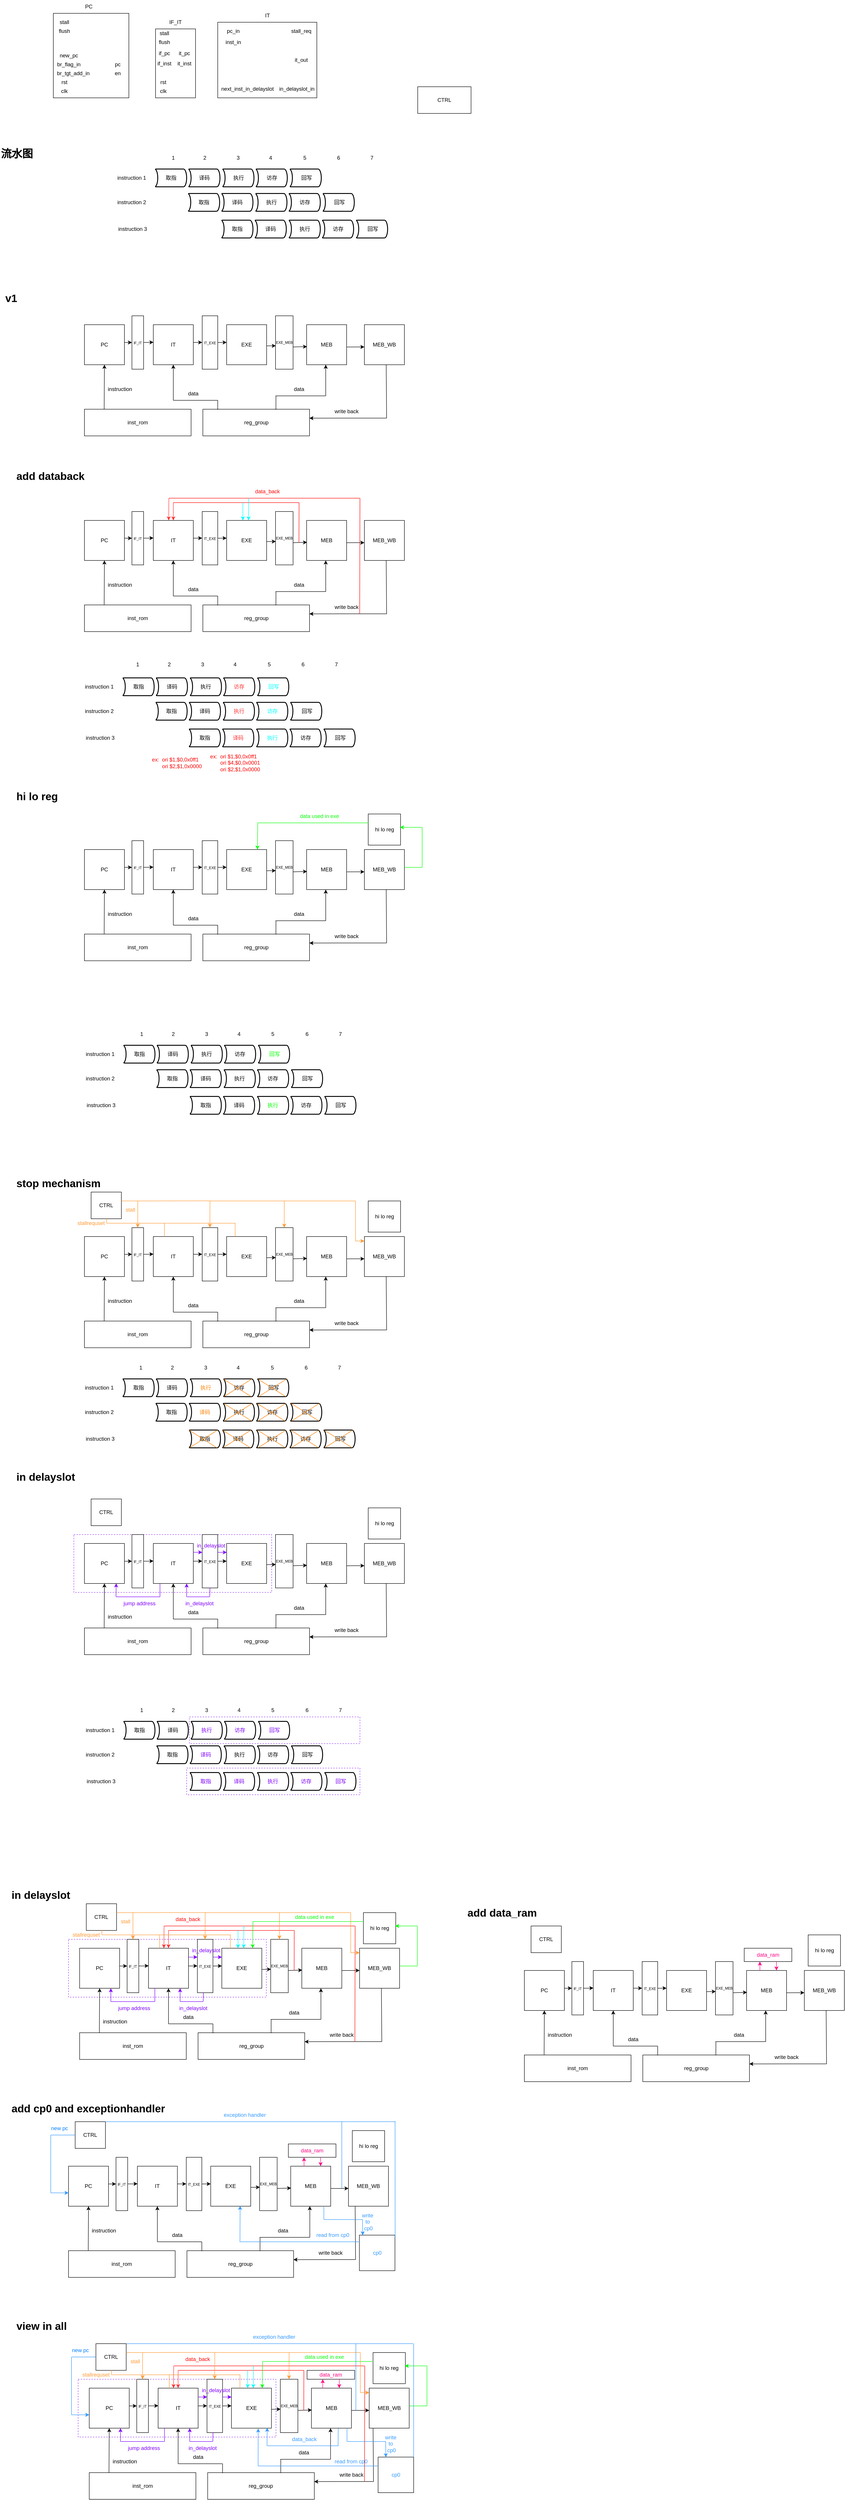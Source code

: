 <mxfile version="24.7.10">
  <diagram name="第 1 页" id="2G_ThAsdxu05zEjyEruI">
    <mxGraphModel dx="1134" dy="1888" grid="1" gridSize="10" guides="1" tooltips="1" connect="1" arrows="1" fold="1" page="1" pageScale="1" pageWidth="827" pageHeight="1169" math="0" shadow="0">
      <root>
        <mxCell id="0" />
        <mxCell id="1" parent="0" />
        <mxCell id="asdUKBx8oRCUJEBIcIhC-694" value="" style="rounded=0;whiteSpace=wrap;html=1;dashed=1;strokeColor=#9933FF;" vertex="1" parent="1">
          <mxGeometry x="430" y="3665" width="390" height="60" as="geometry" />
        </mxCell>
        <mxCell id="asdUKBx8oRCUJEBIcIhC-693" value="" style="rounded=0;whiteSpace=wrap;html=1;dashed=1;strokeColor=#9933FF;" vertex="1" parent="1">
          <mxGeometry x="436.12" y="3550" width="383.88" height="60" as="geometry" />
        </mxCell>
        <mxCell id="asdUKBx8oRCUJEBIcIhC-627" value="" style="rounded=0;whiteSpace=wrap;html=1;dashed=1;strokeColor=#9933FF;" vertex="1" parent="1">
          <mxGeometry x="176.16" y="3140" width="445.16" height="130" as="geometry" />
        </mxCell>
        <mxCell id="asdUKBx8oRCUJEBIcIhC-626" value="" style="rounded=0;whiteSpace=wrap;html=1;dashed=1;strokeColor=#9933FF;" vertex="1" parent="1">
          <mxGeometry x="164.17" y="4050" width="445.16" height="130" as="geometry" />
        </mxCell>
        <mxCell id="asdUKBx8oRCUJEBIcIhC-1" value="" style="rounded=0;whiteSpace=wrap;html=1;" vertex="1" parent="1">
          <mxGeometry x="130" y="-280" width="170" height="190" as="geometry" />
        </mxCell>
        <mxCell id="asdUKBx8oRCUJEBIcIhC-2" value="stall" style="text;html=1;align=center;verticalAlign=middle;whiteSpace=wrap;rounded=0;" vertex="1" parent="1">
          <mxGeometry x="140" y="-270" width="30" height="20" as="geometry" />
        </mxCell>
        <mxCell id="asdUKBx8oRCUJEBIcIhC-3" value="flush" style="text;html=1;align=center;verticalAlign=middle;whiteSpace=wrap;rounded=0;" vertex="1" parent="1">
          <mxGeometry x="140" y="-250" width="30" height="20" as="geometry" />
        </mxCell>
        <mxCell id="asdUKBx8oRCUJEBIcIhC-4" value="new_pc" style="text;html=1;align=center;verticalAlign=middle;whiteSpace=wrap;rounded=0;" vertex="1" parent="1">
          <mxGeometry x="150" y="-195" width="30" height="20" as="geometry" />
        </mxCell>
        <mxCell id="asdUKBx8oRCUJEBIcIhC-5" value="br_flag_in" style="text;html=1;align=center;verticalAlign=middle;whiteSpace=wrap;rounded=0;" vertex="1" parent="1">
          <mxGeometry x="150" y="-175" width="30" height="20" as="geometry" />
        </mxCell>
        <mxCell id="asdUKBx8oRCUJEBIcIhC-6" value="br_tgt_add_in" style="text;html=1;align=center;verticalAlign=middle;whiteSpace=wrap;rounded=0;" vertex="1" parent="1">
          <mxGeometry x="160" y="-155" width="30" height="20" as="geometry" />
        </mxCell>
        <mxCell id="asdUKBx8oRCUJEBIcIhC-7" value="rst" style="text;html=1;align=center;verticalAlign=middle;whiteSpace=wrap;rounded=0;" vertex="1" parent="1">
          <mxGeometry x="140" y="-135" width="30" height="20" as="geometry" />
        </mxCell>
        <mxCell id="asdUKBx8oRCUJEBIcIhC-8" value="clk" style="text;html=1;align=center;verticalAlign=middle;whiteSpace=wrap;rounded=0;" vertex="1" parent="1">
          <mxGeometry x="140" y="-115" width="30" height="20" as="geometry" />
        </mxCell>
        <mxCell id="asdUKBx8oRCUJEBIcIhC-9" value="pc" style="text;html=1;align=center;verticalAlign=middle;whiteSpace=wrap;rounded=0;" vertex="1" parent="1">
          <mxGeometry x="260" y="-175" width="30" height="20" as="geometry" />
        </mxCell>
        <mxCell id="asdUKBx8oRCUJEBIcIhC-10" value="en" style="text;html=1;align=center;verticalAlign=middle;whiteSpace=wrap;rounded=0;" vertex="1" parent="1">
          <mxGeometry x="260" y="-155" width="30" height="20" as="geometry" />
        </mxCell>
        <mxCell id="asdUKBx8oRCUJEBIcIhC-11" value="PC" style="text;html=1;align=center;verticalAlign=middle;whiteSpace=wrap;rounded=0;" vertex="1" parent="1">
          <mxGeometry x="180" y="-310" width="60" height="30" as="geometry" />
        </mxCell>
        <mxCell id="asdUKBx8oRCUJEBIcIhC-12" value="" style="rounded=0;whiteSpace=wrap;html=1;" vertex="1" parent="1">
          <mxGeometry x="360" y="-245" width="90" height="155" as="geometry" />
        </mxCell>
        <mxCell id="asdUKBx8oRCUJEBIcIhC-13" value="if_pc" style="text;html=1;align=center;verticalAlign=middle;whiteSpace=wrap;rounded=0;" vertex="1" parent="1">
          <mxGeometry x="360" y="-205" width="40" height="30" as="geometry" />
        </mxCell>
        <mxCell id="asdUKBx8oRCUJEBIcIhC-14" value="if_inst" style="text;html=1;align=center;verticalAlign=middle;whiteSpace=wrap;rounded=0;" vertex="1" parent="1">
          <mxGeometry x="360" y="-182.5" width="40" height="30" as="geometry" />
        </mxCell>
        <mxCell id="asdUKBx8oRCUJEBIcIhC-15" value="it_pc" style="text;html=1;align=center;verticalAlign=middle;whiteSpace=wrap;rounded=0;" vertex="1" parent="1">
          <mxGeometry x="400" y="-205" width="50" height="30" as="geometry" />
        </mxCell>
        <mxCell id="asdUKBx8oRCUJEBIcIhC-16" value="it_inst" style="text;html=1;align=center;verticalAlign=middle;whiteSpace=wrap;rounded=0;" vertex="1" parent="1">
          <mxGeometry x="400" y="-182.5" width="50" height="30" as="geometry" />
        </mxCell>
        <mxCell id="asdUKBx8oRCUJEBIcIhC-17" value="stall" style="text;html=1;align=center;verticalAlign=middle;whiteSpace=wrap;rounded=0;" vertex="1" parent="1">
          <mxGeometry x="365" y="-245" width="30" height="20" as="geometry" />
        </mxCell>
        <mxCell id="asdUKBx8oRCUJEBIcIhC-18" value="flush" style="text;html=1;align=center;verticalAlign=middle;whiteSpace=wrap;rounded=0;" vertex="1" parent="1">
          <mxGeometry x="365" y="-225" width="30" height="20" as="geometry" />
        </mxCell>
        <mxCell id="asdUKBx8oRCUJEBIcIhC-19" value="rst" style="text;html=1;align=center;verticalAlign=middle;whiteSpace=wrap;rounded=0;" vertex="1" parent="1">
          <mxGeometry x="365" y="-135" width="25" height="20" as="geometry" />
        </mxCell>
        <mxCell id="asdUKBx8oRCUJEBIcIhC-20" value="clk" style="text;html=1;align=center;verticalAlign=middle;whiteSpace=wrap;rounded=0;" vertex="1" parent="1">
          <mxGeometry x="365" y="-115" width="25" height="20" as="geometry" />
        </mxCell>
        <mxCell id="asdUKBx8oRCUJEBIcIhC-21" value="IF_IT" style="text;html=1;align=center;verticalAlign=middle;whiteSpace=wrap;rounded=0;" vertex="1" parent="1">
          <mxGeometry x="375" y="-275" width="60" height="30" as="geometry" />
        </mxCell>
        <mxCell id="asdUKBx8oRCUJEBIcIhC-22" value="" style="whiteSpace=wrap;html=1;" vertex="1" parent="1">
          <mxGeometry x="500" y="-260" width="223" height="170" as="geometry" />
        </mxCell>
        <mxCell id="asdUKBx8oRCUJEBIcIhC-23" value="pc_in" style="text;html=1;align=center;verticalAlign=middle;whiteSpace=wrap;rounded=0;" vertex="1" parent="1">
          <mxGeometry x="505" y="-255" width="60" height="30" as="geometry" />
        </mxCell>
        <mxCell id="asdUKBx8oRCUJEBIcIhC-24" value="inst_in" style="text;html=1;align=center;verticalAlign=middle;whiteSpace=wrap;rounded=0;" vertex="1" parent="1">
          <mxGeometry x="505" y="-230" width="60" height="30" as="geometry" />
        </mxCell>
        <mxCell id="asdUKBx8oRCUJEBIcIhC-49" value="next_inst_in_delayslot" style="text;html=1;align=center;verticalAlign=middle;whiteSpace=wrap;rounded=0;" vertex="1" parent="1">
          <mxGeometry x="551.5" y="-120" width="30" height="20" as="geometry" />
        </mxCell>
        <mxCell id="asdUKBx8oRCUJEBIcIhC-50" value="stall_req" style="text;html=1;align=center;verticalAlign=middle;whiteSpace=wrap;rounded=0;" vertex="1" parent="1">
          <mxGeometry x="673" y="-250" width="30" height="20" as="geometry" />
        </mxCell>
        <mxCell id="asdUKBx8oRCUJEBIcIhC-53" value="in_delayslot_in" style="text;html=1;align=center;verticalAlign=middle;whiteSpace=wrap;rounded=0;" vertex="1" parent="1">
          <mxGeometry x="663" y="-120" width="30" height="20" as="geometry" />
        </mxCell>
        <mxCell id="asdUKBx8oRCUJEBIcIhC-55" value="IT" style="text;html=1;align=center;verticalAlign=middle;whiteSpace=wrap;rounded=0;" vertex="1" parent="1">
          <mxGeometry x="581.5" y="-290" width="60" height="30" as="geometry" />
        </mxCell>
        <mxCell id="asdUKBx8oRCUJEBIcIhC-58" value="it_out" style="text;html=1;align=center;verticalAlign=middle;whiteSpace=wrap;rounded=0;" vertex="1" parent="1">
          <mxGeometry x="658" y="-190" width="60" height="30" as="geometry" />
        </mxCell>
        <mxCell id="asdUKBx8oRCUJEBIcIhC-59" value="" style="rounded=0;whiteSpace=wrap;html=1;" vertex="1" parent="1">
          <mxGeometry x="200" y="420" width="90" height="90" as="geometry" />
        </mxCell>
        <mxCell id="asdUKBx8oRCUJEBIcIhC-69" value="PC" style="text;html=1;align=center;verticalAlign=middle;whiteSpace=wrap;rounded=0;" vertex="1" parent="1">
          <mxGeometry x="215" y="450" width="60" height="30" as="geometry" />
        </mxCell>
        <mxCell id="asdUKBx8oRCUJEBIcIhC-70" value="" style="rounded=0;whiteSpace=wrap;html=1;" vertex="1" parent="1">
          <mxGeometry x="200" y="610" width="240" height="60" as="geometry" />
        </mxCell>
        <mxCell id="asdUKBx8oRCUJEBIcIhC-71" value="inst_rom" style="text;html=1;align=center;verticalAlign=middle;whiteSpace=wrap;rounded=0;" vertex="1" parent="1">
          <mxGeometry x="290" y="625" width="60" height="30" as="geometry" />
        </mxCell>
        <mxCell id="asdUKBx8oRCUJEBIcIhC-72" value="IT" style="rounded=0;whiteSpace=wrap;html=1;" vertex="1" parent="1">
          <mxGeometry x="355" y="420" width="90" height="90" as="geometry" />
        </mxCell>
        <mxCell id="asdUKBx8oRCUJEBIcIhC-73" value="&lt;font style=&quot;font-size: 8px;&quot;&gt;lF_IT&lt;/font&gt;" style="rounded=0;whiteSpace=wrap;html=1;" vertex="1" parent="1">
          <mxGeometry x="306.88" y="400" width="26.25" height="120" as="geometry" />
        </mxCell>
        <mxCell id="asdUKBx8oRCUJEBIcIhC-74" value="CTRL" style="rounded=0;whiteSpace=wrap;html=1;" vertex="1" parent="1">
          <mxGeometry x="950" y="-115" width="120" height="60" as="geometry" />
        </mxCell>
        <mxCell id="asdUKBx8oRCUJEBIcIhC-76" value="EXE" style="rounded=0;whiteSpace=wrap;html=1;" vertex="1" parent="1">
          <mxGeometry x="520" y="420" width="90" height="90" as="geometry" />
        </mxCell>
        <mxCell id="asdUKBx8oRCUJEBIcIhC-77" value="&lt;font style=&quot;font-size: 8px;&quot;&gt;IT_EXE&lt;/font&gt;" style="rounded=0;whiteSpace=wrap;html=1;" vertex="1" parent="1">
          <mxGeometry x="465" y="400" width="35" height="120" as="geometry" />
        </mxCell>
        <mxCell id="asdUKBx8oRCUJEBIcIhC-78" value="MEB" style="rounded=0;whiteSpace=wrap;html=1;" vertex="1" parent="1">
          <mxGeometry x="700" y="420" width="90" height="90" as="geometry" />
        </mxCell>
        <mxCell id="asdUKBx8oRCUJEBIcIhC-79" value="&lt;p style=&quot;line-height: 120%;&quot;&gt;&lt;font style=&quot;font-size: 8px;&quot;&gt;EXE_MEB&lt;/font&gt;&lt;/p&gt;" style="rounded=0;whiteSpace=wrap;html=1;" vertex="1" parent="1">
          <mxGeometry x="630" y="400" width="39.5" height="120" as="geometry" />
        </mxCell>
        <mxCell id="asdUKBx8oRCUJEBIcIhC-80" value="MEB_WB" style="rounded=0;whiteSpace=wrap;html=1;" vertex="1" parent="1">
          <mxGeometry x="830" y="420" width="90" height="90" as="geometry" />
        </mxCell>
        <mxCell id="asdUKBx8oRCUJEBIcIhC-81" value="" style="endArrow=classic;html=1;rounded=0;entryX=0.5;entryY=1;entryDx=0;entryDy=0;exitX=0.185;exitY=-0.004;exitDx=0;exitDy=0;exitPerimeter=0;" edge="1" parent="1" source="asdUKBx8oRCUJEBIcIhC-70" target="asdUKBx8oRCUJEBIcIhC-59">
          <mxGeometry width="50" height="50" relative="1" as="geometry">
            <mxPoint x="100" y="600" as="sourcePoint" />
            <mxPoint x="150" y="550" as="targetPoint" />
          </mxGeometry>
        </mxCell>
        <mxCell id="asdUKBx8oRCUJEBIcIhC-82" value="instruction" style="text;html=1;align=center;verticalAlign=middle;whiteSpace=wrap;rounded=0;" vertex="1" parent="1">
          <mxGeometry x="250" y="550" width="60" height="30" as="geometry" />
        </mxCell>
        <mxCell id="asdUKBx8oRCUJEBIcIhC-83" value="" style="endArrow=classic;html=1;rounded=0;exitX=0.996;exitY=0.444;exitDx=0;exitDy=0;entryX=0;entryY=0.5;entryDx=0;entryDy=0;exitPerimeter=0;" edge="1" parent="1" source="asdUKBx8oRCUJEBIcIhC-59" target="asdUKBx8oRCUJEBIcIhC-73">
          <mxGeometry width="50" height="50" relative="1" as="geometry">
            <mxPoint x="341.5" y="562.5" as="sourcePoint" />
            <mxPoint x="571.5" y="567.5" as="targetPoint" />
          </mxGeometry>
        </mxCell>
        <mxCell id="asdUKBx8oRCUJEBIcIhC-84" value="" style="endArrow=classic;html=1;rounded=0;exitX=0.996;exitY=0.444;exitDx=0;exitDy=0;exitPerimeter=0;entryX=0.004;entryY=0.439;entryDx=0;entryDy=0;entryPerimeter=0;" edge="1" parent="1" target="asdUKBx8oRCUJEBIcIhC-72">
          <mxGeometry width="50" height="50" relative="1" as="geometry">
            <mxPoint x="333.13" y="459.86" as="sourcePoint" />
            <mxPoint x="350" y="460" as="targetPoint" />
            <Array as="points">
              <mxPoint x="343.13" y="459.86" />
            </Array>
          </mxGeometry>
        </mxCell>
        <mxCell id="asdUKBx8oRCUJEBIcIhC-85" value="" style="endArrow=classic;html=1;rounded=0;exitX=0.994;exitY=0.443;exitDx=0;exitDy=0;entryX=0;entryY=0.5;entryDx=0;entryDy=0;exitPerimeter=0;" edge="1" parent="1" source="asdUKBx8oRCUJEBIcIhC-72">
          <mxGeometry width="50" height="50" relative="1" as="geometry">
            <mxPoint x="448" y="459.83" as="sourcePoint" />
            <mxPoint x="465" y="459.83" as="targetPoint" />
          </mxGeometry>
        </mxCell>
        <mxCell id="asdUKBx8oRCUJEBIcIhC-86" value="" style="endArrow=classic;html=1;rounded=0;exitX=1;exitY=0.5;exitDx=0;exitDy=0;entryX=0;entryY=0.5;entryDx=0;entryDy=0;" edge="1" parent="1" source="asdUKBx8oRCUJEBIcIhC-77">
          <mxGeometry width="50" height="50" relative="1" as="geometry">
            <mxPoint x="503" y="459.83" as="sourcePoint" />
            <mxPoint x="520" y="459.83" as="targetPoint" />
          </mxGeometry>
        </mxCell>
        <mxCell id="asdUKBx8oRCUJEBIcIhC-87" value="" style="endArrow=classic;html=1;rounded=0;entryX=0.016;entryY=0.561;entryDx=0;entryDy=0;entryPerimeter=0;exitX=0.997;exitY=0.529;exitDx=0;exitDy=0;exitPerimeter=0;" edge="1" parent="1" source="asdUKBx8oRCUJEBIcIhC-76" target="asdUKBx8oRCUJEBIcIhC-79">
          <mxGeometry width="50" height="50" relative="1" as="geometry">
            <mxPoint x="560" y="560" as="sourcePoint" />
            <mxPoint x="620" y="470" as="targetPoint" />
          </mxGeometry>
        </mxCell>
        <mxCell id="asdUKBx8oRCUJEBIcIhC-88" value="" style="endArrow=classic;html=1;rounded=0;entryX=0.01;entryY=0.547;entryDx=0;entryDy=0;entryPerimeter=0;" edge="1" parent="1" target="asdUKBx8oRCUJEBIcIhC-78">
          <mxGeometry width="50" height="50" relative="1" as="geometry">
            <mxPoint x="670" y="470" as="sourcePoint" />
            <mxPoint x="700" y="464.76" as="targetPoint" />
          </mxGeometry>
        </mxCell>
        <mxCell id="asdUKBx8oRCUJEBIcIhC-89" value="" style="endArrow=classic;html=1;rounded=0;exitX=1.005;exitY=0.557;exitDx=0;exitDy=0;entryX=0;entryY=0.5;entryDx=0;entryDy=0;exitPerimeter=0;" edge="1" parent="1" source="asdUKBx8oRCUJEBIcIhC-78">
          <mxGeometry width="50" height="50" relative="1" as="geometry">
            <mxPoint x="813" y="470" as="sourcePoint" />
            <mxPoint x="830" y="470" as="targetPoint" />
          </mxGeometry>
        </mxCell>
        <mxCell id="asdUKBx8oRCUJEBIcIhC-90" value="" style="endArrow=classic;html=1;rounded=0;entryX=0.5;entryY=1;entryDx=0;entryDy=0;" edge="1" parent="1" target="asdUKBx8oRCUJEBIcIhC-72">
          <mxGeometry width="50" height="50" relative="1" as="geometry">
            <mxPoint x="400" y="590" as="sourcePoint" />
            <mxPoint x="540" y="620" as="targetPoint" />
          </mxGeometry>
        </mxCell>
        <mxCell id="asdUKBx8oRCUJEBIcIhC-91" value="" style="rounded=0;whiteSpace=wrap;html=1;" vertex="1" parent="1">
          <mxGeometry x="466.5" y="610" width="240" height="60" as="geometry" />
        </mxCell>
        <mxCell id="asdUKBx8oRCUJEBIcIhC-92" value="reg_group" style="text;html=1;align=center;verticalAlign=middle;whiteSpace=wrap;rounded=0;" vertex="1" parent="1">
          <mxGeometry x="556.5" y="625" width="60" height="30" as="geometry" />
        </mxCell>
        <mxCell id="asdUKBx8oRCUJEBIcIhC-96" value="" style="endArrow=none;html=1;rounded=0;" edge="1" parent="1">
          <mxGeometry width="50" height="50" relative="1" as="geometry">
            <mxPoint x="500" y="611" as="sourcePoint" />
            <mxPoint x="500" y="590" as="targetPoint" />
          </mxGeometry>
        </mxCell>
        <mxCell id="asdUKBx8oRCUJEBIcIhC-97" value="data" style="text;html=1;align=center;verticalAlign=middle;whiteSpace=wrap;rounded=0;" vertex="1" parent="1">
          <mxGeometry x="415" y="560" width="60" height="30" as="geometry" />
        </mxCell>
        <mxCell id="asdUKBx8oRCUJEBIcIhC-99" value="" style="endArrow=none;html=1;rounded=0;entryX=0.545;entryY=0.997;entryDx=0;entryDy=0;entryPerimeter=0;" edge="1" parent="1" target="asdUKBx8oRCUJEBIcIhC-80">
          <mxGeometry width="50" height="50" relative="1" as="geometry">
            <mxPoint x="880" y="630" as="sourcePoint" />
            <mxPoint x="800" y="490" as="targetPoint" />
          </mxGeometry>
        </mxCell>
        <mxCell id="asdUKBx8oRCUJEBIcIhC-100" value="" style="endArrow=classic;html=1;rounded=0;entryX=0.999;entryY=0.335;entryDx=0;entryDy=0;entryPerimeter=0;" edge="1" parent="1" target="asdUKBx8oRCUJEBIcIhC-91">
          <mxGeometry width="50" height="50" relative="1" as="geometry">
            <mxPoint x="880" y="630" as="sourcePoint" />
            <mxPoint x="810" y="570" as="targetPoint" />
          </mxGeometry>
        </mxCell>
        <mxCell id="asdUKBx8oRCUJEBIcIhC-101" value="write back" style="text;html=1;align=center;verticalAlign=middle;whiteSpace=wrap;rounded=0;" vertex="1" parent="1">
          <mxGeometry x="760" y="600" width="60" height="30" as="geometry" />
        </mxCell>
        <mxCell id="asdUKBx8oRCUJEBIcIhC-102" value="" style="endArrow=classic;html=1;rounded=0;" edge="1" parent="1">
          <mxGeometry width="50" height="50" relative="1" as="geometry">
            <mxPoint x="743" y="580" as="sourcePoint" />
            <mxPoint x="743" y="510" as="targetPoint" />
          </mxGeometry>
        </mxCell>
        <mxCell id="asdUKBx8oRCUJEBIcIhC-103" value="" style="endArrow=none;html=1;rounded=0;" edge="1" parent="1">
          <mxGeometry width="50" height="50" relative="1" as="geometry">
            <mxPoint x="630" y="580" as="sourcePoint" />
            <mxPoint x="743" y="580" as="targetPoint" />
          </mxGeometry>
        </mxCell>
        <mxCell id="asdUKBx8oRCUJEBIcIhC-104" value="" style="endArrow=none;html=1;rounded=0;exitX=0.685;exitY=0.015;exitDx=0;exitDy=0;exitPerimeter=0;" edge="1" parent="1" source="asdUKBx8oRCUJEBIcIhC-91">
          <mxGeometry width="50" height="50" relative="1" as="geometry">
            <mxPoint x="630" y="610" as="sourcePoint" />
            <mxPoint x="631" y="580" as="targetPoint" />
          </mxGeometry>
        </mxCell>
        <mxCell id="asdUKBx8oRCUJEBIcIhC-105" value="" style="endArrow=none;html=1;rounded=0;" edge="1" parent="1">
          <mxGeometry width="50" height="50" relative="1" as="geometry">
            <mxPoint x="400" y="590" as="sourcePoint" />
            <mxPoint x="500" y="590" as="targetPoint" />
          </mxGeometry>
        </mxCell>
        <mxCell id="asdUKBx8oRCUJEBIcIhC-106" value="data" style="text;html=1;align=center;verticalAlign=middle;whiteSpace=wrap;rounded=0;" vertex="1" parent="1">
          <mxGeometry x="653" y="550" width="60" height="30" as="geometry" />
        </mxCell>
        <mxCell id="asdUKBx8oRCUJEBIcIhC-108" value="" style="rounded=0;whiteSpace=wrap;html=1;" vertex="1" parent="1">
          <mxGeometry x="200" y="860" width="90" height="90" as="geometry" />
        </mxCell>
        <mxCell id="asdUKBx8oRCUJEBIcIhC-109" value="PC" style="text;html=1;align=center;verticalAlign=middle;whiteSpace=wrap;rounded=0;" vertex="1" parent="1">
          <mxGeometry x="215" y="890" width="60" height="30" as="geometry" />
        </mxCell>
        <mxCell id="asdUKBx8oRCUJEBIcIhC-110" value="" style="rounded=0;whiteSpace=wrap;html=1;" vertex="1" parent="1">
          <mxGeometry x="200" y="1050" width="240" height="60" as="geometry" />
        </mxCell>
        <mxCell id="asdUKBx8oRCUJEBIcIhC-111" value="inst_rom" style="text;html=1;align=center;verticalAlign=middle;whiteSpace=wrap;rounded=0;" vertex="1" parent="1">
          <mxGeometry x="290" y="1065" width="60" height="30" as="geometry" />
        </mxCell>
        <mxCell id="asdUKBx8oRCUJEBIcIhC-112" value="IT" style="rounded=0;whiteSpace=wrap;html=1;" vertex="1" parent="1">
          <mxGeometry x="355" y="860" width="90" height="90" as="geometry" />
        </mxCell>
        <mxCell id="asdUKBx8oRCUJEBIcIhC-113" value="&lt;font style=&quot;font-size: 8px;&quot;&gt;lF_IT&lt;/font&gt;" style="rounded=0;whiteSpace=wrap;html=1;" vertex="1" parent="1">
          <mxGeometry x="306.88" y="840" width="26.25" height="120" as="geometry" />
        </mxCell>
        <mxCell id="asdUKBx8oRCUJEBIcIhC-114" value="EXE" style="rounded=0;whiteSpace=wrap;html=1;" vertex="1" parent="1">
          <mxGeometry x="520" y="860" width="90" height="90" as="geometry" />
        </mxCell>
        <mxCell id="asdUKBx8oRCUJEBIcIhC-115" value="&lt;font style=&quot;font-size: 8px;&quot;&gt;IT_EXE&lt;/font&gt;" style="rounded=0;whiteSpace=wrap;html=1;" vertex="1" parent="1">
          <mxGeometry x="465" y="840" width="35" height="120" as="geometry" />
        </mxCell>
        <mxCell id="asdUKBx8oRCUJEBIcIhC-116" value="MEB" style="rounded=0;whiteSpace=wrap;html=1;" vertex="1" parent="1">
          <mxGeometry x="700" y="860" width="90" height="90" as="geometry" />
        </mxCell>
        <mxCell id="asdUKBx8oRCUJEBIcIhC-117" value="&lt;p style=&quot;line-height: 120%;&quot;&gt;&lt;font style=&quot;font-size: 8px;&quot;&gt;EXE_MEB&lt;/font&gt;&lt;/p&gt;" style="rounded=0;whiteSpace=wrap;html=1;" vertex="1" parent="1">
          <mxGeometry x="630" y="840" width="39.5" height="120" as="geometry" />
        </mxCell>
        <mxCell id="asdUKBx8oRCUJEBIcIhC-118" value="MEB_WB" style="rounded=0;whiteSpace=wrap;html=1;" vertex="1" parent="1">
          <mxGeometry x="830" y="860" width="90" height="90" as="geometry" />
        </mxCell>
        <mxCell id="asdUKBx8oRCUJEBIcIhC-119" value="" style="endArrow=classic;html=1;rounded=0;entryX=0.5;entryY=1;entryDx=0;entryDy=0;exitX=0.185;exitY=-0.004;exitDx=0;exitDy=0;exitPerimeter=0;" edge="1" source="asdUKBx8oRCUJEBIcIhC-110" target="asdUKBx8oRCUJEBIcIhC-108" parent="1">
          <mxGeometry width="50" height="50" relative="1" as="geometry">
            <mxPoint x="100" y="1040" as="sourcePoint" />
            <mxPoint x="150" y="990" as="targetPoint" />
          </mxGeometry>
        </mxCell>
        <mxCell id="asdUKBx8oRCUJEBIcIhC-120" value="instruction" style="text;html=1;align=center;verticalAlign=middle;whiteSpace=wrap;rounded=0;" vertex="1" parent="1">
          <mxGeometry x="250" y="990" width="60" height="30" as="geometry" />
        </mxCell>
        <mxCell id="asdUKBx8oRCUJEBIcIhC-121" value="" style="endArrow=classic;html=1;rounded=0;exitX=0.996;exitY=0.444;exitDx=0;exitDy=0;entryX=0;entryY=0.5;entryDx=0;entryDy=0;exitPerimeter=0;" edge="1" source="asdUKBx8oRCUJEBIcIhC-108" target="asdUKBx8oRCUJEBIcIhC-113" parent="1">
          <mxGeometry width="50" height="50" relative="1" as="geometry">
            <mxPoint x="341.5" y="1002.5" as="sourcePoint" />
            <mxPoint x="571.5" y="1007.5" as="targetPoint" />
          </mxGeometry>
        </mxCell>
        <mxCell id="asdUKBx8oRCUJEBIcIhC-122" value="" style="endArrow=classic;html=1;rounded=0;exitX=0.996;exitY=0.444;exitDx=0;exitDy=0;exitPerimeter=0;entryX=0.004;entryY=0.439;entryDx=0;entryDy=0;entryPerimeter=0;" edge="1" target="asdUKBx8oRCUJEBIcIhC-112" parent="1">
          <mxGeometry width="50" height="50" relative="1" as="geometry">
            <mxPoint x="333.13" y="899.86" as="sourcePoint" />
            <mxPoint x="350" y="900" as="targetPoint" />
            <Array as="points">
              <mxPoint x="343.13" y="899.86" />
            </Array>
          </mxGeometry>
        </mxCell>
        <mxCell id="asdUKBx8oRCUJEBIcIhC-123" value="" style="endArrow=classic;html=1;rounded=0;exitX=0.994;exitY=0.443;exitDx=0;exitDy=0;entryX=0;entryY=0.5;entryDx=0;entryDy=0;exitPerimeter=0;" edge="1" source="asdUKBx8oRCUJEBIcIhC-112" parent="1">
          <mxGeometry width="50" height="50" relative="1" as="geometry">
            <mxPoint x="448" y="899.83" as="sourcePoint" />
            <mxPoint x="465" y="899.83" as="targetPoint" />
          </mxGeometry>
        </mxCell>
        <mxCell id="asdUKBx8oRCUJEBIcIhC-124" value="" style="endArrow=classic;html=1;rounded=0;exitX=1;exitY=0.5;exitDx=0;exitDy=0;entryX=0;entryY=0.5;entryDx=0;entryDy=0;" edge="1" source="asdUKBx8oRCUJEBIcIhC-115" parent="1">
          <mxGeometry width="50" height="50" relative="1" as="geometry">
            <mxPoint x="503" y="899.83" as="sourcePoint" />
            <mxPoint x="520" y="899.83" as="targetPoint" />
          </mxGeometry>
        </mxCell>
        <mxCell id="asdUKBx8oRCUJEBIcIhC-125" value="" style="endArrow=classic;html=1;rounded=0;entryX=0.016;entryY=0.561;entryDx=0;entryDy=0;entryPerimeter=0;exitX=0.997;exitY=0.529;exitDx=0;exitDy=0;exitPerimeter=0;" edge="1" source="asdUKBx8oRCUJEBIcIhC-114" target="asdUKBx8oRCUJEBIcIhC-117" parent="1">
          <mxGeometry width="50" height="50" relative="1" as="geometry">
            <mxPoint x="560" y="1000" as="sourcePoint" />
            <mxPoint x="620" y="910" as="targetPoint" />
          </mxGeometry>
        </mxCell>
        <mxCell id="asdUKBx8oRCUJEBIcIhC-126" value="" style="endArrow=classic;html=1;rounded=0;entryX=0.01;entryY=0.547;entryDx=0;entryDy=0;entryPerimeter=0;" edge="1" target="asdUKBx8oRCUJEBIcIhC-116" parent="1">
          <mxGeometry width="50" height="50" relative="1" as="geometry">
            <mxPoint x="670" y="910" as="sourcePoint" />
            <mxPoint x="700" y="904.76" as="targetPoint" />
          </mxGeometry>
        </mxCell>
        <mxCell id="asdUKBx8oRCUJEBIcIhC-127" value="" style="endArrow=classic;html=1;rounded=0;exitX=1.005;exitY=0.557;exitDx=0;exitDy=0;entryX=0;entryY=0.5;entryDx=0;entryDy=0;exitPerimeter=0;" edge="1" source="asdUKBx8oRCUJEBIcIhC-116" parent="1">
          <mxGeometry width="50" height="50" relative="1" as="geometry">
            <mxPoint x="813" y="910" as="sourcePoint" />
            <mxPoint x="830" y="910" as="targetPoint" />
          </mxGeometry>
        </mxCell>
        <mxCell id="asdUKBx8oRCUJEBIcIhC-128" value="" style="endArrow=classic;html=1;rounded=0;entryX=0.5;entryY=1;entryDx=0;entryDy=0;" edge="1" target="asdUKBx8oRCUJEBIcIhC-112" parent="1">
          <mxGeometry width="50" height="50" relative="1" as="geometry">
            <mxPoint x="400" y="1030" as="sourcePoint" />
            <mxPoint x="540" y="1060" as="targetPoint" />
          </mxGeometry>
        </mxCell>
        <mxCell id="asdUKBx8oRCUJEBIcIhC-129" value="" style="rounded=0;whiteSpace=wrap;html=1;" vertex="1" parent="1">
          <mxGeometry x="466.5" y="1050" width="240" height="60" as="geometry" />
        </mxCell>
        <mxCell id="asdUKBx8oRCUJEBIcIhC-130" value="reg_group" style="text;html=1;align=center;verticalAlign=middle;whiteSpace=wrap;rounded=0;" vertex="1" parent="1">
          <mxGeometry x="556.5" y="1065" width="60" height="30" as="geometry" />
        </mxCell>
        <mxCell id="asdUKBx8oRCUJEBIcIhC-131" value="" style="endArrow=none;html=1;rounded=0;" edge="1" parent="1">
          <mxGeometry width="50" height="50" relative="1" as="geometry">
            <mxPoint x="500" y="1051" as="sourcePoint" />
            <mxPoint x="500" y="1030" as="targetPoint" />
          </mxGeometry>
        </mxCell>
        <mxCell id="asdUKBx8oRCUJEBIcIhC-132" value="data" style="text;html=1;align=center;verticalAlign=middle;whiteSpace=wrap;rounded=0;" vertex="1" parent="1">
          <mxGeometry x="415" y="1000" width="60" height="30" as="geometry" />
        </mxCell>
        <mxCell id="asdUKBx8oRCUJEBIcIhC-133" value="" style="endArrow=none;html=1;rounded=0;entryX=0.545;entryY=0.997;entryDx=0;entryDy=0;entryPerimeter=0;" edge="1" target="asdUKBx8oRCUJEBIcIhC-118" parent="1">
          <mxGeometry width="50" height="50" relative="1" as="geometry">
            <mxPoint x="880" y="1070" as="sourcePoint" />
            <mxPoint x="800" y="930" as="targetPoint" />
          </mxGeometry>
        </mxCell>
        <mxCell id="asdUKBx8oRCUJEBIcIhC-134" value="" style="endArrow=classic;html=1;rounded=0;entryX=0.999;entryY=0.335;entryDx=0;entryDy=0;entryPerimeter=0;" edge="1" target="asdUKBx8oRCUJEBIcIhC-129" parent="1">
          <mxGeometry width="50" height="50" relative="1" as="geometry">
            <mxPoint x="880" y="1070" as="sourcePoint" />
            <mxPoint x="810" y="1010" as="targetPoint" />
          </mxGeometry>
        </mxCell>
        <mxCell id="asdUKBx8oRCUJEBIcIhC-135" value="write back" style="text;html=1;align=center;verticalAlign=middle;whiteSpace=wrap;rounded=0;" vertex="1" parent="1">
          <mxGeometry x="760" y="1040" width="60" height="30" as="geometry" />
        </mxCell>
        <mxCell id="asdUKBx8oRCUJEBIcIhC-136" value="" style="endArrow=classic;html=1;rounded=0;" edge="1" parent="1">
          <mxGeometry width="50" height="50" relative="1" as="geometry">
            <mxPoint x="743" y="1020" as="sourcePoint" />
            <mxPoint x="743" y="950" as="targetPoint" />
          </mxGeometry>
        </mxCell>
        <mxCell id="asdUKBx8oRCUJEBIcIhC-137" value="" style="endArrow=none;html=1;rounded=0;" edge="1" parent="1">
          <mxGeometry width="50" height="50" relative="1" as="geometry">
            <mxPoint x="630" y="1020" as="sourcePoint" />
            <mxPoint x="743" y="1020" as="targetPoint" />
          </mxGeometry>
        </mxCell>
        <mxCell id="asdUKBx8oRCUJEBIcIhC-138" value="" style="endArrow=none;html=1;rounded=0;exitX=0.685;exitY=0.015;exitDx=0;exitDy=0;exitPerimeter=0;" edge="1" source="asdUKBx8oRCUJEBIcIhC-129" parent="1">
          <mxGeometry width="50" height="50" relative="1" as="geometry">
            <mxPoint x="630" y="1050" as="sourcePoint" />
            <mxPoint x="631" y="1020" as="targetPoint" />
          </mxGeometry>
        </mxCell>
        <mxCell id="asdUKBx8oRCUJEBIcIhC-139" value="" style="endArrow=none;html=1;rounded=0;" edge="1" parent="1">
          <mxGeometry width="50" height="50" relative="1" as="geometry">
            <mxPoint x="400" y="1030" as="sourcePoint" />
            <mxPoint x="500" y="1030" as="targetPoint" />
          </mxGeometry>
        </mxCell>
        <mxCell id="asdUKBx8oRCUJEBIcIhC-140" value="data" style="text;html=1;align=center;verticalAlign=middle;whiteSpace=wrap;rounded=0;" vertex="1" parent="1">
          <mxGeometry x="653" y="990" width="60" height="30" as="geometry" />
        </mxCell>
        <mxCell id="asdUKBx8oRCUJEBIcIhC-142" value="" style="endArrow=none;html=1;rounded=0;strokeColor=#FF0000;" edge="1" parent="1">
          <mxGeometry width="50" height="50" relative="1" as="geometry">
            <mxPoint x="682.71" y="910" as="sourcePoint" />
            <mxPoint x="683" y="820" as="targetPoint" />
          </mxGeometry>
        </mxCell>
        <mxCell id="asdUKBx8oRCUJEBIcIhC-144" value="" style="endArrow=none;html=1;rounded=0;strokeColor=#FF0000;" edge="1" parent="1">
          <mxGeometry width="50" height="50" relative="1" as="geometry">
            <mxPoint x="683" y="820" as="sourcePoint" />
            <mxPoint x="400" y="820" as="targetPoint" />
            <Array as="points">
              <mxPoint x="540" y="820" />
            </Array>
          </mxGeometry>
        </mxCell>
        <mxCell id="asdUKBx8oRCUJEBIcIhC-145" value="" style="endArrow=classic;html=1;rounded=0;strokeColor=#FF3333;entryX=0.5;entryY=0;entryDx=0;entryDy=0;" edge="1" parent="1" target="asdUKBx8oRCUJEBIcIhC-112">
          <mxGeometry width="50" height="50" relative="1" as="geometry">
            <mxPoint x="400" y="820" as="sourcePoint" />
            <mxPoint x="450" y="820" as="targetPoint" />
          </mxGeometry>
        </mxCell>
        <mxCell id="asdUKBx8oRCUJEBIcIhC-147" value="" style="endArrow=none;html=1;rounded=0;strokeColor=#FF0000;" edge="1" parent="1">
          <mxGeometry width="50" height="50" relative="1" as="geometry">
            <mxPoint x="819.43" y="1070" as="sourcePoint" />
            <mxPoint x="820" y="810" as="targetPoint" />
          </mxGeometry>
        </mxCell>
        <mxCell id="asdUKBx8oRCUJEBIcIhC-148" value="" style="endArrow=none;html=1;rounded=0;strokeColor=#FF0000;" edge="1" parent="1">
          <mxGeometry width="50" height="50" relative="1" as="geometry">
            <mxPoint x="819.5" y="810" as="sourcePoint" />
            <mxPoint x="390" y="810" as="targetPoint" />
            <Array as="points">
              <mxPoint x="676.5" y="810" />
            </Array>
          </mxGeometry>
        </mxCell>
        <mxCell id="asdUKBx8oRCUJEBIcIhC-149" value="" style="endArrow=classic;html=1;rounded=0;strokeColor=#FF3333;entryX=0.5;entryY=0;entryDx=0;entryDy=0;" edge="1" parent="1">
          <mxGeometry width="50" height="50" relative="1" as="geometry">
            <mxPoint x="390" y="810" as="sourcePoint" />
            <mxPoint x="389.67" y="860" as="targetPoint" />
          </mxGeometry>
        </mxCell>
        <mxCell id="asdUKBx8oRCUJEBIcIhC-153" value="&lt;h1 style=&quot;margin-top: 0px;&quot;&gt;v1&lt;/h1&gt;" style="text;html=1;whiteSpace=wrap;overflow=hidden;rounded=0;" vertex="1" parent="1">
          <mxGeometry x="20" y="340" width="100" height="40" as="geometry" />
        </mxCell>
        <mxCell id="asdUKBx8oRCUJEBIcIhC-154" value="&lt;h1 style=&quot;margin-top: 0px;&quot;&gt;add databack&lt;/h1&gt;" style="text;html=1;whiteSpace=wrap;overflow=hidden;rounded=0;" vertex="1" parent="1">
          <mxGeometry x="45" y="740" width="170" height="40" as="geometry" />
        </mxCell>
        <mxCell id="asdUKBx8oRCUJEBIcIhC-155" value="&lt;font color=&quot;#ff0000&quot;&gt;data_back&lt;/font&gt;" style="text;html=1;align=center;verticalAlign=middle;whiteSpace=wrap;rounded=0;" vertex="1" parent="1">
          <mxGeometry x="581.5" y="780" width="60" height="30" as="geometry" />
        </mxCell>
        <mxCell id="asdUKBx8oRCUJEBIcIhC-156" value="" style="strokeWidth=2;html=1;shape=mxgraph.flowchart.stored_data;whiteSpace=wrap;direction=south;rotation=90;" vertex="1" parent="1">
          <mxGeometry x="375" y="55" width="40" height="70" as="geometry" />
        </mxCell>
        <mxCell id="asdUKBx8oRCUJEBIcIhC-157" value="" style="strokeWidth=2;html=1;shape=mxgraph.flowchart.stored_data;whiteSpace=wrap;direction=south;rotation=90;" vertex="1" parent="1">
          <mxGeometry x="450" y="55" width="40" height="70" as="geometry" />
        </mxCell>
        <mxCell id="asdUKBx8oRCUJEBIcIhC-158" value="" style="strokeWidth=2;html=1;shape=mxgraph.flowchart.stored_data;whiteSpace=wrap;direction=south;rotation=90;" vertex="1" parent="1">
          <mxGeometry x="526.5" y="55" width="40" height="70" as="geometry" />
        </mxCell>
        <mxCell id="asdUKBx8oRCUJEBIcIhC-159" value="" style="strokeWidth=2;html=1;shape=mxgraph.flowchart.stored_data;whiteSpace=wrap;direction=south;rotation=90;" vertex="1" parent="1">
          <mxGeometry x="601.5" y="55" width="40" height="70" as="geometry" />
        </mxCell>
        <mxCell id="asdUKBx8oRCUJEBIcIhC-160" value="" style="strokeWidth=2;html=1;shape=mxgraph.flowchart.stored_data;whiteSpace=wrap;direction=south;rotation=90;" vertex="1" parent="1">
          <mxGeometry x="678" y="55" width="40" height="70" as="geometry" />
        </mxCell>
        <mxCell id="asdUKBx8oRCUJEBIcIhC-176" value="取指" style="text;html=1;align=center;verticalAlign=middle;whiteSpace=wrap;rounded=0;" vertex="1" parent="1">
          <mxGeometry x="365" y="75" width="60" height="30" as="geometry" />
        </mxCell>
        <mxCell id="asdUKBx8oRCUJEBIcIhC-177" value="译码" style="text;html=1;align=center;verticalAlign=middle;whiteSpace=wrap;rounded=0;" vertex="1" parent="1">
          <mxGeometry x="440" y="75" width="60" height="30" as="geometry" />
        </mxCell>
        <mxCell id="asdUKBx8oRCUJEBIcIhC-178" value="执行" style="text;html=1;align=center;verticalAlign=middle;whiteSpace=wrap;rounded=0;" vertex="1" parent="1">
          <mxGeometry x="516.5" y="75" width="60" height="30" as="geometry" />
        </mxCell>
        <mxCell id="asdUKBx8oRCUJEBIcIhC-179" value="访存" style="text;html=1;align=center;verticalAlign=middle;whiteSpace=wrap;rounded=0;" vertex="1" parent="1">
          <mxGeometry x="591.5" y="75" width="60" height="30" as="geometry" />
        </mxCell>
        <mxCell id="asdUKBx8oRCUJEBIcIhC-180" value="回写" style="text;html=1;align=center;verticalAlign=middle;whiteSpace=wrap;rounded=0;" vertex="1" parent="1">
          <mxGeometry x="669.5" y="75" width="60" height="30" as="geometry" />
        </mxCell>
        <mxCell id="asdUKBx8oRCUJEBIcIhC-181" value="" style="strokeWidth=2;html=1;shape=mxgraph.flowchart.stored_data;whiteSpace=wrap;direction=south;rotation=90;" vertex="1" parent="1">
          <mxGeometry x="449.25" y="110" width="40" height="70" as="geometry" />
        </mxCell>
        <mxCell id="asdUKBx8oRCUJEBIcIhC-182" value="" style="strokeWidth=2;html=1;shape=mxgraph.flowchart.stored_data;whiteSpace=wrap;direction=south;rotation=90;" vertex="1" parent="1">
          <mxGeometry x="524.25" y="110" width="40" height="70" as="geometry" />
        </mxCell>
        <mxCell id="asdUKBx8oRCUJEBIcIhC-183" value="" style="strokeWidth=2;html=1;shape=mxgraph.flowchart.stored_data;whiteSpace=wrap;direction=south;rotation=90;" vertex="1" parent="1">
          <mxGeometry x="600.75" y="110" width="40" height="70" as="geometry" />
        </mxCell>
        <mxCell id="asdUKBx8oRCUJEBIcIhC-184" value="" style="strokeWidth=2;html=1;shape=mxgraph.flowchart.stored_data;whiteSpace=wrap;direction=south;rotation=90;" vertex="1" parent="1">
          <mxGeometry x="675.75" y="110" width="40" height="70" as="geometry" />
        </mxCell>
        <mxCell id="asdUKBx8oRCUJEBIcIhC-185" value="" style="strokeWidth=2;html=1;shape=mxgraph.flowchart.stored_data;whiteSpace=wrap;direction=south;rotation=90;" vertex="1" parent="1">
          <mxGeometry x="752.25" y="110" width="40" height="70" as="geometry" />
        </mxCell>
        <mxCell id="asdUKBx8oRCUJEBIcIhC-186" value="取指" style="text;html=1;align=center;verticalAlign=middle;whiteSpace=wrap;rounded=0;" vertex="1" parent="1">
          <mxGeometry x="439.25" y="130" width="60" height="30" as="geometry" />
        </mxCell>
        <mxCell id="asdUKBx8oRCUJEBIcIhC-187" value="译码" style="text;html=1;align=center;verticalAlign=middle;whiteSpace=wrap;rounded=0;" vertex="1" parent="1">
          <mxGeometry x="514.25" y="130" width="60" height="30" as="geometry" />
        </mxCell>
        <mxCell id="asdUKBx8oRCUJEBIcIhC-188" value="执行" style="text;html=1;align=center;verticalAlign=middle;whiteSpace=wrap;rounded=0;" vertex="1" parent="1">
          <mxGeometry x="590.75" y="130" width="60" height="30" as="geometry" />
        </mxCell>
        <mxCell id="asdUKBx8oRCUJEBIcIhC-189" value="访存" style="text;html=1;align=center;verticalAlign=middle;whiteSpace=wrap;rounded=0;" vertex="1" parent="1">
          <mxGeometry x="665.75" y="130" width="60" height="30" as="geometry" />
        </mxCell>
        <mxCell id="asdUKBx8oRCUJEBIcIhC-190" value="回写" style="text;html=1;align=center;verticalAlign=middle;whiteSpace=wrap;rounded=0;" vertex="1" parent="1">
          <mxGeometry x="743.75" y="130" width="60" height="30" as="geometry" />
        </mxCell>
        <mxCell id="asdUKBx8oRCUJEBIcIhC-191" value="" style="strokeWidth=2;html=1;shape=mxgraph.flowchart.stored_data;whiteSpace=wrap;direction=south;rotation=90;" vertex="1" parent="1">
          <mxGeometry x="524.25" y="170" width="40" height="70" as="geometry" />
        </mxCell>
        <mxCell id="asdUKBx8oRCUJEBIcIhC-192" value="" style="strokeWidth=2;html=1;shape=mxgraph.flowchart.stored_data;whiteSpace=wrap;direction=south;rotation=90;" vertex="1" parent="1">
          <mxGeometry x="599.25" y="170" width="40" height="70" as="geometry" />
        </mxCell>
        <mxCell id="asdUKBx8oRCUJEBIcIhC-193" value="" style="strokeWidth=2;html=1;shape=mxgraph.flowchart.stored_data;whiteSpace=wrap;direction=south;rotation=90;" vertex="1" parent="1">
          <mxGeometry x="675.75" y="170" width="40" height="70" as="geometry" />
        </mxCell>
        <mxCell id="asdUKBx8oRCUJEBIcIhC-194" value="" style="strokeWidth=2;html=1;shape=mxgraph.flowchart.stored_data;whiteSpace=wrap;direction=south;rotation=90;" vertex="1" parent="1">
          <mxGeometry x="750.75" y="170" width="40" height="70" as="geometry" />
        </mxCell>
        <mxCell id="asdUKBx8oRCUJEBIcIhC-195" value="" style="strokeWidth=2;html=1;shape=mxgraph.flowchart.stored_data;whiteSpace=wrap;direction=south;rotation=90;" vertex="1" parent="1">
          <mxGeometry x="827.25" y="170" width="40" height="70" as="geometry" />
        </mxCell>
        <mxCell id="asdUKBx8oRCUJEBIcIhC-196" value="取指" style="text;html=1;align=center;verticalAlign=middle;whiteSpace=wrap;rounded=0;" vertex="1" parent="1">
          <mxGeometry x="514.25" y="190" width="60" height="30" as="geometry" />
        </mxCell>
        <mxCell id="asdUKBx8oRCUJEBIcIhC-197" value="译码" style="text;html=1;align=center;verticalAlign=middle;whiteSpace=wrap;rounded=0;" vertex="1" parent="1">
          <mxGeometry x="589.25" y="190" width="60" height="30" as="geometry" />
        </mxCell>
        <mxCell id="asdUKBx8oRCUJEBIcIhC-198" value="执行" style="text;html=1;align=center;verticalAlign=middle;whiteSpace=wrap;rounded=0;" vertex="1" parent="1">
          <mxGeometry x="665.75" y="190" width="60" height="30" as="geometry" />
        </mxCell>
        <mxCell id="asdUKBx8oRCUJEBIcIhC-199" value="访存" style="text;html=1;align=center;verticalAlign=middle;whiteSpace=wrap;rounded=0;" vertex="1" parent="1">
          <mxGeometry x="740.75" y="190" width="60" height="30" as="geometry" />
        </mxCell>
        <mxCell id="asdUKBx8oRCUJEBIcIhC-200" value="回写" style="text;html=1;align=center;verticalAlign=middle;whiteSpace=wrap;rounded=0;" vertex="1" parent="1">
          <mxGeometry x="818.75" y="190" width="60" height="30" as="geometry" />
        </mxCell>
        <mxCell id="asdUKBx8oRCUJEBIcIhC-202" value="instruction 1" style="text;html=1;align=center;verticalAlign=middle;whiteSpace=wrap;rounded=0;" vertex="1" parent="1">
          <mxGeometry x="273.13" y="75" width="66.87" height="30" as="geometry" />
        </mxCell>
        <mxCell id="asdUKBx8oRCUJEBIcIhC-203" value="instruction 2" style="text;html=1;align=center;verticalAlign=middle;whiteSpace=wrap;rounded=0;" vertex="1" parent="1">
          <mxGeometry x="273.13" y="130" width="66.87" height="30" as="geometry" />
        </mxCell>
        <mxCell id="asdUKBx8oRCUJEBIcIhC-204" value="instruction 3" style="text;html=1;align=center;verticalAlign=middle;whiteSpace=wrap;rounded=0;" vertex="1" parent="1">
          <mxGeometry x="275" y="190" width="66.87" height="30" as="geometry" />
        </mxCell>
        <mxCell id="asdUKBx8oRCUJEBIcIhC-205" value="&lt;h1 style=&quot;margin-top: 0px;&quot;&gt;流水图&lt;/h1&gt;" style="text;html=1;whiteSpace=wrap;overflow=hidden;rounded=0;" vertex="1" parent="1">
          <mxGeometry x="10" y="15" width="100" height="40" as="geometry" />
        </mxCell>
        <mxCell id="asdUKBx8oRCUJEBIcIhC-207" value="" style="strokeWidth=2;html=1;shape=mxgraph.flowchart.stored_data;whiteSpace=wrap;direction=south;rotation=90;" vertex="1" parent="1">
          <mxGeometry x="301.87" y="1199" width="40" height="70" as="geometry" />
        </mxCell>
        <mxCell id="asdUKBx8oRCUJEBIcIhC-208" value="" style="strokeWidth=2;html=1;shape=mxgraph.flowchart.stored_data;whiteSpace=wrap;direction=south;rotation=90;" vertex="1" parent="1">
          <mxGeometry x="376.87" y="1199" width="40" height="70" as="geometry" />
        </mxCell>
        <mxCell id="asdUKBx8oRCUJEBIcIhC-209" value="" style="strokeWidth=2;html=1;shape=mxgraph.flowchart.stored_data;whiteSpace=wrap;direction=south;rotation=90;" vertex="1" parent="1">
          <mxGeometry x="453.37" y="1199" width="40" height="70" as="geometry" />
        </mxCell>
        <mxCell id="asdUKBx8oRCUJEBIcIhC-210" value="" style="strokeWidth=2;html=1;shape=mxgraph.flowchart.stored_data;whiteSpace=wrap;direction=south;rotation=90;" vertex="1" parent="1">
          <mxGeometry x="528.37" y="1199" width="40" height="70" as="geometry" />
        </mxCell>
        <mxCell id="asdUKBx8oRCUJEBIcIhC-211" value="" style="strokeWidth=2;html=1;shape=mxgraph.flowchart.stored_data;whiteSpace=wrap;direction=south;rotation=90;" vertex="1" parent="1">
          <mxGeometry x="604.87" y="1199" width="40" height="70" as="geometry" />
        </mxCell>
        <mxCell id="asdUKBx8oRCUJEBIcIhC-212" value="取指" style="text;html=1;align=center;verticalAlign=middle;whiteSpace=wrap;rounded=0;" vertex="1" parent="1">
          <mxGeometry x="291.87" y="1219" width="60" height="30" as="geometry" />
        </mxCell>
        <mxCell id="asdUKBx8oRCUJEBIcIhC-213" value="译码" style="text;html=1;align=center;verticalAlign=middle;whiteSpace=wrap;rounded=0;" vertex="1" parent="1">
          <mxGeometry x="366.87" y="1219" width="60" height="30" as="geometry" />
        </mxCell>
        <mxCell id="asdUKBx8oRCUJEBIcIhC-214" value="执行" style="text;html=1;align=center;verticalAlign=middle;whiteSpace=wrap;rounded=0;" vertex="1" parent="1">
          <mxGeometry x="443.37" y="1219" width="60" height="30" as="geometry" />
        </mxCell>
        <mxCell id="asdUKBx8oRCUJEBIcIhC-215" value="访存" style="text;html=1;align=center;verticalAlign=middle;whiteSpace=wrap;rounded=0;fontColor=#FF3333;" vertex="1" parent="1">
          <mxGeometry x="518.37" y="1219" width="60" height="30" as="geometry" />
        </mxCell>
        <mxCell id="asdUKBx8oRCUJEBIcIhC-216" value="回写" style="text;html=1;align=center;verticalAlign=middle;whiteSpace=wrap;rounded=0;fontColor=#00FFFF;" vertex="1" parent="1">
          <mxGeometry x="596.37" y="1219" width="60" height="30" as="geometry" />
        </mxCell>
        <mxCell id="asdUKBx8oRCUJEBIcIhC-217" value="" style="strokeWidth=2;html=1;shape=mxgraph.flowchart.stored_data;whiteSpace=wrap;direction=south;rotation=90;" vertex="1" parent="1">
          <mxGeometry x="376.12" y="1254" width="40" height="70" as="geometry" />
        </mxCell>
        <mxCell id="asdUKBx8oRCUJEBIcIhC-218" value="" style="strokeWidth=2;html=1;shape=mxgraph.flowchart.stored_data;whiteSpace=wrap;direction=south;rotation=90;" vertex="1" parent="1">
          <mxGeometry x="451.12" y="1254" width="40" height="70" as="geometry" />
        </mxCell>
        <mxCell id="asdUKBx8oRCUJEBIcIhC-219" value="" style="strokeWidth=2;html=1;shape=mxgraph.flowchart.stored_data;whiteSpace=wrap;direction=south;rotation=90;" vertex="1" parent="1">
          <mxGeometry x="527.62" y="1254" width="40" height="70" as="geometry" />
        </mxCell>
        <mxCell id="asdUKBx8oRCUJEBIcIhC-220" value="" style="strokeWidth=2;html=1;shape=mxgraph.flowchart.stored_data;whiteSpace=wrap;direction=south;rotation=90;" vertex="1" parent="1">
          <mxGeometry x="602.62" y="1254" width="40" height="70" as="geometry" />
        </mxCell>
        <mxCell id="asdUKBx8oRCUJEBIcIhC-221" value="" style="strokeWidth=2;html=1;shape=mxgraph.flowchart.stored_data;whiteSpace=wrap;direction=south;rotation=90;" vertex="1" parent="1">
          <mxGeometry x="679.12" y="1254" width="40" height="70" as="geometry" />
        </mxCell>
        <mxCell id="asdUKBx8oRCUJEBIcIhC-222" value="取指" style="text;html=1;align=center;verticalAlign=middle;whiteSpace=wrap;rounded=0;" vertex="1" parent="1">
          <mxGeometry x="366.12" y="1274" width="60" height="30" as="geometry" />
        </mxCell>
        <mxCell id="asdUKBx8oRCUJEBIcIhC-223" value="译码" style="text;html=1;align=center;verticalAlign=middle;whiteSpace=wrap;rounded=0;" vertex="1" parent="1">
          <mxGeometry x="441.12" y="1274" width="60" height="30" as="geometry" />
        </mxCell>
        <mxCell id="asdUKBx8oRCUJEBIcIhC-224" value="执行" style="text;html=1;align=center;verticalAlign=middle;whiteSpace=wrap;rounded=0;fontColor=#FF3333;" vertex="1" parent="1">
          <mxGeometry x="517.62" y="1274" width="60" height="30" as="geometry" />
        </mxCell>
        <mxCell id="asdUKBx8oRCUJEBIcIhC-225" value="访存" style="text;html=1;align=center;verticalAlign=middle;whiteSpace=wrap;rounded=0;fontColor=#00FFFF;" vertex="1" parent="1">
          <mxGeometry x="592.62" y="1274" width="60" height="30" as="geometry" />
        </mxCell>
        <mxCell id="asdUKBx8oRCUJEBIcIhC-226" value="回写" style="text;html=1;align=center;verticalAlign=middle;whiteSpace=wrap;rounded=0;" vertex="1" parent="1">
          <mxGeometry x="670.62" y="1274" width="60" height="30" as="geometry" />
        </mxCell>
        <mxCell id="asdUKBx8oRCUJEBIcIhC-227" value="" style="strokeWidth=2;html=1;shape=mxgraph.flowchart.stored_data;whiteSpace=wrap;direction=south;rotation=90;" vertex="1" parent="1">
          <mxGeometry x="451.12" y="1314" width="40" height="70" as="geometry" />
        </mxCell>
        <mxCell id="asdUKBx8oRCUJEBIcIhC-228" value="" style="strokeWidth=2;html=1;shape=mxgraph.flowchart.stored_data;whiteSpace=wrap;direction=south;rotation=90;" vertex="1" parent="1">
          <mxGeometry x="526.12" y="1314" width="40" height="70" as="geometry" />
        </mxCell>
        <mxCell id="asdUKBx8oRCUJEBIcIhC-229" value="" style="strokeWidth=2;html=1;shape=mxgraph.flowchart.stored_data;whiteSpace=wrap;direction=south;rotation=90;" vertex="1" parent="1">
          <mxGeometry x="602.62" y="1314" width="40" height="70" as="geometry" />
        </mxCell>
        <mxCell id="asdUKBx8oRCUJEBIcIhC-230" value="" style="strokeWidth=2;html=1;shape=mxgraph.flowchart.stored_data;whiteSpace=wrap;direction=south;rotation=90;" vertex="1" parent="1">
          <mxGeometry x="677.62" y="1314" width="40" height="70" as="geometry" />
        </mxCell>
        <mxCell id="asdUKBx8oRCUJEBIcIhC-231" value="" style="strokeWidth=2;html=1;shape=mxgraph.flowchart.stored_data;whiteSpace=wrap;direction=south;rotation=90;" vertex="1" parent="1">
          <mxGeometry x="754.12" y="1314" width="40" height="70" as="geometry" />
        </mxCell>
        <mxCell id="asdUKBx8oRCUJEBIcIhC-232" value="取指" style="text;html=1;align=center;verticalAlign=middle;whiteSpace=wrap;rounded=0;" vertex="1" parent="1">
          <mxGeometry x="441.12" y="1334" width="60" height="30" as="geometry" />
        </mxCell>
        <mxCell id="asdUKBx8oRCUJEBIcIhC-233" value="译码" style="text;html=1;align=center;verticalAlign=middle;whiteSpace=wrap;rounded=0;fontColor=#FF3333;" vertex="1" parent="1">
          <mxGeometry x="516.12" y="1334" width="60" height="30" as="geometry" />
        </mxCell>
        <mxCell id="asdUKBx8oRCUJEBIcIhC-234" value="执行" style="text;html=1;align=center;verticalAlign=middle;whiteSpace=wrap;rounded=0;fontColor=#00FFFF;" vertex="1" parent="1">
          <mxGeometry x="592.62" y="1334" width="60" height="30" as="geometry" />
        </mxCell>
        <mxCell id="asdUKBx8oRCUJEBIcIhC-235" value="访存" style="text;html=1;align=center;verticalAlign=middle;whiteSpace=wrap;rounded=0;" vertex="1" parent="1">
          <mxGeometry x="667.62" y="1334" width="60" height="30" as="geometry" />
        </mxCell>
        <mxCell id="asdUKBx8oRCUJEBIcIhC-236" value="回写" style="text;html=1;align=center;verticalAlign=middle;whiteSpace=wrap;rounded=0;" vertex="1" parent="1">
          <mxGeometry x="745.62" y="1334" width="60" height="30" as="geometry" />
        </mxCell>
        <mxCell id="asdUKBx8oRCUJEBIcIhC-237" value="instruction 1" style="text;html=1;align=center;verticalAlign=middle;whiteSpace=wrap;rounded=0;" vertex="1" parent="1">
          <mxGeometry x="200" y="1219" width="66.87" height="30" as="geometry" />
        </mxCell>
        <mxCell id="asdUKBx8oRCUJEBIcIhC-238" value="instruction 2" style="text;html=1;align=center;verticalAlign=middle;whiteSpace=wrap;rounded=0;" vertex="1" parent="1">
          <mxGeometry x="200" y="1274" width="66.87" height="30" as="geometry" />
        </mxCell>
        <mxCell id="asdUKBx8oRCUJEBIcIhC-239" value="instruction 3" style="text;html=1;align=center;verticalAlign=middle;whiteSpace=wrap;rounded=0;" vertex="1" parent="1">
          <mxGeometry x="201.87" y="1334" width="66.87" height="30" as="geometry" />
        </mxCell>
        <mxCell id="asdUKBx8oRCUJEBIcIhC-242" value="1" style="text;html=1;align=center;verticalAlign=middle;whiteSpace=wrap;rounded=0;" vertex="1" parent="1">
          <mxGeometry x="370" y="30" width="60" height="30" as="geometry" />
        </mxCell>
        <mxCell id="asdUKBx8oRCUJEBIcIhC-243" value="2" style="text;html=1;align=center;verticalAlign=middle;whiteSpace=wrap;rounded=0;" vertex="1" parent="1">
          <mxGeometry x="441.12" y="30" width="60" height="30" as="geometry" />
        </mxCell>
        <mxCell id="asdUKBx8oRCUJEBIcIhC-244" value="3" style="text;html=1;align=center;verticalAlign=middle;whiteSpace=wrap;rounded=0;" vertex="1" parent="1">
          <mxGeometry x="516.12" y="30" width="60" height="30" as="geometry" />
        </mxCell>
        <mxCell id="asdUKBx8oRCUJEBIcIhC-245" value="4" style="text;html=1;align=center;verticalAlign=middle;whiteSpace=wrap;rounded=0;" vertex="1" parent="1">
          <mxGeometry x="589.25" y="30" width="60" height="30" as="geometry" />
        </mxCell>
        <mxCell id="asdUKBx8oRCUJEBIcIhC-246" value="5" style="text;html=1;align=center;verticalAlign=middle;whiteSpace=wrap;rounded=0;" vertex="1" parent="1">
          <mxGeometry x="665.75" y="30" width="60" height="30" as="geometry" />
        </mxCell>
        <mxCell id="asdUKBx8oRCUJEBIcIhC-247" value="6" style="text;html=1;align=center;verticalAlign=middle;whiteSpace=wrap;rounded=0;" vertex="1" parent="1">
          <mxGeometry x="742.25" y="30" width="60" height="30" as="geometry" />
        </mxCell>
        <mxCell id="asdUKBx8oRCUJEBIcIhC-248" value="7" style="text;html=1;align=center;verticalAlign=middle;whiteSpace=wrap;rounded=0;" vertex="1" parent="1">
          <mxGeometry x="817.25" y="30" width="60" height="30" as="geometry" />
        </mxCell>
        <mxCell id="asdUKBx8oRCUJEBIcIhC-250" value="1" style="text;html=1;align=center;verticalAlign=middle;whiteSpace=wrap;rounded=0;" vertex="1" parent="1">
          <mxGeometry x="290" y="1169" width="60" height="30" as="geometry" />
        </mxCell>
        <mxCell id="asdUKBx8oRCUJEBIcIhC-251" value="2" style="text;html=1;align=center;verticalAlign=middle;whiteSpace=wrap;rounded=0;" vertex="1" parent="1">
          <mxGeometry x="361.12" y="1169" width="60" height="30" as="geometry" />
        </mxCell>
        <mxCell id="asdUKBx8oRCUJEBIcIhC-252" value="3" style="text;html=1;align=center;verticalAlign=middle;whiteSpace=wrap;rounded=0;" vertex="1" parent="1">
          <mxGeometry x="436.12" y="1169" width="60" height="30" as="geometry" />
        </mxCell>
        <mxCell id="asdUKBx8oRCUJEBIcIhC-253" value="4" style="text;html=1;align=center;verticalAlign=middle;whiteSpace=wrap;rounded=0;" vertex="1" parent="1">
          <mxGeometry x="509.25" y="1169" width="60" height="30" as="geometry" />
        </mxCell>
        <mxCell id="asdUKBx8oRCUJEBIcIhC-254" value="5" style="text;html=1;align=center;verticalAlign=middle;whiteSpace=wrap;rounded=0;" vertex="1" parent="1">
          <mxGeometry x="585.75" y="1169" width="60" height="30" as="geometry" />
        </mxCell>
        <mxCell id="asdUKBx8oRCUJEBIcIhC-255" value="6" style="text;html=1;align=center;verticalAlign=middle;whiteSpace=wrap;rounded=0;" vertex="1" parent="1">
          <mxGeometry x="662.25" y="1169" width="60" height="30" as="geometry" />
        </mxCell>
        <mxCell id="asdUKBx8oRCUJEBIcIhC-256" value="7" style="text;html=1;align=center;verticalAlign=middle;whiteSpace=wrap;rounded=0;" vertex="1" parent="1">
          <mxGeometry x="737.25" y="1169" width="60" height="30" as="geometry" />
        </mxCell>
        <mxCell id="asdUKBx8oRCUJEBIcIhC-257" value="&lt;div&gt;&lt;span style=&quot;background-color: initial;&quot;&gt;&lt;font color=&quot;#ff0000&quot;&gt;ex:&amp;nbsp; ori $1,$0,0x0ff1&lt;/font&gt;&lt;/span&gt;&lt;/div&gt;&lt;div&gt;&lt;font color=&quot;#ff0000&quot;&gt;&amp;nbsp; &amp;nbsp; &amp;nbsp; &amp;nbsp; &amp;nbsp;ori $2,$1,0x0000&lt;/font&gt;&lt;/div&gt;" style="text;html=1;align=center;verticalAlign=middle;whiteSpace=wrap;rounded=0;" vertex="1" parent="1">
          <mxGeometry x="334.37" y="1390" width="141.26" height="30" as="geometry" />
        </mxCell>
        <mxCell id="asdUKBx8oRCUJEBIcIhC-259" value="&lt;div&gt;&lt;span style=&quot;background-color: initial;&quot;&gt;&lt;font color=&quot;#ff0000&quot;&gt;ex:&amp;nbsp; ori $1,$0,0x0ff1&lt;/font&gt;&lt;/span&gt;&lt;/div&gt;&lt;div&gt;&lt;span style=&quot;background-color: initial;&quot;&gt;&lt;font color=&quot;#ff0000&quot;&gt;&amp;nbsp; &amp;nbsp; &amp;nbsp; &amp;nbsp; &amp;nbsp;ori $4,$0,0x0001&lt;/font&gt;&lt;/span&gt;&lt;/div&gt;&lt;div&gt;&lt;font color=&quot;#ff0000&quot;&gt;&amp;nbsp; &amp;nbsp; &amp;nbsp; &amp;nbsp; &amp;nbsp;ori $2,$1,0x0000&lt;/font&gt;&lt;/div&gt;" style="text;html=1;align=center;verticalAlign=middle;whiteSpace=wrap;rounded=0;" vertex="1" parent="1">
          <mxGeometry x="465" y="1390" width="141.26" height="30" as="geometry" />
        </mxCell>
        <mxCell id="asdUKBx8oRCUJEBIcIhC-261" value="" style="endArrow=classic;html=1;rounded=0;strokeColor=#00FFFF;entryX=0.5;entryY=0;entryDx=0;entryDy=0;" edge="1" parent="1">
          <mxGeometry width="50" height="50" relative="1" as="geometry">
            <mxPoint x="569.58" y="810" as="sourcePoint" />
            <mxPoint x="569.25" y="860" as="targetPoint" />
          </mxGeometry>
        </mxCell>
        <mxCell id="asdUKBx8oRCUJEBIcIhC-262" value="" style="endArrow=classic;html=1;rounded=0;strokeColor=#00FFFF;entryX=0.5;entryY=0;entryDx=0;entryDy=0;fontColor=#00FFFF;" edge="1" parent="1">
          <mxGeometry width="50" height="50" relative="1" as="geometry">
            <mxPoint x="556.5" y="820" as="sourcePoint" />
            <mxPoint x="556.5" y="860" as="targetPoint" />
          </mxGeometry>
        </mxCell>
        <mxCell id="asdUKBx8oRCUJEBIcIhC-265" value="&lt;h1 style=&quot;margin-top: 0px;&quot;&gt;hi lo reg&lt;/h1&gt;" style="text;html=1;whiteSpace=wrap;overflow=hidden;rounded=0;" vertex="1" parent="1">
          <mxGeometry x="45.0" y="1460" width="170" height="40" as="geometry" />
        </mxCell>
        <mxCell id="asdUKBx8oRCUJEBIcIhC-266" value="" style="rounded=0;whiteSpace=wrap;html=1;" vertex="1" parent="1">
          <mxGeometry x="200" y="1600" width="90" height="90" as="geometry" />
        </mxCell>
        <mxCell id="asdUKBx8oRCUJEBIcIhC-267" value="PC" style="text;html=1;align=center;verticalAlign=middle;whiteSpace=wrap;rounded=0;" vertex="1" parent="1">
          <mxGeometry x="215" y="1630" width="60" height="30" as="geometry" />
        </mxCell>
        <mxCell id="asdUKBx8oRCUJEBIcIhC-268" value="" style="rounded=0;whiteSpace=wrap;html=1;" vertex="1" parent="1">
          <mxGeometry x="200" y="1790" width="240" height="60" as="geometry" />
        </mxCell>
        <mxCell id="asdUKBx8oRCUJEBIcIhC-269" value="inst_rom" style="text;html=1;align=center;verticalAlign=middle;whiteSpace=wrap;rounded=0;" vertex="1" parent="1">
          <mxGeometry x="290" y="1805" width="60" height="30" as="geometry" />
        </mxCell>
        <mxCell id="asdUKBx8oRCUJEBIcIhC-270" value="IT" style="rounded=0;whiteSpace=wrap;html=1;" vertex="1" parent="1">
          <mxGeometry x="355" y="1600" width="90" height="90" as="geometry" />
        </mxCell>
        <mxCell id="asdUKBx8oRCUJEBIcIhC-271" value="&lt;font style=&quot;font-size: 8px;&quot;&gt;lF_IT&lt;/font&gt;" style="rounded=0;whiteSpace=wrap;html=1;" vertex="1" parent="1">
          <mxGeometry x="306.88" y="1580" width="26.25" height="120" as="geometry" />
        </mxCell>
        <mxCell id="asdUKBx8oRCUJEBIcIhC-272" value="EXE" style="rounded=0;whiteSpace=wrap;html=1;" vertex="1" parent="1">
          <mxGeometry x="520" y="1600" width="90" height="90" as="geometry" />
        </mxCell>
        <mxCell id="asdUKBx8oRCUJEBIcIhC-273" value="&lt;font style=&quot;font-size: 8px;&quot;&gt;IT_EXE&lt;/font&gt;" style="rounded=0;whiteSpace=wrap;html=1;" vertex="1" parent="1">
          <mxGeometry x="465" y="1580" width="35" height="120" as="geometry" />
        </mxCell>
        <mxCell id="asdUKBx8oRCUJEBIcIhC-274" value="MEB" style="rounded=0;whiteSpace=wrap;html=1;" vertex="1" parent="1">
          <mxGeometry x="700" y="1600" width="90" height="90" as="geometry" />
        </mxCell>
        <mxCell id="asdUKBx8oRCUJEBIcIhC-275" value="&lt;p style=&quot;line-height: 120%;&quot;&gt;&lt;font style=&quot;font-size: 8px;&quot;&gt;EXE_MEB&lt;/font&gt;&lt;/p&gt;" style="rounded=0;whiteSpace=wrap;html=1;" vertex="1" parent="1">
          <mxGeometry x="630" y="1580" width="39.5" height="120" as="geometry" />
        </mxCell>
        <mxCell id="asdUKBx8oRCUJEBIcIhC-276" value="MEB_WB" style="rounded=0;whiteSpace=wrap;html=1;" vertex="1" parent="1">
          <mxGeometry x="830" y="1600" width="90" height="90" as="geometry" />
        </mxCell>
        <mxCell id="asdUKBx8oRCUJEBIcIhC-277" value="" style="endArrow=classic;html=1;rounded=0;entryX=0.5;entryY=1;entryDx=0;entryDy=0;exitX=0.185;exitY=-0.004;exitDx=0;exitDy=0;exitPerimeter=0;" edge="1" source="asdUKBx8oRCUJEBIcIhC-268" target="asdUKBx8oRCUJEBIcIhC-266" parent="1">
          <mxGeometry width="50" height="50" relative="1" as="geometry">
            <mxPoint x="100" y="1780" as="sourcePoint" />
            <mxPoint x="150" y="1730" as="targetPoint" />
          </mxGeometry>
        </mxCell>
        <mxCell id="asdUKBx8oRCUJEBIcIhC-278" value="instruction" style="text;html=1;align=center;verticalAlign=middle;whiteSpace=wrap;rounded=0;" vertex="1" parent="1">
          <mxGeometry x="250" y="1730" width="60" height="30" as="geometry" />
        </mxCell>
        <mxCell id="asdUKBx8oRCUJEBIcIhC-279" value="" style="endArrow=classic;html=1;rounded=0;exitX=0.996;exitY=0.444;exitDx=0;exitDy=0;entryX=0;entryY=0.5;entryDx=0;entryDy=0;exitPerimeter=0;" edge="1" source="asdUKBx8oRCUJEBIcIhC-266" target="asdUKBx8oRCUJEBIcIhC-271" parent="1">
          <mxGeometry width="50" height="50" relative="1" as="geometry">
            <mxPoint x="341.5" y="1742.5" as="sourcePoint" />
            <mxPoint x="571.5" y="1747.5" as="targetPoint" />
          </mxGeometry>
        </mxCell>
        <mxCell id="asdUKBx8oRCUJEBIcIhC-280" value="" style="endArrow=classic;html=1;rounded=0;exitX=0.996;exitY=0.444;exitDx=0;exitDy=0;exitPerimeter=0;entryX=0.004;entryY=0.439;entryDx=0;entryDy=0;entryPerimeter=0;" edge="1" target="asdUKBx8oRCUJEBIcIhC-270" parent="1">
          <mxGeometry width="50" height="50" relative="1" as="geometry">
            <mxPoint x="333.13" y="1639.86" as="sourcePoint" />
            <mxPoint x="350" y="1640" as="targetPoint" />
            <Array as="points">
              <mxPoint x="343.13" y="1639.86" />
            </Array>
          </mxGeometry>
        </mxCell>
        <mxCell id="asdUKBx8oRCUJEBIcIhC-281" value="" style="endArrow=classic;html=1;rounded=0;exitX=0.994;exitY=0.443;exitDx=0;exitDy=0;entryX=0;entryY=0.5;entryDx=0;entryDy=0;exitPerimeter=0;" edge="1" source="asdUKBx8oRCUJEBIcIhC-270" parent="1">
          <mxGeometry width="50" height="50" relative="1" as="geometry">
            <mxPoint x="448" y="1639.83" as="sourcePoint" />
            <mxPoint x="465" y="1639.83" as="targetPoint" />
          </mxGeometry>
        </mxCell>
        <mxCell id="asdUKBx8oRCUJEBIcIhC-282" value="" style="endArrow=classic;html=1;rounded=0;exitX=1;exitY=0.5;exitDx=0;exitDy=0;entryX=0;entryY=0.5;entryDx=0;entryDy=0;" edge="1" source="asdUKBx8oRCUJEBIcIhC-273" parent="1">
          <mxGeometry width="50" height="50" relative="1" as="geometry">
            <mxPoint x="503" y="1639.83" as="sourcePoint" />
            <mxPoint x="520" y="1639.83" as="targetPoint" />
          </mxGeometry>
        </mxCell>
        <mxCell id="asdUKBx8oRCUJEBIcIhC-283" value="" style="endArrow=classic;html=1;rounded=0;entryX=0.016;entryY=0.561;entryDx=0;entryDy=0;entryPerimeter=0;exitX=0.997;exitY=0.529;exitDx=0;exitDy=0;exitPerimeter=0;" edge="1" source="asdUKBx8oRCUJEBIcIhC-272" target="asdUKBx8oRCUJEBIcIhC-275" parent="1">
          <mxGeometry width="50" height="50" relative="1" as="geometry">
            <mxPoint x="560" y="1740" as="sourcePoint" />
            <mxPoint x="620" y="1650" as="targetPoint" />
          </mxGeometry>
        </mxCell>
        <mxCell id="asdUKBx8oRCUJEBIcIhC-284" value="" style="endArrow=classic;html=1;rounded=0;entryX=0.01;entryY=0.547;entryDx=0;entryDy=0;entryPerimeter=0;" edge="1" target="asdUKBx8oRCUJEBIcIhC-274" parent="1">
          <mxGeometry width="50" height="50" relative="1" as="geometry">
            <mxPoint x="670" y="1650" as="sourcePoint" />
            <mxPoint x="700" y="1644.76" as="targetPoint" />
          </mxGeometry>
        </mxCell>
        <mxCell id="asdUKBx8oRCUJEBIcIhC-285" value="" style="endArrow=classic;html=1;rounded=0;exitX=1.005;exitY=0.557;exitDx=0;exitDy=0;entryX=0;entryY=0.5;entryDx=0;entryDy=0;exitPerimeter=0;" edge="1" source="asdUKBx8oRCUJEBIcIhC-274" parent="1">
          <mxGeometry width="50" height="50" relative="1" as="geometry">
            <mxPoint x="813" y="1650" as="sourcePoint" />
            <mxPoint x="830" y="1650" as="targetPoint" />
          </mxGeometry>
        </mxCell>
        <mxCell id="asdUKBx8oRCUJEBIcIhC-286" value="" style="endArrow=classic;html=1;rounded=0;entryX=0.5;entryY=1;entryDx=0;entryDy=0;" edge="1" target="asdUKBx8oRCUJEBIcIhC-270" parent="1">
          <mxGeometry width="50" height="50" relative="1" as="geometry">
            <mxPoint x="400" y="1770" as="sourcePoint" />
            <mxPoint x="540" y="1800" as="targetPoint" />
          </mxGeometry>
        </mxCell>
        <mxCell id="asdUKBx8oRCUJEBIcIhC-287" value="" style="rounded=0;whiteSpace=wrap;html=1;" vertex="1" parent="1">
          <mxGeometry x="466.5" y="1790" width="240" height="60" as="geometry" />
        </mxCell>
        <mxCell id="asdUKBx8oRCUJEBIcIhC-288" value="reg_group" style="text;html=1;align=center;verticalAlign=middle;whiteSpace=wrap;rounded=0;" vertex="1" parent="1">
          <mxGeometry x="556.5" y="1805" width="60" height="30" as="geometry" />
        </mxCell>
        <mxCell id="asdUKBx8oRCUJEBIcIhC-289" value="" style="endArrow=none;html=1;rounded=0;" edge="1" parent="1">
          <mxGeometry width="50" height="50" relative="1" as="geometry">
            <mxPoint x="500" y="1791" as="sourcePoint" />
            <mxPoint x="500" y="1770" as="targetPoint" />
          </mxGeometry>
        </mxCell>
        <mxCell id="asdUKBx8oRCUJEBIcIhC-290" value="data" style="text;html=1;align=center;verticalAlign=middle;whiteSpace=wrap;rounded=0;" vertex="1" parent="1">
          <mxGeometry x="415" y="1740" width="60" height="30" as="geometry" />
        </mxCell>
        <mxCell id="asdUKBx8oRCUJEBIcIhC-291" value="" style="endArrow=none;html=1;rounded=0;entryX=0.545;entryY=0.997;entryDx=0;entryDy=0;entryPerimeter=0;" edge="1" target="asdUKBx8oRCUJEBIcIhC-276" parent="1">
          <mxGeometry width="50" height="50" relative="1" as="geometry">
            <mxPoint x="880" y="1810" as="sourcePoint" />
            <mxPoint x="800" y="1670" as="targetPoint" />
          </mxGeometry>
        </mxCell>
        <mxCell id="asdUKBx8oRCUJEBIcIhC-292" value="" style="endArrow=classic;html=1;rounded=0;entryX=0.999;entryY=0.335;entryDx=0;entryDy=0;entryPerimeter=0;" edge="1" target="asdUKBx8oRCUJEBIcIhC-287" parent="1">
          <mxGeometry width="50" height="50" relative="1" as="geometry">
            <mxPoint x="880" y="1810" as="sourcePoint" />
            <mxPoint x="810" y="1750" as="targetPoint" />
          </mxGeometry>
        </mxCell>
        <mxCell id="asdUKBx8oRCUJEBIcIhC-293" value="write back" style="text;html=1;align=center;verticalAlign=middle;whiteSpace=wrap;rounded=0;" vertex="1" parent="1">
          <mxGeometry x="760" y="1780" width="60" height="30" as="geometry" />
        </mxCell>
        <mxCell id="asdUKBx8oRCUJEBIcIhC-294" value="" style="endArrow=classic;html=1;rounded=0;" edge="1" parent="1">
          <mxGeometry width="50" height="50" relative="1" as="geometry">
            <mxPoint x="743" y="1760" as="sourcePoint" />
            <mxPoint x="743" y="1690" as="targetPoint" />
          </mxGeometry>
        </mxCell>
        <mxCell id="asdUKBx8oRCUJEBIcIhC-295" value="" style="endArrow=none;html=1;rounded=0;" edge="1" parent="1">
          <mxGeometry width="50" height="50" relative="1" as="geometry">
            <mxPoint x="630" y="1760" as="sourcePoint" />
            <mxPoint x="743" y="1760" as="targetPoint" />
          </mxGeometry>
        </mxCell>
        <mxCell id="asdUKBx8oRCUJEBIcIhC-296" value="" style="endArrow=none;html=1;rounded=0;exitX=0.685;exitY=0.015;exitDx=0;exitDy=0;exitPerimeter=0;" edge="1" source="asdUKBx8oRCUJEBIcIhC-287" parent="1">
          <mxGeometry width="50" height="50" relative="1" as="geometry">
            <mxPoint x="630" y="1790" as="sourcePoint" />
            <mxPoint x="631" y="1760" as="targetPoint" />
          </mxGeometry>
        </mxCell>
        <mxCell id="asdUKBx8oRCUJEBIcIhC-297" value="" style="endArrow=none;html=1;rounded=0;" edge="1" parent="1">
          <mxGeometry width="50" height="50" relative="1" as="geometry">
            <mxPoint x="400" y="1770" as="sourcePoint" />
            <mxPoint x="500" y="1770" as="targetPoint" />
          </mxGeometry>
        </mxCell>
        <mxCell id="asdUKBx8oRCUJEBIcIhC-298" value="data" style="text;html=1;align=center;verticalAlign=middle;whiteSpace=wrap;rounded=0;" vertex="1" parent="1">
          <mxGeometry x="653" y="1730" width="60" height="30" as="geometry" />
        </mxCell>
        <mxCell id="asdUKBx8oRCUJEBIcIhC-308" value="hi lo reg" style="rounded=0;whiteSpace=wrap;html=1;" vertex="1" parent="1">
          <mxGeometry x="838.62" y="1520" width="72.75" height="70" as="geometry" />
        </mxCell>
        <mxCell id="asdUKBx8oRCUJEBIcIhC-309" value="" style="endArrow=none;html=1;rounded=0;strokeColor=#00FF00;" edge="1" parent="1">
          <mxGeometry width="50" height="50" relative="1" as="geometry">
            <mxPoint x="839.12" y="1540" as="sourcePoint" />
            <mxPoint x="590" y="1540" as="targetPoint" />
            <Array as="points">
              <mxPoint x="696.12" y="1540" />
            </Array>
          </mxGeometry>
        </mxCell>
        <mxCell id="asdUKBx8oRCUJEBIcIhC-310" value="" style="endArrow=classic;html=1;rounded=0;strokeColor=#00FF00;entryX=0.5;entryY=0;entryDx=0;entryDy=0;fontColor=#00FFFF;" edge="1" parent="1">
          <mxGeometry width="50" height="50" relative="1" as="geometry">
            <mxPoint x="590" y="1540" as="sourcePoint" />
            <mxPoint x="589.25" y="1600" as="targetPoint" />
          </mxGeometry>
        </mxCell>
        <mxCell id="asdUKBx8oRCUJEBIcIhC-311" value="data used in exe" style="text;html=1;align=center;verticalAlign=middle;whiteSpace=wrap;rounded=0;fontColor=#00FF00;" vertex="1" parent="1">
          <mxGeometry x="679.12" y="1510" width="100" height="30" as="geometry" />
        </mxCell>
        <mxCell id="asdUKBx8oRCUJEBIcIhC-312" value="" style="endArrow=classic;html=1;rounded=0;strokeColor=#00FF00;fontColor=#00FFFF;" edge="1" parent="1">
          <mxGeometry width="50" height="50" relative="1" as="geometry">
            <mxPoint x="960" y="1550" as="sourcePoint" />
            <mxPoint x="910" y="1550" as="targetPoint" />
          </mxGeometry>
        </mxCell>
        <mxCell id="asdUKBx8oRCUJEBIcIhC-313" value="" style="endArrow=none;html=1;rounded=0;fontColor=#00FF80;strokeColor=#00FF00;" edge="1" parent="1">
          <mxGeometry width="50" height="50" relative="1" as="geometry">
            <mxPoint x="960" y="1640" as="sourcePoint" />
            <mxPoint x="960" y="1550" as="targetPoint" />
          </mxGeometry>
        </mxCell>
        <mxCell id="asdUKBx8oRCUJEBIcIhC-314" value="" style="endArrow=none;html=1;rounded=0;fontColor=#00FF80;strokeColor=#00FF00;" edge="1" parent="1">
          <mxGeometry width="50" height="50" relative="1" as="geometry">
            <mxPoint x="920" y="1640" as="sourcePoint" />
            <mxPoint x="960" y="1640" as="targetPoint" />
          </mxGeometry>
        </mxCell>
        <mxCell id="asdUKBx8oRCUJEBIcIhC-316" value="&lt;h1 style=&quot;margin-top: 0px;&quot;&gt;stop mechanism&lt;/h1&gt;" style="text;html=1;whiteSpace=wrap;overflow=hidden;rounded=0;" vertex="1" parent="1">
          <mxGeometry x="45" y="2330" width="205" height="40" as="geometry" />
        </mxCell>
        <mxCell id="asdUKBx8oRCUJEBIcIhC-317" value="" style="rounded=0;whiteSpace=wrap;html=1;" vertex="1" parent="1">
          <mxGeometry x="200" y="2470" width="90" height="90" as="geometry" />
        </mxCell>
        <mxCell id="asdUKBx8oRCUJEBIcIhC-318" value="PC" style="text;html=1;align=center;verticalAlign=middle;whiteSpace=wrap;rounded=0;" vertex="1" parent="1">
          <mxGeometry x="215" y="2500" width="60" height="30" as="geometry" />
        </mxCell>
        <mxCell id="asdUKBx8oRCUJEBIcIhC-319" value="" style="rounded=0;whiteSpace=wrap;html=1;" vertex="1" parent="1">
          <mxGeometry x="200" y="2660" width="240" height="60" as="geometry" />
        </mxCell>
        <mxCell id="asdUKBx8oRCUJEBIcIhC-320" value="inst_rom" style="text;html=1;align=center;verticalAlign=middle;whiteSpace=wrap;rounded=0;" vertex="1" parent="1">
          <mxGeometry x="290" y="2675" width="60" height="30" as="geometry" />
        </mxCell>
        <mxCell id="asdUKBx8oRCUJEBIcIhC-321" value="IT" style="rounded=0;whiteSpace=wrap;html=1;" vertex="1" parent="1">
          <mxGeometry x="355" y="2470" width="90" height="90" as="geometry" />
        </mxCell>
        <mxCell id="asdUKBx8oRCUJEBIcIhC-322" value="&lt;font style=&quot;font-size: 8px;&quot;&gt;lF_IT&lt;/font&gt;" style="rounded=0;whiteSpace=wrap;html=1;" vertex="1" parent="1">
          <mxGeometry x="306.88" y="2450" width="26.25" height="120" as="geometry" />
        </mxCell>
        <mxCell id="asdUKBx8oRCUJEBIcIhC-323" value="EXE" style="rounded=0;whiteSpace=wrap;html=1;" vertex="1" parent="1">
          <mxGeometry x="520" y="2470" width="90" height="90" as="geometry" />
        </mxCell>
        <mxCell id="asdUKBx8oRCUJEBIcIhC-324" value="&lt;font style=&quot;font-size: 8px;&quot;&gt;IT_EXE&lt;/font&gt;" style="rounded=0;whiteSpace=wrap;html=1;" vertex="1" parent="1">
          <mxGeometry x="465" y="2450" width="35" height="120" as="geometry" />
        </mxCell>
        <mxCell id="asdUKBx8oRCUJEBIcIhC-325" value="MEB" style="rounded=0;whiteSpace=wrap;html=1;" vertex="1" parent="1">
          <mxGeometry x="700" y="2470" width="90" height="90" as="geometry" />
        </mxCell>
        <mxCell id="asdUKBx8oRCUJEBIcIhC-326" value="&lt;p style=&quot;line-height: 120%;&quot;&gt;&lt;font style=&quot;font-size: 8px;&quot;&gt;EXE_MEB&lt;/font&gt;&lt;/p&gt;" style="rounded=0;whiteSpace=wrap;html=1;" vertex="1" parent="1">
          <mxGeometry x="630" y="2450" width="39.5" height="120" as="geometry" />
        </mxCell>
        <mxCell id="asdUKBx8oRCUJEBIcIhC-327" value="MEB_WB" style="rounded=0;whiteSpace=wrap;html=1;" vertex="1" parent="1">
          <mxGeometry x="830" y="2470" width="90" height="90" as="geometry" />
        </mxCell>
        <mxCell id="asdUKBx8oRCUJEBIcIhC-328" value="" style="endArrow=classic;html=1;rounded=0;entryX=0.5;entryY=1;entryDx=0;entryDy=0;exitX=0.185;exitY=-0.004;exitDx=0;exitDy=0;exitPerimeter=0;" edge="1" parent="1" source="asdUKBx8oRCUJEBIcIhC-319" target="asdUKBx8oRCUJEBIcIhC-317">
          <mxGeometry width="50" height="50" relative="1" as="geometry">
            <mxPoint x="100" y="2650" as="sourcePoint" />
            <mxPoint x="150" y="2600" as="targetPoint" />
          </mxGeometry>
        </mxCell>
        <mxCell id="asdUKBx8oRCUJEBIcIhC-329" value="instruction" style="text;html=1;align=center;verticalAlign=middle;whiteSpace=wrap;rounded=0;" vertex="1" parent="1">
          <mxGeometry x="250" y="2600" width="60" height="30" as="geometry" />
        </mxCell>
        <mxCell id="asdUKBx8oRCUJEBIcIhC-330" value="" style="endArrow=classic;html=1;rounded=0;exitX=0.996;exitY=0.444;exitDx=0;exitDy=0;entryX=0;entryY=0.5;entryDx=0;entryDy=0;exitPerimeter=0;" edge="1" parent="1" source="asdUKBx8oRCUJEBIcIhC-317" target="asdUKBx8oRCUJEBIcIhC-322">
          <mxGeometry width="50" height="50" relative="1" as="geometry">
            <mxPoint x="341.5" y="2612.5" as="sourcePoint" />
            <mxPoint x="571.5" y="2617.5" as="targetPoint" />
          </mxGeometry>
        </mxCell>
        <mxCell id="asdUKBx8oRCUJEBIcIhC-331" value="" style="endArrow=classic;html=1;rounded=0;exitX=0.996;exitY=0.444;exitDx=0;exitDy=0;exitPerimeter=0;entryX=0.004;entryY=0.439;entryDx=0;entryDy=0;entryPerimeter=0;" edge="1" parent="1" target="asdUKBx8oRCUJEBIcIhC-321">
          <mxGeometry width="50" height="50" relative="1" as="geometry">
            <mxPoint x="333.13" y="2509.86" as="sourcePoint" />
            <mxPoint x="350" y="2510" as="targetPoint" />
            <Array as="points">
              <mxPoint x="343.13" y="2509.86" />
            </Array>
          </mxGeometry>
        </mxCell>
        <mxCell id="asdUKBx8oRCUJEBIcIhC-332" value="" style="endArrow=classic;html=1;rounded=0;exitX=0.994;exitY=0.443;exitDx=0;exitDy=0;entryX=0;entryY=0.5;entryDx=0;entryDy=0;exitPerimeter=0;" edge="1" parent="1" source="asdUKBx8oRCUJEBIcIhC-321">
          <mxGeometry width="50" height="50" relative="1" as="geometry">
            <mxPoint x="448" y="2509.83" as="sourcePoint" />
            <mxPoint x="465" y="2509.83" as="targetPoint" />
          </mxGeometry>
        </mxCell>
        <mxCell id="asdUKBx8oRCUJEBIcIhC-333" value="" style="endArrow=classic;html=1;rounded=0;exitX=1;exitY=0.5;exitDx=0;exitDy=0;entryX=0;entryY=0.5;entryDx=0;entryDy=0;" edge="1" parent="1" source="asdUKBx8oRCUJEBIcIhC-324">
          <mxGeometry width="50" height="50" relative="1" as="geometry">
            <mxPoint x="503" y="2509.83" as="sourcePoint" />
            <mxPoint x="520" y="2509.83" as="targetPoint" />
          </mxGeometry>
        </mxCell>
        <mxCell id="asdUKBx8oRCUJEBIcIhC-334" value="" style="endArrow=classic;html=1;rounded=0;entryX=0.016;entryY=0.561;entryDx=0;entryDy=0;entryPerimeter=0;exitX=0.997;exitY=0.529;exitDx=0;exitDy=0;exitPerimeter=0;" edge="1" parent="1" source="asdUKBx8oRCUJEBIcIhC-323" target="asdUKBx8oRCUJEBIcIhC-326">
          <mxGeometry width="50" height="50" relative="1" as="geometry">
            <mxPoint x="560" y="2610" as="sourcePoint" />
            <mxPoint x="620" y="2520" as="targetPoint" />
          </mxGeometry>
        </mxCell>
        <mxCell id="asdUKBx8oRCUJEBIcIhC-335" value="" style="endArrow=classic;html=1;rounded=0;entryX=0.01;entryY=0.547;entryDx=0;entryDy=0;entryPerimeter=0;" edge="1" parent="1" target="asdUKBx8oRCUJEBIcIhC-325">
          <mxGeometry width="50" height="50" relative="1" as="geometry">
            <mxPoint x="670" y="2520" as="sourcePoint" />
            <mxPoint x="700" y="2514.76" as="targetPoint" />
          </mxGeometry>
        </mxCell>
        <mxCell id="asdUKBx8oRCUJEBIcIhC-336" value="" style="endArrow=classic;html=1;rounded=0;exitX=1.005;exitY=0.557;exitDx=0;exitDy=0;entryX=0;entryY=0.5;entryDx=0;entryDy=0;exitPerimeter=0;" edge="1" parent="1" source="asdUKBx8oRCUJEBIcIhC-325">
          <mxGeometry width="50" height="50" relative="1" as="geometry">
            <mxPoint x="813" y="2520" as="sourcePoint" />
            <mxPoint x="830" y="2520" as="targetPoint" />
          </mxGeometry>
        </mxCell>
        <mxCell id="asdUKBx8oRCUJEBIcIhC-337" value="" style="endArrow=classic;html=1;rounded=0;entryX=0.5;entryY=1;entryDx=0;entryDy=0;" edge="1" parent="1" target="asdUKBx8oRCUJEBIcIhC-321">
          <mxGeometry width="50" height="50" relative="1" as="geometry">
            <mxPoint x="400" y="2640" as="sourcePoint" />
            <mxPoint x="540" y="2670" as="targetPoint" />
          </mxGeometry>
        </mxCell>
        <mxCell id="asdUKBx8oRCUJEBIcIhC-338" value="" style="rounded=0;whiteSpace=wrap;html=1;" vertex="1" parent="1">
          <mxGeometry x="466.5" y="2660" width="240" height="60" as="geometry" />
        </mxCell>
        <mxCell id="asdUKBx8oRCUJEBIcIhC-339" value="reg_group" style="text;html=1;align=center;verticalAlign=middle;whiteSpace=wrap;rounded=0;" vertex="1" parent="1">
          <mxGeometry x="556.5" y="2675" width="60" height="30" as="geometry" />
        </mxCell>
        <mxCell id="asdUKBx8oRCUJEBIcIhC-340" value="" style="endArrow=none;html=1;rounded=0;" edge="1" parent="1">
          <mxGeometry width="50" height="50" relative="1" as="geometry">
            <mxPoint x="500" y="2661" as="sourcePoint" />
            <mxPoint x="500" y="2640" as="targetPoint" />
          </mxGeometry>
        </mxCell>
        <mxCell id="asdUKBx8oRCUJEBIcIhC-341" value="data" style="text;html=1;align=center;verticalAlign=middle;whiteSpace=wrap;rounded=0;" vertex="1" parent="1">
          <mxGeometry x="415" y="2610" width="60" height="30" as="geometry" />
        </mxCell>
        <mxCell id="asdUKBx8oRCUJEBIcIhC-342" value="" style="endArrow=none;html=1;rounded=0;entryX=0.545;entryY=0.997;entryDx=0;entryDy=0;entryPerimeter=0;" edge="1" parent="1" target="asdUKBx8oRCUJEBIcIhC-327">
          <mxGeometry width="50" height="50" relative="1" as="geometry">
            <mxPoint x="880" y="2680" as="sourcePoint" />
            <mxPoint x="800" y="2540" as="targetPoint" />
          </mxGeometry>
        </mxCell>
        <mxCell id="asdUKBx8oRCUJEBIcIhC-343" value="" style="endArrow=classic;html=1;rounded=0;entryX=0.999;entryY=0.335;entryDx=0;entryDy=0;entryPerimeter=0;" edge="1" parent="1" target="asdUKBx8oRCUJEBIcIhC-338">
          <mxGeometry width="50" height="50" relative="1" as="geometry">
            <mxPoint x="880" y="2680" as="sourcePoint" />
            <mxPoint x="810" y="2620" as="targetPoint" />
          </mxGeometry>
        </mxCell>
        <mxCell id="asdUKBx8oRCUJEBIcIhC-344" value="write back" style="text;html=1;align=center;verticalAlign=middle;whiteSpace=wrap;rounded=0;" vertex="1" parent="1">
          <mxGeometry x="760" y="2650" width="60" height="30" as="geometry" />
        </mxCell>
        <mxCell id="asdUKBx8oRCUJEBIcIhC-345" value="" style="endArrow=classic;html=1;rounded=0;" edge="1" parent="1">
          <mxGeometry width="50" height="50" relative="1" as="geometry">
            <mxPoint x="743" y="2630" as="sourcePoint" />
            <mxPoint x="743" y="2560" as="targetPoint" />
          </mxGeometry>
        </mxCell>
        <mxCell id="asdUKBx8oRCUJEBIcIhC-346" value="" style="endArrow=none;html=1;rounded=0;" edge="1" parent="1">
          <mxGeometry width="50" height="50" relative="1" as="geometry">
            <mxPoint x="630" y="2630" as="sourcePoint" />
            <mxPoint x="743" y="2630" as="targetPoint" />
          </mxGeometry>
        </mxCell>
        <mxCell id="asdUKBx8oRCUJEBIcIhC-347" value="" style="endArrow=none;html=1;rounded=0;exitX=0.685;exitY=0.015;exitDx=0;exitDy=0;exitPerimeter=0;" edge="1" parent="1" source="asdUKBx8oRCUJEBIcIhC-338">
          <mxGeometry width="50" height="50" relative="1" as="geometry">
            <mxPoint x="630" y="2660" as="sourcePoint" />
            <mxPoint x="631" y="2630" as="targetPoint" />
          </mxGeometry>
        </mxCell>
        <mxCell id="asdUKBx8oRCUJEBIcIhC-348" value="" style="endArrow=none;html=1;rounded=0;" edge="1" parent="1">
          <mxGeometry width="50" height="50" relative="1" as="geometry">
            <mxPoint x="400" y="2640" as="sourcePoint" />
            <mxPoint x="500" y="2640" as="targetPoint" />
          </mxGeometry>
        </mxCell>
        <mxCell id="asdUKBx8oRCUJEBIcIhC-349" value="data" style="text;html=1;align=center;verticalAlign=middle;whiteSpace=wrap;rounded=0;" vertex="1" parent="1">
          <mxGeometry x="653" y="2600" width="60" height="30" as="geometry" />
        </mxCell>
        <mxCell id="asdUKBx8oRCUJEBIcIhC-359" value="hi lo reg" style="rounded=0;whiteSpace=wrap;html=1;" vertex="1" parent="1">
          <mxGeometry x="838.62" y="2390" width="72.75" height="70" as="geometry" />
        </mxCell>
        <mxCell id="asdUKBx8oRCUJEBIcIhC-369" value="CTRL" style="rounded=0;whiteSpace=wrap;html=1;" vertex="1" parent="1">
          <mxGeometry x="215" y="2370" width="68.13" height="60" as="geometry" />
        </mxCell>
        <mxCell id="asdUKBx8oRCUJEBIcIhC-370" value="" style="endArrow=classic;html=1;rounded=0;strokeColor=#FF9933;entryX=0.5;entryY=0;entryDx=0;entryDy=0;" edge="1" parent="1" target="asdUKBx8oRCUJEBIcIhC-322">
          <mxGeometry width="50" height="50" relative="1" as="geometry">
            <mxPoint x="320" y="2390" as="sourcePoint" />
            <mxPoint x="290" y="2450" as="targetPoint" />
            <Array as="points">
              <mxPoint x="320" y="2430" />
            </Array>
          </mxGeometry>
        </mxCell>
        <mxCell id="asdUKBx8oRCUJEBIcIhC-372" value="" style="endArrow=none;html=1;rounded=0;strokeColor=#FF9933;exitX=1;exitY=0.5;exitDx=0;exitDy=0;" edge="1" parent="1">
          <mxGeometry width="50" height="50" relative="1" as="geometry">
            <mxPoint x="283.13" y="2390" as="sourcePoint" />
            <mxPoint x="320" y="2390" as="targetPoint" />
          </mxGeometry>
        </mxCell>
        <mxCell id="asdUKBx8oRCUJEBIcIhC-373" value="stall" style="text;html=1;align=center;verticalAlign=middle;whiteSpace=wrap;rounded=0;fontColor=#FF9933;" vertex="1" parent="1">
          <mxGeometry x="283.13" y="2405" width="40.63" height="10" as="geometry" />
        </mxCell>
        <mxCell id="asdUKBx8oRCUJEBIcIhC-375" value="" style="endArrow=none;html=1;rounded=0;strokeColor=#FF9933;" edge="1" parent="1">
          <mxGeometry width="50" height="50" relative="1" as="geometry">
            <mxPoint x="320" y="2390" as="sourcePoint" />
            <mxPoint x="483.12" y="2389.72" as="targetPoint" />
          </mxGeometry>
        </mxCell>
        <mxCell id="asdUKBx8oRCUJEBIcIhC-376" value="" style="endArrow=classic;html=1;rounded=0;strokeColor=#FF9933;entryX=0.5;entryY=0;entryDx=0;entryDy=0;" edge="1" parent="1">
          <mxGeometry width="50" height="50" relative="1" as="geometry">
            <mxPoint x="482.5" y="2390" as="sourcePoint" />
            <mxPoint x="482.36" y="2450" as="targetPoint" />
            <Array as="points">
              <mxPoint x="482.36" y="2430" />
            </Array>
          </mxGeometry>
        </mxCell>
        <mxCell id="asdUKBx8oRCUJEBIcIhC-378" value="" style="endArrow=classic;html=1;rounded=0;strokeColor=#FF9933;entryX=0.5;entryY=0;entryDx=0;entryDy=0;" edge="1" parent="1">
          <mxGeometry width="50" height="50" relative="1" as="geometry">
            <mxPoint x="649.75" y="2390" as="sourcePoint" />
            <mxPoint x="649.61" y="2450" as="targetPoint" />
            <Array as="points">
              <mxPoint x="649.61" y="2430" />
            </Array>
          </mxGeometry>
        </mxCell>
        <mxCell id="asdUKBx8oRCUJEBIcIhC-379" value="" style="endArrow=none;html=1;rounded=0;strokeColor=#FF9933;" edge="1" parent="1">
          <mxGeometry width="50" height="50" relative="1" as="geometry">
            <mxPoint x="482.63" y="2390" as="sourcePoint" />
            <mxPoint x="810" y="2390" as="targetPoint" />
          </mxGeometry>
        </mxCell>
        <mxCell id="asdUKBx8oRCUJEBIcIhC-380" value="" style="endArrow=classic;html=1;rounded=0;strokeColor=#FF9933;" edge="1" parent="1">
          <mxGeometry width="50" height="50" relative="1" as="geometry">
            <mxPoint x="810" y="2390" as="sourcePoint" />
            <mxPoint x="830" y="2480" as="targetPoint" />
            <Array as="points">
              <mxPoint x="810" y="2480" />
            </Array>
          </mxGeometry>
        </mxCell>
        <mxCell id="asdUKBx8oRCUJEBIcIhC-381" value="" style="endArrow=none;html=1;rounded=0;strokeColor=#FF9933;entryX=0.278;entryY=0;entryDx=0;entryDy=0;entryPerimeter=0;" edge="1" parent="1" target="asdUKBx8oRCUJEBIcIhC-321">
          <mxGeometry width="50" height="50" relative="1" as="geometry">
            <mxPoint x="380" y="2440" as="sourcePoint" />
            <mxPoint x="513.12" y="2349.72" as="targetPoint" />
          </mxGeometry>
        </mxCell>
        <mxCell id="asdUKBx8oRCUJEBIcIhC-382" value="" style="endArrow=none;html=1;rounded=0;strokeColor=#FF9933;" edge="1" parent="1">
          <mxGeometry width="50" height="50" relative="1" as="geometry">
            <mxPoint x="250" y="2440" as="sourcePoint" />
            <mxPoint x="380" y="2440" as="targetPoint" />
          </mxGeometry>
        </mxCell>
        <mxCell id="asdUKBx8oRCUJEBIcIhC-383" value="" style="endArrow=none;html=1;rounded=0;strokeColor=#FF9933;entryX=0.514;entryY=0.997;entryDx=0;entryDy=0;entryPerimeter=0;" edge="1" parent="1" target="asdUKBx8oRCUJEBIcIhC-369">
          <mxGeometry width="50" height="50" relative="1" as="geometry">
            <mxPoint x="250" y="2440" as="sourcePoint" />
            <mxPoint x="390" y="2450" as="targetPoint" />
          </mxGeometry>
        </mxCell>
        <mxCell id="asdUKBx8oRCUJEBIcIhC-384" value="" style="endArrow=none;html=1;rounded=0;strokeColor=#FF9933;" edge="1" parent="1">
          <mxGeometry width="50" height="50" relative="1" as="geometry">
            <mxPoint x="379.25" y="2440" as="sourcePoint" />
            <mxPoint x="540" y="2440" as="targetPoint" />
          </mxGeometry>
        </mxCell>
        <mxCell id="asdUKBx8oRCUJEBIcIhC-385" value="" style="endArrow=none;html=1;rounded=0;strokeColor=#FF9933;entryX=0.278;entryY=0;entryDx=0;entryDy=0;entryPerimeter=0;" edge="1" parent="1">
          <mxGeometry width="50" height="50" relative="1" as="geometry">
            <mxPoint x="539.15" y="2440" as="sourcePoint" />
            <mxPoint x="539.15" y="2470" as="targetPoint" />
          </mxGeometry>
        </mxCell>
        <mxCell id="asdUKBx8oRCUJEBIcIhC-386" value="stallrequset" style="text;html=1;align=center;verticalAlign=middle;whiteSpace=wrap;rounded=0;fontColor=#FF9933;" vertex="1" parent="1">
          <mxGeometry x="200" y="2440" width="30" as="geometry" />
        </mxCell>
        <mxCell id="asdUKBx8oRCUJEBIcIhC-387" value="&lt;h1 style=&quot;margin-top: 0px;&quot;&gt;in delayslot&lt;/h1&gt;" style="text;html=1;whiteSpace=wrap;overflow=hidden;rounded=0;" vertex="1" parent="1">
          <mxGeometry x="34.17" y="3930" width="205" height="40" as="geometry" />
        </mxCell>
        <mxCell id="asdUKBx8oRCUJEBIcIhC-388" value="" style="rounded=0;whiteSpace=wrap;html=1;" vertex="1" parent="1">
          <mxGeometry x="189.17" y="4070" width="90" height="90" as="geometry" />
        </mxCell>
        <mxCell id="asdUKBx8oRCUJEBIcIhC-389" value="PC" style="text;html=1;align=center;verticalAlign=middle;whiteSpace=wrap;rounded=0;" vertex="1" parent="1">
          <mxGeometry x="204.17" y="4100" width="60" height="30" as="geometry" />
        </mxCell>
        <mxCell id="asdUKBx8oRCUJEBIcIhC-390" value="" style="rounded=0;whiteSpace=wrap;html=1;" vertex="1" parent="1">
          <mxGeometry x="189.17" y="4260" width="240" height="60" as="geometry" />
        </mxCell>
        <mxCell id="asdUKBx8oRCUJEBIcIhC-391" value="inst_rom" style="text;html=1;align=center;verticalAlign=middle;whiteSpace=wrap;rounded=0;" vertex="1" parent="1">
          <mxGeometry x="279.17" y="4275" width="60" height="30" as="geometry" />
        </mxCell>
        <mxCell id="asdUKBx8oRCUJEBIcIhC-392" value="IT" style="rounded=0;whiteSpace=wrap;html=1;" vertex="1" parent="1">
          <mxGeometry x="344.17" y="4070" width="90" height="90" as="geometry" />
        </mxCell>
        <mxCell id="asdUKBx8oRCUJEBIcIhC-393" value="&lt;font style=&quot;font-size: 8px;&quot;&gt;lF_IT&lt;/font&gt;" style="rounded=0;whiteSpace=wrap;html=1;" vertex="1" parent="1">
          <mxGeometry x="296.05" y="4050" width="26.25" height="120" as="geometry" />
        </mxCell>
        <mxCell id="asdUKBx8oRCUJEBIcIhC-394" value="EXE" style="rounded=0;whiteSpace=wrap;html=1;" vertex="1" parent="1">
          <mxGeometry x="509.17" y="4070" width="90" height="90" as="geometry" />
        </mxCell>
        <mxCell id="asdUKBx8oRCUJEBIcIhC-395" value="&lt;font style=&quot;font-size: 8px;&quot;&gt;IT_EXE&lt;/font&gt;" style="rounded=0;whiteSpace=wrap;html=1;" vertex="1" parent="1">
          <mxGeometry x="454.17" y="4050" width="35" height="120" as="geometry" />
        </mxCell>
        <mxCell id="asdUKBx8oRCUJEBIcIhC-396" value="MEB" style="rounded=0;whiteSpace=wrap;html=1;" vertex="1" parent="1">
          <mxGeometry x="689.17" y="4070" width="90" height="90" as="geometry" />
        </mxCell>
        <mxCell id="asdUKBx8oRCUJEBIcIhC-397" value="&lt;p style=&quot;line-height: 120%;&quot;&gt;&lt;font style=&quot;font-size: 8px;&quot;&gt;EXE_MEB&lt;/font&gt;&lt;/p&gt;" style="rounded=0;whiteSpace=wrap;html=1;" vertex="1" parent="1">
          <mxGeometry x="619.17" y="4050" width="39.5" height="120" as="geometry" />
        </mxCell>
        <mxCell id="asdUKBx8oRCUJEBIcIhC-398" value="MEB_WB" style="rounded=0;whiteSpace=wrap;html=1;" vertex="1" parent="1">
          <mxGeometry x="819.17" y="4070" width="90" height="90" as="geometry" />
        </mxCell>
        <mxCell id="asdUKBx8oRCUJEBIcIhC-399" value="" style="endArrow=classic;html=1;rounded=0;entryX=0.5;entryY=1;entryDx=0;entryDy=0;exitX=0.185;exitY=-0.004;exitDx=0;exitDy=0;exitPerimeter=0;" edge="1" parent="1" source="asdUKBx8oRCUJEBIcIhC-390" target="asdUKBx8oRCUJEBIcIhC-388">
          <mxGeometry width="50" height="50" relative="1" as="geometry">
            <mxPoint x="89.17" y="4250" as="sourcePoint" />
            <mxPoint x="139.17" y="4200" as="targetPoint" />
          </mxGeometry>
        </mxCell>
        <mxCell id="asdUKBx8oRCUJEBIcIhC-400" value="instruction" style="text;html=1;align=center;verticalAlign=middle;whiteSpace=wrap;rounded=0;" vertex="1" parent="1">
          <mxGeometry x="239.17" y="4220" width="60" height="30" as="geometry" />
        </mxCell>
        <mxCell id="asdUKBx8oRCUJEBIcIhC-401" value="" style="endArrow=classic;html=1;rounded=0;exitX=0.996;exitY=0.444;exitDx=0;exitDy=0;entryX=0;entryY=0.5;entryDx=0;entryDy=0;exitPerimeter=0;" edge="1" parent="1" source="asdUKBx8oRCUJEBIcIhC-388" target="asdUKBx8oRCUJEBIcIhC-393">
          <mxGeometry width="50" height="50" relative="1" as="geometry">
            <mxPoint x="330.67" y="4212.5" as="sourcePoint" />
            <mxPoint x="560.67" y="4217.5" as="targetPoint" />
          </mxGeometry>
        </mxCell>
        <mxCell id="asdUKBx8oRCUJEBIcIhC-402" value="" style="endArrow=classic;html=1;rounded=0;exitX=0.996;exitY=0.444;exitDx=0;exitDy=0;exitPerimeter=0;entryX=0.004;entryY=0.439;entryDx=0;entryDy=0;entryPerimeter=0;" edge="1" parent="1" target="asdUKBx8oRCUJEBIcIhC-392">
          <mxGeometry width="50" height="50" relative="1" as="geometry">
            <mxPoint x="322.3" y="4109.86" as="sourcePoint" />
            <mxPoint x="339.17" y="4110" as="targetPoint" />
            <Array as="points">
              <mxPoint x="332.3" y="4109.86" />
            </Array>
          </mxGeometry>
        </mxCell>
        <mxCell id="asdUKBx8oRCUJEBIcIhC-403" value="" style="endArrow=classic;html=1;rounded=0;exitX=0.994;exitY=0.443;exitDx=0;exitDy=0;entryX=0;entryY=0.5;entryDx=0;entryDy=0;exitPerimeter=0;" edge="1" parent="1" source="asdUKBx8oRCUJEBIcIhC-392">
          <mxGeometry width="50" height="50" relative="1" as="geometry">
            <mxPoint x="437.17" y="4109.83" as="sourcePoint" />
            <mxPoint x="454.17" y="4109.83" as="targetPoint" />
          </mxGeometry>
        </mxCell>
        <mxCell id="asdUKBx8oRCUJEBIcIhC-404" value="" style="endArrow=classic;html=1;rounded=0;exitX=1;exitY=0.5;exitDx=0;exitDy=0;entryX=0;entryY=0.5;entryDx=0;entryDy=0;" edge="1" parent="1" source="asdUKBx8oRCUJEBIcIhC-395">
          <mxGeometry width="50" height="50" relative="1" as="geometry">
            <mxPoint x="492.17" y="4109.83" as="sourcePoint" />
            <mxPoint x="509.17" y="4109.83" as="targetPoint" />
          </mxGeometry>
        </mxCell>
        <mxCell id="asdUKBx8oRCUJEBIcIhC-405" value="" style="endArrow=classic;html=1;rounded=0;entryX=0.016;entryY=0.561;entryDx=0;entryDy=0;entryPerimeter=0;exitX=0.997;exitY=0.529;exitDx=0;exitDy=0;exitPerimeter=0;" edge="1" parent="1" source="asdUKBx8oRCUJEBIcIhC-394" target="asdUKBx8oRCUJEBIcIhC-397">
          <mxGeometry width="50" height="50" relative="1" as="geometry">
            <mxPoint x="549.17" y="4210" as="sourcePoint" />
            <mxPoint x="609.17" y="4120" as="targetPoint" />
          </mxGeometry>
        </mxCell>
        <mxCell id="asdUKBx8oRCUJEBIcIhC-406" value="" style="endArrow=classic;html=1;rounded=0;entryX=0.01;entryY=0.547;entryDx=0;entryDy=0;entryPerimeter=0;" edge="1" parent="1" target="asdUKBx8oRCUJEBIcIhC-396">
          <mxGeometry width="50" height="50" relative="1" as="geometry">
            <mxPoint x="659.17" y="4120" as="sourcePoint" />
            <mxPoint x="689.17" y="4114.76" as="targetPoint" />
          </mxGeometry>
        </mxCell>
        <mxCell id="asdUKBx8oRCUJEBIcIhC-407" value="" style="endArrow=classic;html=1;rounded=0;exitX=1.005;exitY=0.557;exitDx=0;exitDy=0;entryX=0;entryY=0.5;entryDx=0;entryDy=0;exitPerimeter=0;" edge="1" parent="1" source="asdUKBx8oRCUJEBIcIhC-396">
          <mxGeometry width="50" height="50" relative="1" as="geometry">
            <mxPoint x="802.17" y="4120" as="sourcePoint" />
            <mxPoint x="819.17" y="4120" as="targetPoint" />
          </mxGeometry>
        </mxCell>
        <mxCell id="asdUKBx8oRCUJEBIcIhC-408" value="" style="endArrow=classic;html=1;rounded=0;entryX=0.5;entryY=1;entryDx=0;entryDy=0;" edge="1" parent="1" target="asdUKBx8oRCUJEBIcIhC-392">
          <mxGeometry width="50" height="50" relative="1" as="geometry">
            <mxPoint x="389.17" y="4240" as="sourcePoint" />
            <mxPoint x="529.17" y="4270" as="targetPoint" />
          </mxGeometry>
        </mxCell>
        <mxCell id="asdUKBx8oRCUJEBIcIhC-409" value="" style="rounded=0;whiteSpace=wrap;html=1;" vertex="1" parent="1">
          <mxGeometry x="455.67" y="4260" width="240" height="60" as="geometry" />
        </mxCell>
        <mxCell id="asdUKBx8oRCUJEBIcIhC-410" value="reg_group" style="text;html=1;align=center;verticalAlign=middle;whiteSpace=wrap;rounded=0;" vertex="1" parent="1">
          <mxGeometry x="545.67" y="4275" width="60" height="30" as="geometry" />
        </mxCell>
        <mxCell id="asdUKBx8oRCUJEBIcIhC-411" value="" style="endArrow=none;html=1;rounded=0;" edge="1" parent="1">
          <mxGeometry width="50" height="50" relative="1" as="geometry">
            <mxPoint x="489.17" y="4261" as="sourcePoint" />
            <mxPoint x="489.17" y="4240" as="targetPoint" />
          </mxGeometry>
        </mxCell>
        <mxCell id="asdUKBx8oRCUJEBIcIhC-412" value="data" style="text;html=1;align=center;verticalAlign=middle;whiteSpace=wrap;rounded=0;" vertex="1" parent="1">
          <mxGeometry x="404.17" y="4210" width="60" height="30" as="geometry" />
        </mxCell>
        <mxCell id="asdUKBx8oRCUJEBIcIhC-413" value="" style="endArrow=none;html=1;rounded=0;entryX=0.545;entryY=0.997;entryDx=0;entryDy=0;entryPerimeter=0;" edge="1" parent="1" target="asdUKBx8oRCUJEBIcIhC-398">
          <mxGeometry width="50" height="50" relative="1" as="geometry">
            <mxPoint x="869.17" y="4280" as="sourcePoint" />
            <mxPoint x="789.17" y="4140" as="targetPoint" />
          </mxGeometry>
        </mxCell>
        <mxCell id="asdUKBx8oRCUJEBIcIhC-414" value="" style="endArrow=classic;html=1;rounded=0;entryX=0.999;entryY=0.335;entryDx=0;entryDy=0;entryPerimeter=0;" edge="1" parent="1" target="asdUKBx8oRCUJEBIcIhC-409">
          <mxGeometry width="50" height="50" relative="1" as="geometry">
            <mxPoint x="869.17" y="4280" as="sourcePoint" />
            <mxPoint x="799.17" y="4220" as="targetPoint" />
          </mxGeometry>
        </mxCell>
        <mxCell id="asdUKBx8oRCUJEBIcIhC-415" value="write back" style="text;html=1;align=center;verticalAlign=middle;whiteSpace=wrap;rounded=0;" vertex="1" parent="1">
          <mxGeometry x="749.17" y="4250" width="60" height="30" as="geometry" />
        </mxCell>
        <mxCell id="asdUKBx8oRCUJEBIcIhC-416" value="" style="endArrow=classic;html=1;rounded=0;" edge="1" parent="1">
          <mxGeometry width="50" height="50" relative="1" as="geometry">
            <mxPoint x="732.17" y="4230" as="sourcePoint" />
            <mxPoint x="732.17" y="4160" as="targetPoint" />
          </mxGeometry>
        </mxCell>
        <mxCell id="asdUKBx8oRCUJEBIcIhC-417" value="" style="endArrow=none;html=1;rounded=0;" edge="1" parent="1">
          <mxGeometry width="50" height="50" relative="1" as="geometry">
            <mxPoint x="619.17" y="4230" as="sourcePoint" />
            <mxPoint x="732.17" y="4230" as="targetPoint" />
          </mxGeometry>
        </mxCell>
        <mxCell id="asdUKBx8oRCUJEBIcIhC-418" value="" style="endArrow=none;html=1;rounded=0;exitX=0.685;exitY=0.015;exitDx=0;exitDy=0;exitPerimeter=0;" edge="1" parent="1" source="asdUKBx8oRCUJEBIcIhC-409">
          <mxGeometry width="50" height="50" relative="1" as="geometry">
            <mxPoint x="619.17" y="4260" as="sourcePoint" />
            <mxPoint x="620.17" y="4230" as="targetPoint" />
          </mxGeometry>
        </mxCell>
        <mxCell id="asdUKBx8oRCUJEBIcIhC-419" value="" style="endArrow=none;html=1;rounded=0;" edge="1" parent="1">
          <mxGeometry width="50" height="50" relative="1" as="geometry">
            <mxPoint x="389.17" y="4240" as="sourcePoint" />
            <mxPoint x="489.17" y="4240" as="targetPoint" />
          </mxGeometry>
        </mxCell>
        <mxCell id="asdUKBx8oRCUJEBIcIhC-420" value="data" style="text;html=1;align=center;verticalAlign=middle;whiteSpace=wrap;rounded=0;" vertex="1" parent="1">
          <mxGeometry x="642.17" y="4200" width="60" height="30" as="geometry" />
        </mxCell>
        <mxCell id="asdUKBx8oRCUJEBIcIhC-421" value="" style="endArrow=none;html=1;rounded=0;strokeColor=#FF0000;" edge="1" parent="1">
          <mxGeometry width="50" height="50" relative="1" as="geometry">
            <mxPoint x="671.88" y="4120" as="sourcePoint" />
            <mxPoint x="672.17" y="4030" as="targetPoint" />
          </mxGeometry>
        </mxCell>
        <mxCell id="asdUKBx8oRCUJEBIcIhC-422" value="" style="endArrow=none;html=1;rounded=0;strokeColor=#FF0000;" edge="1" parent="1">
          <mxGeometry width="50" height="50" relative="1" as="geometry">
            <mxPoint x="672.17" y="4030" as="sourcePoint" />
            <mxPoint x="389.17" y="4030" as="targetPoint" />
            <Array as="points">
              <mxPoint x="529.17" y="4030" />
            </Array>
          </mxGeometry>
        </mxCell>
        <mxCell id="asdUKBx8oRCUJEBIcIhC-423" value="" style="endArrow=classic;html=1;rounded=0;strokeColor=#FF3333;entryX=0.5;entryY=0;entryDx=0;entryDy=0;" edge="1" parent="1" target="asdUKBx8oRCUJEBIcIhC-392">
          <mxGeometry width="50" height="50" relative="1" as="geometry">
            <mxPoint x="389.17" y="4030" as="sourcePoint" />
            <mxPoint x="439.17" y="4030" as="targetPoint" />
          </mxGeometry>
        </mxCell>
        <mxCell id="asdUKBx8oRCUJEBIcIhC-424" value="" style="endArrow=none;html=1;rounded=0;strokeColor=#FF0000;" edge="1" parent="1">
          <mxGeometry width="50" height="50" relative="1" as="geometry">
            <mxPoint x="808.6" y="4280" as="sourcePoint" />
            <mxPoint x="809.17" y="4020" as="targetPoint" />
          </mxGeometry>
        </mxCell>
        <mxCell id="asdUKBx8oRCUJEBIcIhC-425" value="" style="endArrow=none;html=1;rounded=0;strokeColor=#FF0000;" edge="1" parent="1">
          <mxGeometry width="50" height="50" relative="1" as="geometry">
            <mxPoint x="808.67" y="4020" as="sourcePoint" />
            <mxPoint x="379.17" y="4020" as="targetPoint" />
            <Array as="points">
              <mxPoint x="665.67" y="4020" />
            </Array>
          </mxGeometry>
        </mxCell>
        <mxCell id="asdUKBx8oRCUJEBIcIhC-426" value="" style="endArrow=classic;html=1;rounded=0;strokeColor=#FF3333;entryX=0.5;entryY=0;entryDx=0;entryDy=0;" edge="1" parent="1">
          <mxGeometry width="50" height="50" relative="1" as="geometry">
            <mxPoint x="379.17" y="4020" as="sourcePoint" />
            <mxPoint x="378.84" y="4070" as="targetPoint" />
          </mxGeometry>
        </mxCell>
        <mxCell id="asdUKBx8oRCUJEBIcIhC-427" value="&lt;font color=&quot;#ff0000&quot;&gt;data_back&lt;/font&gt;" style="text;html=1;align=center;verticalAlign=middle;whiteSpace=wrap;rounded=0;" vertex="1" parent="1">
          <mxGeometry x="403.17" y="3990" width="60" height="30" as="geometry" />
        </mxCell>
        <mxCell id="asdUKBx8oRCUJEBIcIhC-428" value="" style="endArrow=classic;html=1;rounded=0;strokeColor=#00FFFF;entryX=0.5;entryY=0;entryDx=0;entryDy=0;" edge="1" parent="1">
          <mxGeometry width="50" height="50" relative="1" as="geometry">
            <mxPoint x="558.75" y="4020" as="sourcePoint" />
            <mxPoint x="558.42" y="4070" as="targetPoint" />
          </mxGeometry>
        </mxCell>
        <mxCell id="asdUKBx8oRCUJEBIcIhC-429" value="" style="endArrow=classic;html=1;rounded=0;strokeColor=#00FFFF;entryX=0.5;entryY=0;entryDx=0;entryDy=0;fontColor=#00FFFF;" edge="1" parent="1">
          <mxGeometry width="50" height="50" relative="1" as="geometry">
            <mxPoint x="545.67" y="4030" as="sourcePoint" />
            <mxPoint x="545.67" y="4070" as="targetPoint" />
          </mxGeometry>
        </mxCell>
        <mxCell id="asdUKBx8oRCUJEBIcIhC-430" value="hi lo reg" style="rounded=0;whiteSpace=wrap;html=1;" vertex="1" parent="1">
          <mxGeometry x="827.79" y="3990" width="72.75" height="70" as="geometry" />
        </mxCell>
        <mxCell id="asdUKBx8oRCUJEBIcIhC-431" value="" style="endArrow=none;html=1;rounded=0;strokeColor=#00FF00;" edge="1" parent="1">
          <mxGeometry width="50" height="50" relative="1" as="geometry">
            <mxPoint x="828.29" y="4010" as="sourcePoint" />
            <mxPoint x="579.17" y="4010" as="targetPoint" />
            <Array as="points">
              <mxPoint x="685.29" y="4010" />
            </Array>
          </mxGeometry>
        </mxCell>
        <mxCell id="asdUKBx8oRCUJEBIcIhC-432" value="" style="endArrow=classic;html=1;rounded=0;strokeColor=#00FF00;entryX=0.5;entryY=0;entryDx=0;entryDy=0;fontColor=#00FFFF;" edge="1" parent="1">
          <mxGeometry width="50" height="50" relative="1" as="geometry">
            <mxPoint x="579.17" y="4010" as="sourcePoint" />
            <mxPoint x="578.42" y="4070" as="targetPoint" />
          </mxGeometry>
        </mxCell>
        <mxCell id="asdUKBx8oRCUJEBIcIhC-433" value="data used in exe" style="text;html=1;align=center;verticalAlign=middle;whiteSpace=wrap;rounded=0;fontColor=#00FF00;" vertex="1" parent="1">
          <mxGeometry x="668.29" y="3990" width="100" height="20" as="geometry" />
        </mxCell>
        <mxCell id="asdUKBx8oRCUJEBIcIhC-434" value="" style="endArrow=classic;html=1;rounded=0;strokeColor=#00FF00;fontColor=#00FFFF;" edge="1" parent="1">
          <mxGeometry width="50" height="50" relative="1" as="geometry">
            <mxPoint x="949.17" y="4020" as="sourcePoint" />
            <mxPoint x="899.17" y="4020" as="targetPoint" />
          </mxGeometry>
        </mxCell>
        <mxCell id="asdUKBx8oRCUJEBIcIhC-435" value="" style="endArrow=none;html=1;rounded=0;fontColor=#00FF80;strokeColor=#00FF00;" edge="1" parent="1">
          <mxGeometry width="50" height="50" relative="1" as="geometry">
            <mxPoint x="949.17" y="4110" as="sourcePoint" />
            <mxPoint x="949.17" y="4020" as="targetPoint" />
          </mxGeometry>
        </mxCell>
        <mxCell id="asdUKBx8oRCUJEBIcIhC-436" value="" style="endArrow=none;html=1;rounded=0;fontColor=#00FF80;strokeColor=#00FF00;" edge="1" parent="1">
          <mxGeometry width="50" height="50" relative="1" as="geometry">
            <mxPoint x="909.17" y="4110" as="sourcePoint" />
            <mxPoint x="949.17" y="4110" as="targetPoint" />
          </mxGeometry>
        </mxCell>
        <mxCell id="asdUKBx8oRCUJEBIcIhC-437" value="CTRL" style="rounded=0;whiteSpace=wrap;html=1;" vertex="1" parent="1">
          <mxGeometry x="204.17" y="3970" width="68.13" height="60" as="geometry" />
        </mxCell>
        <mxCell id="asdUKBx8oRCUJEBIcIhC-438" value="" style="endArrow=classic;html=1;rounded=0;strokeColor=#FF9933;entryX=0.5;entryY=0;entryDx=0;entryDy=0;" edge="1" parent="1" target="asdUKBx8oRCUJEBIcIhC-393">
          <mxGeometry width="50" height="50" relative="1" as="geometry">
            <mxPoint x="309.17" y="3990" as="sourcePoint" />
            <mxPoint x="279.17" y="4050" as="targetPoint" />
            <Array as="points">
              <mxPoint x="309.17" y="4030" />
            </Array>
          </mxGeometry>
        </mxCell>
        <mxCell id="asdUKBx8oRCUJEBIcIhC-439" value="" style="endArrow=none;html=1;rounded=0;strokeColor=#FF9933;exitX=1;exitY=0.5;exitDx=0;exitDy=0;" edge="1" parent="1">
          <mxGeometry width="50" height="50" relative="1" as="geometry">
            <mxPoint x="272.3" y="3990" as="sourcePoint" />
            <mxPoint x="309.17" y="3990" as="targetPoint" />
          </mxGeometry>
        </mxCell>
        <mxCell id="asdUKBx8oRCUJEBIcIhC-440" value="stall" style="text;html=1;align=center;verticalAlign=middle;whiteSpace=wrap;rounded=0;fontColor=#FF9933;" vertex="1" parent="1">
          <mxGeometry x="272.3" y="4005" width="40.63" height="10" as="geometry" />
        </mxCell>
        <mxCell id="asdUKBx8oRCUJEBIcIhC-441" value="" style="endArrow=none;html=1;rounded=0;strokeColor=#FF9933;" edge="1" parent="1">
          <mxGeometry width="50" height="50" relative="1" as="geometry">
            <mxPoint x="309.17" y="3990" as="sourcePoint" />
            <mxPoint x="472.29" y="3989.72" as="targetPoint" />
          </mxGeometry>
        </mxCell>
        <mxCell id="asdUKBx8oRCUJEBIcIhC-442" value="" style="endArrow=classic;html=1;rounded=0;strokeColor=#FF9933;entryX=0.5;entryY=0;entryDx=0;entryDy=0;" edge="1" parent="1">
          <mxGeometry width="50" height="50" relative="1" as="geometry">
            <mxPoint x="471.67" y="3990" as="sourcePoint" />
            <mxPoint x="471.53" y="4050" as="targetPoint" />
            <Array as="points">
              <mxPoint x="471.53" y="4030" />
            </Array>
          </mxGeometry>
        </mxCell>
        <mxCell id="asdUKBx8oRCUJEBIcIhC-443" value="" style="endArrow=classic;html=1;rounded=0;strokeColor=#FF9933;entryX=0.5;entryY=0;entryDx=0;entryDy=0;" edge="1" parent="1">
          <mxGeometry width="50" height="50" relative="1" as="geometry">
            <mxPoint x="638.92" y="3990" as="sourcePoint" />
            <mxPoint x="638.78" y="4050" as="targetPoint" />
            <Array as="points">
              <mxPoint x="638.78" y="4030" />
            </Array>
          </mxGeometry>
        </mxCell>
        <mxCell id="asdUKBx8oRCUJEBIcIhC-444" value="" style="endArrow=none;html=1;rounded=0;strokeColor=#FF9933;" edge="1" parent="1">
          <mxGeometry width="50" height="50" relative="1" as="geometry">
            <mxPoint x="471.8" y="3990" as="sourcePoint" />
            <mxPoint x="799.17" y="3990" as="targetPoint" />
          </mxGeometry>
        </mxCell>
        <mxCell id="asdUKBx8oRCUJEBIcIhC-445" value="" style="endArrow=classic;html=1;rounded=0;strokeColor=#FF9933;" edge="1" parent="1">
          <mxGeometry width="50" height="50" relative="1" as="geometry">
            <mxPoint x="799.17" y="3990" as="sourcePoint" />
            <mxPoint x="819.17" y="4080" as="targetPoint" />
            <Array as="points">
              <mxPoint x="799.17" y="4080" />
            </Array>
          </mxGeometry>
        </mxCell>
        <mxCell id="asdUKBx8oRCUJEBIcIhC-446" value="" style="endArrow=none;html=1;rounded=0;strokeColor=#FF9933;entryX=0.278;entryY=0;entryDx=0;entryDy=0;entryPerimeter=0;" edge="1" parent="1" target="asdUKBx8oRCUJEBIcIhC-392">
          <mxGeometry width="50" height="50" relative="1" as="geometry">
            <mxPoint x="369.17" y="4040" as="sourcePoint" />
            <mxPoint x="502.29" y="3949.72" as="targetPoint" />
          </mxGeometry>
        </mxCell>
        <mxCell id="asdUKBx8oRCUJEBIcIhC-447" value="" style="endArrow=none;html=1;rounded=0;strokeColor=#FF9933;" edge="1" parent="1">
          <mxGeometry width="50" height="50" relative="1" as="geometry">
            <mxPoint x="239.17" y="4040" as="sourcePoint" />
            <mxPoint x="369.17" y="4040" as="targetPoint" />
          </mxGeometry>
        </mxCell>
        <mxCell id="asdUKBx8oRCUJEBIcIhC-448" value="" style="endArrow=none;html=1;rounded=0;strokeColor=#FF9933;entryX=0.514;entryY=0.997;entryDx=0;entryDy=0;entryPerimeter=0;" edge="1" parent="1" target="asdUKBx8oRCUJEBIcIhC-437">
          <mxGeometry width="50" height="50" relative="1" as="geometry">
            <mxPoint x="239.17" y="4040" as="sourcePoint" />
            <mxPoint x="379.17" y="4050" as="targetPoint" />
          </mxGeometry>
        </mxCell>
        <mxCell id="asdUKBx8oRCUJEBIcIhC-449" value="" style="endArrow=none;html=1;rounded=0;strokeColor=#FF9933;" edge="1" parent="1">
          <mxGeometry width="50" height="50" relative="1" as="geometry">
            <mxPoint x="368.42" y="4040" as="sourcePoint" />
            <mxPoint x="529.17" y="4040" as="targetPoint" />
          </mxGeometry>
        </mxCell>
        <mxCell id="asdUKBx8oRCUJEBIcIhC-450" value="" style="endArrow=none;html=1;rounded=0;strokeColor=#FF9933;entryX=0.278;entryY=0;entryDx=0;entryDy=0;entryPerimeter=0;" edge="1" parent="1">
          <mxGeometry width="50" height="50" relative="1" as="geometry">
            <mxPoint x="528.32" y="4040" as="sourcePoint" />
            <mxPoint x="528.32" y="4070" as="targetPoint" />
          </mxGeometry>
        </mxCell>
        <mxCell id="asdUKBx8oRCUJEBIcIhC-451" value="stallrequset" style="text;html=1;align=center;verticalAlign=middle;whiteSpace=wrap;rounded=0;fontColor=#FF9933;" vertex="1" parent="1">
          <mxGeometry x="189.17" y="4040" width="30" as="geometry" />
        </mxCell>
        <mxCell id="asdUKBx8oRCUJEBIcIhC-452" value="" style="strokeWidth=2;html=1;shape=mxgraph.flowchart.stored_data;whiteSpace=wrap;direction=south;rotation=90;" vertex="1" parent="1">
          <mxGeometry x="303.74" y="2025" width="40" height="70" as="geometry" />
        </mxCell>
        <mxCell id="asdUKBx8oRCUJEBIcIhC-453" value="" style="strokeWidth=2;html=1;shape=mxgraph.flowchart.stored_data;whiteSpace=wrap;direction=south;rotation=90;" vertex="1" parent="1">
          <mxGeometry x="378.74" y="2025" width="40" height="70" as="geometry" />
        </mxCell>
        <mxCell id="asdUKBx8oRCUJEBIcIhC-454" value="" style="strokeWidth=2;html=1;shape=mxgraph.flowchart.stored_data;whiteSpace=wrap;direction=south;rotation=90;" vertex="1" parent="1">
          <mxGeometry x="455.24" y="2025" width="40" height="70" as="geometry" />
        </mxCell>
        <mxCell id="asdUKBx8oRCUJEBIcIhC-455" value="" style="strokeWidth=2;html=1;shape=mxgraph.flowchart.stored_data;whiteSpace=wrap;direction=south;rotation=90;" vertex="1" parent="1">
          <mxGeometry x="530.24" y="2025" width="40" height="70" as="geometry" />
        </mxCell>
        <mxCell id="asdUKBx8oRCUJEBIcIhC-456" value="" style="strokeWidth=2;html=1;shape=mxgraph.flowchart.stored_data;whiteSpace=wrap;direction=south;rotation=90;" vertex="1" parent="1">
          <mxGeometry x="606.74" y="2025" width="40" height="70" as="geometry" />
        </mxCell>
        <mxCell id="asdUKBx8oRCUJEBIcIhC-457" value="取指" style="text;html=1;align=center;verticalAlign=middle;whiteSpace=wrap;rounded=0;" vertex="1" parent="1">
          <mxGeometry x="293.74" y="2045" width="60" height="30" as="geometry" />
        </mxCell>
        <mxCell id="asdUKBx8oRCUJEBIcIhC-458" value="译码" style="text;html=1;align=center;verticalAlign=middle;whiteSpace=wrap;rounded=0;" vertex="1" parent="1">
          <mxGeometry x="368.74" y="2045" width="60" height="30" as="geometry" />
        </mxCell>
        <mxCell id="asdUKBx8oRCUJEBIcIhC-459" value="执行" style="text;html=1;align=center;verticalAlign=middle;whiteSpace=wrap;rounded=0;" vertex="1" parent="1">
          <mxGeometry x="445.24" y="2045" width="60" height="30" as="geometry" />
        </mxCell>
        <mxCell id="asdUKBx8oRCUJEBIcIhC-460" value="访存" style="text;html=1;align=center;verticalAlign=middle;whiteSpace=wrap;rounded=0;" vertex="1" parent="1">
          <mxGeometry x="520.24" y="2045" width="60" height="30" as="geometry" />
        </mxCell>
        <mxCell id="asdUKBx8oRCUJEBIcIhC-461" value="回写" style="text;html=1;align=center;verticalAlign=middle;whiteSpace=wrap;rounded=0;fontColor=#00FF00;" vertex="1" parent="1">
          <mxGeometry x="598.24" y="2045" width="60" height="30" as="geometry" />
        </mxCell>
        <mxCell id="asdUKBx8oRCUJEBIcIhC-462" value="" style="strokeWidth=2;html=1;shape=mxgraph.flowchart.stored_data;whiteSpace=wrap;direction=south;rotation=90;" vertex="1" parent="1">
          <mxGeometry x="377.99" y="2080" width="40" height="70" as="geometry" />
        </mxCell>
        <mxCell id="asdUKBx8oRCUJEBIcIhC-463" value="" style="strokeWidth=2;html=1;shape=mxgraph.flowchart.stored_data;whiteSpace=wrap;direction=south;rotation=90;" vertex="1" parent="1">
          <mxGeometry x="452.99" y="2080" width="40" height="70" as="geometry" />
        </mxCell>
        <mxCell id="asdUKBx8oRCUJEBIcIhC-464" value="" style="strokeWidth=2;html=1;shape=mxgraph.flowchart.stored_data;whiteSpace=wrap;direction=south;rotation=90;" vertex="1" parent="1">
          <mxGeometry x="529.49" y="2080" width="40" height="70" as="geometry" />
        </mxCell>
        <mxCell id="asdUKBx8oRCUJEBIcIhC-465" value="" style="strokeWidth=2;html=1;shape=mxgraph.flowchart.stored_data;whiteSpace=wrap;direction=south;rotation=90;" vertex="1" parent="1">
          <mxGeometry x="604.49" y="2080" width="40" height="70" as="geometry" />
        </mxCell>
        <mxCell id="asdUKBx8oRCUJEBIcIhC-466" value="" style="strokeWidth=2;html=1;shape=mxgraph.flowchart.stored_data;whiteSpace=wrap;direction=south;rotation=90;" vertex="1" parent="1">
          <mxGeometry x="680.99" y="2080" width="40" height="70" as="geometry" />
        </mxCell>
        <mxCell id="asdUKBx8oRCUJEBIcIhC-467" value="取指" style="text;html=1;align=center;verticalAlign=middle;whiteSpace=wrap;rounded=0;" vertex="1" parent="1">
          <mxGeometry x="367.99" y="2100" width="60" height="30" as="geometry" />
        </mxCell>
        <mxCell id="asdUKBx8oRCUJEBIcIhC-468" value="译码" style="text;html=1;align=center;verticalAlign=middle;whiteSpace=wrap;rounded=0;" vertex="1" parent="1">
          <mxGeometry x="442.99" y="2100" width="60" height="30" as="geometry" />
        </mxCell>
        <mxCell id="asdUKBx8oRCUJEBIcIhC-469" value="执行" style="text;html=1;align=center;verticalAlign=middle;whiteSpace=wrap;rounded=0;" vertex="1" parent="1">
          <mxGeometry x="519.49" y="2100" width="60" height="30" as="geometry" />
        </mxCell>
        <mxCell id="asdUKBx8oRCUJEBIcIhC-470" value="访存" style="text;html=1;align=center;verticalAlign=middle;whiteSpace=wrap;rounded=0;" vertex="1" parent="1">
          <mxGeometry x="594.49" y="2100" width="60" height="30" as="geometry" />
        </mxCell>
        <mxCell id="asdUKBx8oRCUJEBIcIhC-471" value="回写" style="text;html=1;align=center;verticalAlign=middle;whiteSpace=wrap;rounded=0;" vertex="1" parent="1">
          <mxGeometry x="672.49" y="2100" width="60" height="30" as="geometry" />
        </mxCell>
        <mxCell id="asdUKBx8oRCUJEBIcIhC-472" value="" style="strokeWidth=2;html=1;shape=mxgraph.flowchart.stored_data;whiteSpace=wrap;direction=south;rotation=90;" vertex="1" parent="1">
          <mxGeometry x="452.99" y="2140" width="40" height="70" as="geometry" />
        </mxCell>
        <mxCell id="asdUKBx8oRCUJEBIcIhC-473" value="" style="strokeWidth=2;html=1;shape=mxgraph.flowchart.stored_data;whiteSpace=wrap;direction=south;rotation=90;" vertex="1" parent="1">
          <mxGeometry x="527.99" y="2140" width="40" height="70" as="geometry" />
        </mxCell>
        <mxCell id="asdUKBx8oRCUJEBIcIhC-474" value="" style="strokeWidth=2;html=1;shape=mxgraph.flowchart.stored_data;whiteSpace=wrap;direction=south;rotation=90;" vertex="1" parent="1">
          <mxGeometry x="604.49" y="2140" width="40" height="70" as="geometry" />
        </mxCell>
        <mxCell id="asdUKBx8oRCUJEBIcIhC-475" value="" style="strokeWidth=2;html=1;shape=mxgraph.flowchart.stored_data;whiteSpace=wrap;direction=south;rotation=90;" vertex="1" parent="1">
          <mxGeometry x="679.49" y="2140" width="40" height="70" as="geometry" />
        </mxCell>
        <mxCell id="asdUKBx8oRCUJEBIcIhC-476" value="" style="strokeWidth=2;html=1;shape=mxgraph.flowchart.stored_data;whiteSpace=wrap;direction=south;rotation=90;" vertex="1" parent="1">
          <mxGeometry x="755.99" y="2140" width="40" height="70" as="geometry" />
        </mxCell>
        <mxCell id="asdUKBx8oRCUJEBIcIhC-477" value="取指" style="text;html=1;align=center;verticalAlign=middle;whiteSpace=wrap;rounded=0;" vertex="1" parent="1">
          <mxGeometry x="442.99" y="2160" width="60" height="30" as="geometry" />
        </mxCell>
        <mxCell id="asdUKBx8oRCUJEBIcIhC-478" value="译码" style="text;html=1;align=center;verticalAlign=middle;whiteSpace=wrap;rounded=0;" vertex="1" parent="1">
          <mxGeometry x="517.99" y="2160" width="60" height="30" as="geometry" />
        </mxCell>
        <mxCell id="asdUKBx8oRCUJEBIcIhC-479" value="执行" style="text;html=1;align=center;verticalAlign=middle;whiteSpace=wrap;rounded=0;fontColor=#00FF00;" vertex="1" parent="1">
          <mxGeometry x="594.49" y="2160" width="60" height="30" as="geometry" />
        </mxCell>
        <mxCell id="asdUKBx8oRCUJEBIcIhC-480" value="访存" style="text;html=1;align=center;verticalAlign=middle;whiteSpace=wrap;rounded=0;" vertex="1" parent="1">
          <mxGeometry x="669.49" y="2160" width="60" height="30" as="geometry" />
        </mxCell>
        <mxCell id="asdUKBx8oRCUJEBIcIhC-481" value="回写" style="text;html=1;align=center;verticalAlign=middle;whiteSpace=wrap;rounded=0;fontColor=#000000;" vertex="1" parent="1">
          <mxGeometry x="747.49" y="2160" width="60" height="30" as="geometry" />
        </mxCell>
        <mxCell id="asdUKBx8oRCUJEBIcIhC-482" value="instruction 1" style="text;html=1;align=center;verticalAlign=middle;whiteSpace=wrap;rounded=0;" vertex="1" parent="1">
          <mxGeometry x="201.87" y="2045" width="66.87" height="30" as="geometry" />
        </mxCell>
        <mxCell id="asdUKBx8oRCUJEBIcIhC-483" value="instruction 2" style="text;html=1;align=center;verticalAlign=middle;whiteSpace=wrap;rounded=0;" vertex="1" parent="1">
          <mxGeometry x="201.87" y="2100" width="66.87" height="30" as="geometry" />
        </mxCell>
        <mxCell id="asdUKBx8oRCUJEBIcIhC-484" value="instruction 3" style="text;html=1;align=center;verticalAlign=middle;whiteSpace=wrap;rounded=0;" vertex="1" parent="1">
          <mxGeometry x="203.74" y="2160" width="66.87" height="30" as="geometry" />
        </mxCell>
        <mxCell id="asdUKBx8oRCUJEBIcIhC-485" value="1" style="text;html=1;align=center;verticalAlign=middle;whiteSpace=wrap;rounded=0;" vertex="1" parent="1">
          <mxGeometry x="298.74" y="2000" width="60" height="30" as="geometry" />
        </mxCell>
        <mxCell id="asdUKBx8oRCUJEBIcIhC-486" value="2" style="text;html=1;align=center;verticalAlign=middle;whiteSpace=wrap;rounded=0;" vertex="1" parent="1">
          <mxGeometry x="369.86" y="2000" width="60" height="30" as="geometry" />
        </mxCell>
        <mxCell id="asdUKBx8oRCUJEBIcIhC-487" value="3" style="text;html=1;align=center;verticalAlign=middle;whiteSpace=wrap;rounded=0;" vertex="1" parent="1">
          <mxGeometry x="444.86" y="2000" width="60" height="30" as="geometry" />
        </mxCell>
        <mxCell id="asdUKBx8oRCUJEBIcIhC-488" value="4" style="text;html=1;align=center;verticalAlign=middle;whiteSpace=wrap;rounded=0;" vertex="1" parent="1">
          <mxGeometry x="517.99" y="2000" width="60" height="30" as="geometry" />
        </mxCell>
        <mxCell id="asdUKBx8oRCUJEBIcIhC-489" value="5" style="text;html=1;align=center;verticalAlign=middle;whiteSpace=wrap;rounded=0;" vertex="1" parent="1">
          <mxGeometry x="594.49" y="2000" width="60" height="30" as="geometry" />
        </mxCell>
        <mxCell id="asdUKBx8oRCUJEBIcIhC-490" value="6" style="text;html=1;align=center;verticalAlign=middle;whiteSpace=wrap;rounded=0;" vertex="1" parent="1">
          <mxGeometry x="670.99" y="2000" width="60" height="30" as="geometry" />
        </mxCell>
        <mxCell id="asdUKBx8oRCUJEBIcIhC-491" value="7" style="text;html=1;align=center;verticalAlign=middle;whiteSpace=wrap;rounded=0;" vertex="1" parent="1">
          <mxGeometry x="745.99" y="2000" width="60" height="30" as="geometry" />
        </mxCell>
        <mxCell id="asdUKBx8oRCUJEBIcIhC-492" value="" style="strokeWidth=2;html=1;shape=mxgraph.flowchart.stored_data;whiteSpace=wrap;direction=south;rotation=90;" vertex="1" parent="1">
          <mxGeometry x="301.87" y="2775" width="40" height="70" as="geometry" />
        </mxCell>
        <mxCell id="asdUKBx8oRCUJEBIcIhC-493" value="" style="strokeWidth=2;html=1;shape=mxgraph.flowchart.stored_data;whiteSpace=wrap;direction=south;rotation=90;" vertex="1" parent="1">
          <mxGeometry x="376.87" y="2775" width="40" height="70" as="geometry" />
        </mxCell>
        <mxCell id="asdUKBx8oRCUJEBIcIhC-494" value="" style="strokeWidth=2;html=1;shape=mxgraph.flowchart.stored_data;whiteSpace=wrap;direction=south;rotation=90;" vertex="1" parent="1">
          <mxGeometry x="453.37" y="2775" width="40" height="70" as="geometry" />
        </mxCell>
        <mxCell id="asdUKBx8oRCUJEBIcIhC-495" value="" style="strokeWidth=2;html=1;shape=mxgraph.flowchart.stored_data;whiteSpace=wrap;direction=south;rotation=90;" vertex="1" parent="1">
          <mxGeometry x="528.37" y="2775" width="40" height="70" as="geometry" />
        </mxCell>
        <mxCell id="asdUKBx8oRCUJEBIcIhC-496" value="" style="strokeWidth=2;html=1;shape=mxgraph.flowchart.stored_data;whiteSpace=wrap;direction=south;rotation=90;" vertex="1" parent="1">
          <mxGeometry x="604.87" y="2775" width="40" height="70" as="geometry" />
        </mxCell>
        <mxCell id="asdUKBx8oRCUJEBIcIhC-497" value="取指" style="text;html=1;align=center;verticalAlign=middle;whiteSpace=wrap;rounded=0;" vertex="1" parent="1">
          <mxGeometry x="291.87" y="2795" width="60" height="30" as="geometry" />
        </mxCell>
        <mxCell id="asdUKBx8oRCUJEBIcIhC-498" value="译码" style="text;html=1;align=center;verticalAlign=middle;whiteSpace=wrap;rounded=0;" vertex="1" parent="1">
          <mxGeometry x="366.87" y="2795" width="60" height="30" as="geometry" />
        </mxCell>
        <mxCell id="asdUKBx8oRCUJEBIcIhC-499" value="执行" style="text;html=1;align=center;verticalAlign=middle;whiteSpace=wrap;rounded=0;fontColor=#FF8000;" vertex="1" parent="1">
          <mxGeometry x="443.37" y="2795" width="60" height="30" as="geometry" />
        </mxCell>
        <mxCell id="asdUKBx8oRCUJEBIcIhC-500" value="访存" style="text;html=1;align=center;verticalAlign=middle;whiteSpace=wrap;rounded=0;" vertex="1" parent="1">
          <mxGeometry x="518.37" y="2795" width="60" height="30" as="geometry" />
        </mxCell>
        <mxCell id="asdUKBx8oRCUJEBIcIhC-501" value="回写" style="text;html=1;align=center;verticalAlign=middle;whiteSpace=wrap;rounded=0;" vertex="1" parent="1">
          <mxGeometry x="596.37" y="2795" width="60" height="30" as="geometry" />
        </mxCell>
        <mxCell id="asdUKBx8oRCUJEBIcIhC-502" value="" style="strokeWidth=2;html=1;shape=mxgraph.flowchart.stored_data;whiteSpace=wrap;direction=south;rotation=90;" vertex="1" parent="1">
          <mxGeometry x="376.12" y="2830" width="40" height="70" as="geometry" />
        </mxCell>
        <mxCell id="asdUKBx8oRCUJEBIcIhC-503" value="" style="strokeWidth=2;html=1;shape=mxgraph.flowchart.stored_data;whiteSpace=wrap;direction=south;rotation=90;" vertex="1" parent="1">
          <mxGeometry x="451.12" y="2830" width="40" height="70" as="geometry" />
        </mxCell>
        <mxCell id="asdUKBx8oRCUJEBIcIhC-504" value="" style="strokeWidth=2;html=1;shape=mxgraph.flowchart.stored_data;whiteSpace=wrap;direction=south;rotation=90;" vertex="1" parent="1">
          <mxGeometry x="527.62" y="2830" width="40" height="70" as="geometry" />
        </mxCell>
        <mxCell id="asdUKBx8oRCUJEBIcIhC-505" value="" style="strokeWidth=2;html=1;shape=mxgraph.flowchart.stored_data;whiteSpace=wrap;direction=south;rotation=90;" vertex="1" parent="1">
          <mxGeometry x="602.62" y="2830" width="40" height="70" as="geometry" />
        </mxCell>
        <mxCell id="asdUKBx8oRCUJEBIcIhC-506" value="" style="strokeWidth=2;html=1;shape=mxgraph.flowchart.stored_data;whiteSpace=wrap;direction=south;rotation=90;" vertex="1" parent="1">
          <mxGeometry x="679.12" y="2830" width="40" height="70" as="geometry" />
        </mxCell>
        <mxCell id="asdUKBx8oRCUJEBIcIhC-507" value="取指" style="text;html=1;align=center;verticalAlign=middle;whiteSpace=wrap;rounded=0;" vertex="1" parent="1">
          <mxGeometry x="366.12" y="2850" width="60" height="30" as="geometry" />
        </mxCell>
        <mxCell id="asdUKBx8oRCUJEBIcIhC-508" value="译码" style="text;html=1;align=center;verticalAlign=middle;whiteSpace=wrap;rounded=0;fontColor=#FF8000;" vertex="1" parent="1">
          <mxGeometry x="441.12" y="2850" width="60" height="30" as="geometry" />
        </mxCell>
        <mxCell id="asdUKBx8oRCUJEBIcIhC-509" value="执行" style="text;html=1;align=center;verticalAlign=middle;whiteSpace=wrap;rounded=0;fontColor=#000000;" vertex="1" parent="1">
          <mxGeometry x="517.62" y="2850" width="60" height="30" as="geometry" />
        </mxCell>
        <mxCell id="asdUKBx8oRCUJEBIcIhC-510" value="访存" style="text;html=1;align=center;verticalAlign=middle;whiteSpace=wrap;rounded=0;" vertex="1" parent="1">
          <mxGeometry x="592.62" y="2850" width="60" height="30" as="geometry" />
        </mxCell>
        <mxCell id="asdUKBx8oRCUJEBIcIhC-511" value="回写" style="text;html=1;align=center;verticalAlign=middle;whiteSpace=wrap;rounded=0;" vertex="1" parent="1">
          <mxGeometry x="670.62" y="2850" width="60" height="30" as="geometry" />
        </mxCell>
        <mxCell id="asdUKBx8oRCUJEBIcIhC-512" value="" style="strokeWidth=2;html=1;shape=mxgraph.flowchart.stored_data;whiteSpace=wrap;direction=south;rotation=90;" vertex="1" parent="1">
          <mxGeometry x="451.12" y="2890" width="40" height="70" as="geometry" />
        </mxCell>
        <mxCell id="asdUKBx8oRCUJEBIcIhC-513" value="" style="strokeWidth=2;html=1;shape=mxgraph.flowchart.stored_data;whiteSpace=wrap;direction=south;rotation=90;" vertex="1" parent="1">
          <mxGeometry x="526.12" y="2890" width="40" height="70" as="geometry" />
        </mxCell>
        <mxCell id="asdUKBx8oRCUJEBIcIhC-514" value="" style="strokeWidth=2;html=1;shape=mxgraph.flowchart.stored_data;whiteSpace=wrap;direction=south;rotation=90;" vertex="1" parent="1">
          <mxGeometry x="602.62" y="2890" width="40" height="70" as="geometry" />
        </mxCell>
        <mxCell id="asdUKBx8oRCUJEBIcIhC-515" value="" style="strokeWidth=2;html=1;shape=mxgraph.flowchart.stored_data;whiteSpace=wrap;direction=south;rotation=90;" vertex="1" parent="1">
          <mxGeometry x="677.62" y="2890" width="40" height="70" as="geometry" />
        </mxCell>
        <mxCell id="asdUKBx8oRCUJEBIcIhC-516" value="" style="strokeWidth=2;html=1;shape=mxgraph.flowchart.stored_data;whiteSpace=wrap;direction=south;rotation=90;" vertex="1" parent="1">
          <mxGeometry x="754.12" y="2890" width="40" height="70" as="geometry" />
        </mxCell>
        <mxCell id="asdUKBx8oRCUJEBIcIhC-517" value="取指" style="text;html=1;align=center;verticalAlign=middle;whiteSpace=wrap;rounded=0;" vertex="1" parent="1">
          <mxGeometry x="441.12" y="2910" width="60" height="30" as="geometry" />
        </mxCell>
        <mxCell id="asdUKBx8oRCUJEBIcIhC-518" value="译码" style="text;html=1;align=center;verticalAlign=middle;whiteSpace=wrap;rounded=0;fontColor=#000000;" vertex="1" parent="1">
          <mxGeometry x="516.12" y="2910" width="60" height="30" as="geometry" />
        </mxCell>
        <mxCell id="asdUKBx8oRCUJEBIcIhC-519" value="执行" style="text;html=1;align=center;verticalAlign=middle;whiteSpace=wrap;rounded=0;fontColor=#000000;" vertex="1" parent="1">
          <mxGeometry x="592.62" y="2910" width="60" height="30" as="geometry" />
        </mxCell>
        <mxCell id="asdUKBx8oRCUJEBIcIhC-520" value="访存" style="text;html=1;align=center;verticalAlign=middle;whiteSpace=wrap;rounded=0;" vertex="1" parent="1">
          <mxGeometry x="667.62" y="2910" width="60" height="30" as="geometry" />
        </mxCell>
        <mxCell id="asdUKBx8oRCUJEBIcIhC-521" value="回写" style="text;html=1;align=center;verticalAlign=middle;whiteSpace=wrap;rounded=0;" vertex="1" parent="1">
          <mxGeometry x="745.62" y="2910" width="60" height="30" as="geometry" />
        </mxCell>
        <mxCell id="asdUKBx8oRCUJEBIcIhC-522" value="instruction 1" style="text;html=1;align=center;verticalAlign=middle;whiteSpace=wrap;rounded=0;" vertex="1" parent="1">
          <mxGeometry x="200" y="2795" width="66.87" height="30" as="geometry" />
        </mxCell>
        <mxCell id="asdUKBx8oRCUJEBIcIhC-523" value="instruction 2" style="text;html=1;align=center;verticalAlign=middle;whiteSpace=wrap;rounded=0;" vertex="1" parent="1">
          <mxGeometry x="200" y="2850" width="66.87" height="30" as="geometry" />
        </mxCell>
        <mxCell id="asdUKBx8oRCUJEBIcIhC-524" value="instruction 3" style="text;html=1;align=center;verticalAlign=middle;whiteSpace=wrap;rounded=0;" vertex="1" parent="1">
          <mxGeometry x="201.87" y="2910" width="66.87" height="30" as="geometry" />
        </mxCell>
        <mxCell id="asdUKBx8oRCUJEBIcIhC-525" value="1" style="text;html=1;align=center;verticalAlign=middle;whiteSpace=wrap;rounded=0;" vertex="1" parent="1">
          <mxGeometry x="296.87" y="2750" width="60" height="30" as="geometry" />
        </mxCell>
        <mxCell id="asdUKBx8oRCUJEBIcIhC-526" value="2" style="text;html=1;align=center;verticalAlign=middle;whiteSpace=wrap;rounded=0;" vertex="1" parent="1">
          <mxGeometry x="367.99" y="2750" width="60" height="30" as="geometry" />
        </mxCell>
        <mxCell id="asdUKBx8oRCUJEBIcIhC-527" value="3" style="text;html=1;align=center;verticalAlign=middle;whiteSpace=wrap;rounded=0;" vertex="1" parent="1">
          <mxGeometry x="442.99" y="2750" width="60" height="30" as="geometry" />
        </mxCell>
        <mxCell id="asdUKBx8oRCUJEBIcIhC-528" value="4" style="text;html=1;align=center;verticalAlign=middle;whiteSpace=wrap;rounded=0;" vertex="1" parent="1">
          <mxGeometry x="516.12" y="2750" width="60" height="30" as="geometry" />
        </mxCell>
        <mxCell id="asdUKBx8oRCUJEBIcIhC-529" value="5" style="text;html=1;align=center;verticalAlign=middle;whiteSpace=wrap;rounded=0;" vertex="1" parent="1">
          <mxGeometry x="592.62" y="2750" width="60" height="30" as="geometry" />
        </mxCell>
        <mxCell id="asdUKBx8oRCUJEBIcIhC-530" value="6" style="text;html=1;align=center;verticalAlign=middle;whiteSpace=wrap;rounded=0;" vertex="1" parent="1">
          <mxGeometry x="669.12" y="2750" width="60" height="30" as="geometry" />
        </mxCell>
        <mxCell id="asdUKBx8oRCUJEBIcIhC-531" value="7" style="text;html=1;align=center;verticalAlign=middle;whiteSpace=wrap;rounded=0;" vertex="1" parent="1">
          <mxGeometry x="744.12" y="2750" width="60" height="30" as="geometry" />
        </mxCell>
        <mxCell id="asdUKBx8oRCUJEBIcIhC-535" value="" style="endArrow=none;html=1;rounded=0;exitX=0.1;exitY=0;exitDx=0;exitDy=0;entryX=0.995;entryY=0.99;entryDx=0;entryDy=0;entryPerimeter=0;fontColor=#FF8000;strokeColor=#FF8000;exitPerimeter=0;" edge="1" parent="1">
          <mxGeometry width="50" height="50" relative="1" as="geometry">
            <mxPoint x="575.29" y="2829.8" as="sourcePoint" />
            <mxPoint x="512.64" y="2790.2" as="targetPoint" />
          </mxGeometry>
        </mxCell>
        <mxCell id="asdUKBx8oRCUJEBIcIhC-536" value="" style="endArrow=none;html=1;rounded=0;exitX=0.995;exitY=0.01;exitDx=0;exitDy=0;entryX=0.1;entryY=1;entryDx=0;entryDy=0;entryPerimeter=0;fontColor=#FF8000;strokeColor=#FF8000;exitPerimeter=0;" edge="1" parent="1">
          <mxGeometry width="50" height="50" relative="1" as="geometry">
            <mxPoint x="513.97" y="2829.8" as="sourcePoint" />
            <mxPoint x="576.62" y="2790.2" as="targetPoint" />
          </mxGeometry>
        </mxCell>
        <mxCell id="asdUKBx8oRCUJEBIcIhC-537" value="" style="endArrow=none;html=1;rounded=0;exitX=0.1;exitY=0;exitDx=0;exitDy=0;entryX=0.995;entryY=0.99;entryDx=0;entryDy=0;entryPerimeter=0;fontColor=#FF8000;strokeColor=#FF8000;exitPerimeter=0;" edge="1" parent="1">
          <mxGeometry width="50" height="50" relative="1" as="geometry">
            <mxPoint x="653.28" y="2830" as="sourcePoint" />
            <mxPoint x="590.63" y="2790.4" as="targetPoint" />
          </mxGeometry>
        </mxCell>
        <mxCell id="asdUKBx8oRCUJEBIcIhC-538" value="" style="endArrow=none;html=1;rounded=0;exitX=0.995;exitY=0.01;exitDx=0;exitDy=0;entryX=0.1;entryY=1;entryDx=0;entryDy=0;entryPerimeter=0;fontColor=#FF8000;strokeColor=#FF8000;exitPerimeter=0;" edge="1" parent="1">
          <mxGeometry width="50" height="50" relative="1" as="geometry">
            <mxPoint x="591.96" y="2830.0" as="sourcePoint" />
            <mxPoint x="654.61" y="2790.4" as="targetPoint" />
          </mxGeometry>
        </mxCell>
        <mxCell id="asdUKBx8oRCUJEBIcIhC-539" value="" style="endArrow=none;html=1;rounded=0;exitX=0.1;exitY=0;exitDx=0;exitDy=0;entryX=0.995;entryY=0.99;entryDx=0;entryDy=0;entryPerimeter=0;fontColor=#FF8000;strokeColor=#FF8000;exitPerimeter=0;" edge="1" parent="1">
          <mxGeometry width="50" height="50" relative="1" as="geometry">
            <mxPoint x="576.29" y="2884.8" as="sourcePoint" />
            <mxPoint x="513.64" y="2845.2" as="targetPoint" />
          </mxGeometry>
        </mxCell>
        <mxCell id="asdUKBx8oRCUJEBIcIhC-540" value="" style="endArrow=none;html=1;rounded=0;exitX=0.995;exitY=0.01;exitDx=0;exitDy=0;entryX=0.1;entryY=1;entryDx=0;entryDy=0;entryPerimeter=0;fontColor=#FF8000;strokeColor=#FF8000;exitPerimeter=0;" edge="1" parent="1">
          <mxGeometry width="50" height="50" relative="1" as="geometry">
            <mxPoint x="514.97" y="2884.8" as="sourcePoint" />
            <mxPoint x="577.62" y="2845.2" as="targetPoint" />
          </mxGeometry>
        </mxCell>
        <mxCell id="asdUKBx8oRCUJEBIcIhC-541" value="" style="endArrow=none;html=1;rounded=0;exitX=0.1;exitY=0;exitDx=0;exitDy=0;entryX=0.995;entryY=0.99;entryDx=0;entryDy=0;entryPerimeter=0;fontColor=#FF8000;strokeColor=#FF8000;exitPerimeter=0;" edge="1" parent="1">
          <mxGeometry width="50" height="50" relative="1" as="geometry">
            <mxPoint x="651.53" y="2884.8" as="sourcePoint" />
            <mxPoint x="588.88" y="2845.2" as="targetPoint" />
          </mxGeometry>
        </mxCell>
        <mxCell id="asdUKBx8oRCUJEBIcIhC-542" value="" style="endArrow=none;html=1;rounded=0;exitX=0.995;exitY=0.01;exitDx=0;exitDy=0;entryX=0.1;entryY=1;entryDx=0;entryDy=0;entryPerimeter=0;fontColor=#FF8000;strokeColor=#FF8000;exitPerimeter=0;" edge="1" parent="1">
          <mxGeometry width="50" height="50" relative="1" as="geometry">
            <mxPoint x="590.21" y="2884.8" as="sourcePoint" />
            <mxPoint x="652.86" y="2845.2" as="targetPoint" />
          </mxGeometry>
        </mxCell>
        <mxCell id="asdUKBx8oRCUJEBIcIhC-548" value="" style="endArrow=none;html=1;rounded=0;exitX=0.1;exitY=0;exitDx=0;exitDy=0;entryX=0.995;entryY=0.99;entryDx=0;entryDy=0;entryPerimeter=0;fontColor=#FF8000;strokeColor=#FF8000;exitPerimeter=0;" edge="1" parent="1">
          <mxGeometry width="50" height="50" relative="1" as="geometry">
            <mxPoint x="727.42" y="2884.6" as="sourcePoint" />
            <mxPoint x="664.77" y="2845.0" as="targetPoint" />
          </mxGeometry>
        </mxCell>
        <mxCell id="asdUKBx8oRCUJEBIcIhC-549" value="" style="endArrow=none;html=1;rounded=0;exitX=0.995;exitY=0.01;exitDx=0;exitDy=0;entryX=0.1;entryY=1;entryDx=0;entryDy=0;entryPerimeter=0;fontColor=#FF8000;strokeColor=#FF8000;exitPerimeter=0;" edge="1" parent="1">
          <mxGeometry width="50" height="50" relative="1" as="geometry">
            <mxPoint x="666.1" y="2884.6" as="sourcePoint" />
            <mxPoint x="728.75" y="2845" as="targetPoint" />
          </mxGeometry>
        </mxCell>
        <mxCell id="asdUKBx8oRCUJEBIcIhC-550" value="" style="endArrow=none;html=1;rounded=0;exitX=0.1;exitY=0;exitDx=0;exitDy=0;entryX=0.995;entryY=0.99;entryDx=0;entryDy=0;entryPerimeter=0;fontColor=#FF8000;strokeColor=#FF8000;exitPerimeter=0;" edge="1" parent="1">
          <mxGeometry width="50" height="50" relative="1" as="geometry">
            <mxPoint x="498.04" y="2944.8" as="sourcePoint" />
            <mxPoint x="435.39" y="2905.2" as="targetPoint" />
          </mxGeometry>
        </mxCell>
        <mxCell id="asdUKBx8oRCUJEBIcIhC-551" value="" style="endArrow=none;html=1;rounded=0;exitX=0.995;exitY=0.01;exitDx=0;exitDy=0;entryX=0.1;entryY=1;entryDx=0;entryDy=0;entryPerimeter=0;fontColor=#FF8000;strokeColor=#FF8000;exitPerimeter=0;" edge="1" parent="1">
          <mxGeometry width="50" height="50" relative="1" as="geometry">
            <mxPoint x="436.72" y="2944.8" as="sourcePoint" />
            <mxPoint x="499.37" y="2905.2" as="targetPoint" />
          </mxGeometry>
        </mxCell>
        <mxCell id="asdUKBx8oRCUJEBIcIhC-552" value="" style="endArrow=none;html=1;rounded=0;exitX=0.1;exitY=0;exitDx=0;exitDy=0;entryX=0.995;entryY=0.99;entryDx=0;entryDy=0;entryPerimeter=0;fontColor=#FF8000;strokeColor=#FF8000;exitPerimeter=0;" edge="1" parent="1">
          <mxGeometry width="50" height="50" relative="1" as="geometry">
            <mxPoint x="573.3" y="2944.8" as="sourcePoint" />
            <mxPoint x="510.65" y="2905.2" as="targetPoint" />
          </mxGeometry>
        </mxCell>
        <mxCell id="asdUKBx8oRCUJEBIcIhC-553" value="" style="endArrow=none;html=1;rounded=0;exitX=0.995;exitY=0.01;exitDx=0;exitDy=0;entryX=0.1;entryY=1;entryDx=0;entryDy=0;entryPerimeter=0;fontColor=#FF8000;strokeColor=#FF8000;exitPerimeter=0;" edge="1" parent="1">
          <mxGeometry width="50" height="50" relative="1" as="geometry">
            <mxPoint x="511.98" y="2944.8" as="sourcePoint" />
            <mxPoint x="574.63" y="2905.2" as="targetPoint" />
          </mxGeometry>
        </mxCell>
        <mxCell id="asdUKBx8oRCUJEBIcIhC-554" value="" style="endArrow=none;html=1;rounded=0;exitX=0.1;exitY=0;exitDx=0;exitDy=0;entryX=0.995;entryY=0.99;entryDx=0;entryDy=0;entryPerimeter=0;fontColor=#FF8000;strokeColor=#FF8000;exitPerimeter=0;" edge="1" parent="1">
          <mxGeometry width="50" height="50" relative="1" as="geometry">
            <mxPoint x="652.28" y="2944.8" as="sourcePoint" />
            <mxPoint x="589.63" y="2905.2" as="targetPoint" />
          </mxGeometry>
        </mxCell>
        <mxCell id="asdUKBx8oRCUJEBIcIhC-555" value="" style="endArrow=none;html=1;rounded=0;exitX=0.995;exitY=0.01;exitDx=0;exitDy=0;entryX=0.1;entryY=1;entryDx=0;entryDy=0;entryPerimeter=0;fontColor=#FF8000;strokeColor=#FF8000;exitPerimeter=0;" edge="1" parent="1">
          <mxGeometry width="50" height="50" relative="1" as="geometry">
            <mxPoint x="590.96" y="2944.8" as="sourcePoint" />
            <mxPoint x="653.61" y="2905.2" as="targetPoint" />
          </mxGeometry>
        </mxCell>
        <mxCell id="asdUKBx8oRCUJEBIcIhC-556" value="" style="endArrow=none;html=1;rounded=0;exitX=0.1;exitY=0;exitDx=0;exitDy=0;entryX=0.995;entryY=0.99;entryDx=0;entryDy=0;entryPerimeter=0;fontColor=#FF8000;strokeColor=#FF8000;exitPerimeter=0;" edge="1" parent="1">
          <mxGeometry width="50" height="50" relative="1" as="geometry">
            <mxPoint x="726.79" y="2944.8" as="sourcePoint" />
            <mxPoint x="664.14" y="2905.2" as="targetPoint" />
          </mxGeometry>
        </mxCell>
        <mxCell id="asdUKBx8oRCUJEBIcIhC-557" value="" style="endArrow=none;html=1;rounded=0;exitX=0.995;exitY=0.01;exitDx=0;exitDy=0;entryX=0.1;entryY=1;entryDx=0;entryDy=0;entryPerimeter=0;fontColor=#FF8000;strokeColor=#FF8000;exitPerimeter=0;" edge="1" parent="1">
          <mxGeometry width="50" height="50" relative="1" as="geometry">
            <mxPoint x="665.47" y="2944.8" as="sourcePoint" />
            <mxPoint x="728.12" y="2905.2" as="targetPoint" />
          </mxGeometry>
        </mxCell>
        <mxCell id="asdUKBx8oRCUJEBIcIhC-559" value="" style="endArrow=none;html=1;rounded=0;exitX=0.1;exitY=0;exitDx=0;exitDy=0;entryX=0.995;entryY=0.99;entryDx=0;entryDy=0;entryPerimeter=0;fontColor=#FF8000;strokeColor=#FF8000;exitPerimeter=0;" edge="1" parent="1">
          <mxGeometry width="50" height="50" relative="1" as="geometry">
            <mxPoint x="802.42" y="2944.8" as="sourcePoint" />
            <mxPoint x="739.77" y="2905.2" as="targetPoint" />
          </mxGeometry>
        </mxCell>
        <mxCell id="asdUKBx8oRCUJEBIcIhC-560" value="" style="endArrow=none;html=1;rounded=0;exitX=0.995;exitY=0.01;exitDx=0;exitDy=0;entryX=0.1;entryY=1;entryDx=0;entryDy=0;entryPerimeter=0;fontColor=#FF8000;strokeColor=#FF8000;exitPerimeter=0;" edge="1" parent="1">
          <mxGeometry width="50" height="50" relative="1" as="geometry">
            <mxPoint x="741.1" y="2944.8" as="sourcePoint" />
            <mxPoint x="803.75" y="2905.2" as="targetPoint" />
          </mxGeometry>
        </mxCell>
        <mxCell id="asdUKBx8oRCUJEBIcIhC-561" value="&lt;h1 style=&quot;margin-top: 0px;&quot;&gt;in delayslot&lt;/h1&gt;" style="text;html=1;whiteSpace=wrap;overflow=hidden;rounded=0;" vertex="1" parent="1">
          <mxGeometry x="45" y="2990" width="205" height="40" as="geometry" />
        </mxCell>
        <mxCell id="asdUKBx8oRCUJEBIcIhC-562" value="" style="rounded=0;whiteSpace=wrap;html=1;" vertex="1" parent="1">
          <mxGeometry x="200" y="3160" width="90" height="90" as="geometry" />
        </mxCell>
        <mxCell id="asdUKBx8oRCUJEBIcIhC-563" value="PC" style="text;html=1;align=center;verticalAlign=middle;whiteSpace=wrap;rounded=0;" vertex="1" parent="1">
          <mxGeometry x="215" y="3190" width="60" height="30" as="geometry" />
        </mxCell>
        <mxCell id="asdUKBx8oRCUJEBIcIhC-564" value="" style="rounded=0;whiteSpace=wrap;html=1;" vertex="1" parent="1">
          <mxGeometry x="200" y="3350" width="240" height="60" as="geometry" />
        </mxCell>
        <mxCell id="asdUKBx8oRCUJEBIcIhC-565" value="inst_rom" style="text;html=1;align=center;verticalAlign=middle;whiteSpace=wrap;rounded=0;" vertex="1" parent="1">
          <mxGeometry x="290" y="3365" width="60" height="30" as="geometry" />
        </mxCell>
        <mxCell id="asdUKBx8oRCUJEBIcIhC-566" value="IT" style="rounded=0;whiteSpace=wrap;html=1;" vertex="1" parent="1">
          <mxGeometry x="355" y="3160" width="90" height="90" as="geometry" />
        </mxCell>
        <mxCell id="asdUKBx8oRCUJEBIcIhC-567" value="&lt;font style=&quot;font-size: 8px;&quot;&gt;lF_IT&lt;/font&gt;" style="rounded=0;whiteSpace=wrap;html=1;" vertex="1" parent="1">
          <mxGeometry x="306.88" y="3140" width="26.25" height="120" as="geometry" />
        </mxCell>
        <mxCell id="asdUKBx8oRCUJEBIcIhC-568" value="EXE" style="rounded=0;whiteSpace=wrap;html=1;" vertex="1" parent="1">
          <mxGeometry x="520" y="3160" width="90" height="90" as="geometry" />
        </mxCell>
        <mxCell id="asdUKBx8oRCUJEBIcIhC-569" value="&lt;font style=&quot;font-size: 8px;&quot;&gt;IT_EXE&lt;/font&gt;" style="rounded=0;whiteSpace=wrap;html=1;" vertex="1" parent="1">
          <mxGeometry x="465" y="3140" width="35" height="120" as="geometry" />
        </mxCell>
        <mxCell id="asdUKBx8oRCUJEBIcIhC-570" value="MEB" style="rounded=0;whiteSpace=wrap;html=1;" vertex="1" parent="1">
          <mxGeometry x="700" y="3160" width="90" height="90" as="geometry" />
        </mxCell>
        <mxCell id="asdUKBx8oRCUJEBIcIhC-571" value="&lt;p style=&quot;line-height: 120%;&quot;&gt;&lt;font style=&quot;font-size: 8px;&quot;&gt;EXE_MEB&lt;/font&gt;&lt;/p&gt;" style="rounded=0;whiteSpace=wrap;html=1;" vertex="1" parent="1">
          <mxGeometry x="630" y="3140" width="39.5" height="120" as="geometry" />
        </mxCell>
        <mxCell id="asdUKBx8oRCUJEBIcIhC-572" value="MEB_WB" style="rounded=0;whiteSpace=wrap;html=1;" vertex="1" parent="1">
          <mxGeometry x="830" y="3160" width="90" height="90" as="geometry" />
        </mxCell>
        <mxCell id="asdUKBx8oRCUJEBIcIhC-573" value="" style="endArrow=classic;html=1;rounded=0;entryX=0.5;entryY=1;entryDx=0;entryDy=0;exitX=0.185;exitY=-0.004;exitDx=0;exitDy=0;exitPerimeter=0;" edge="1" source="asdUKBx8oRCUJEBIcIhC-564" target="asdUKBx8oRCUJEBIcIhC-562" parent="1">
          <mxGeometry width="50" height="50" relative="1" as="geometry">
            <mxPoint x="100.0" y="3340" as="sourcePoint" />
            <mxPoint x="150" y="3290" as="targetPoint" />
          </mxGeometry>
        </mxCell>
        <mxCell id="asdUKBx8oRCUJEBIcIhC-574" value="instruction" style="text;html=1;align=center;verticalAlign=middle;whiteSpace=wrap;rounded=0;" vertex="1" parent="1">
          <mxGeometry x="250" y="3310" width="60" height="30" as="geometry" />
        </mxCell>
        <mxCell id="asdUKBx8oRCUJEBIcIhC-575" value="" style="endArrow=classic;html=1;rounded=0;exitX=0.996;exitY=0.444;exitDx=0;exitDy=0;entryX=0;entryY=0.5;entryDx=0;entryDy=0;exitPerimeter=0;" edge="1" source="asdUKBx8oRCUJEBIcIhC-562" target="asdUKBx8oRCUJEBIcIhC-567" parent="1">
          <mxGeometry width="50" height="50" relative="1" as="geometry">
            <mxPoint x="341.5" y="3302.5" as="sourcePoint" />
            <mxPoint x="571.5" y="3307.5" as="targetPoint" />
          </mxGeometry>
        </mxCell>
        <mxCell id="asdUKBx8oRCUJEBIcIhC-576" value="" style="endArrow=classic;html=1;rounded=0;exitX=0.996;exitY=0.444;exitDx=0;exitDy=0;exitPerimeter=0;entryX=0.004;entryY=0.439;entryDx=0;entryDy=0;entryPerimeter=0;" edge="1" target="asdUKBx8oRCUJEBIcIhC-566" parent="1">
          <mxGeometry width="50" height="50" relative="1" as="geometry">
            <mxPoint x="333.13" y="3199.86" as="sourcePoint" />
            <mxPoint x="350" y="3200" as="targetPoint" />
            <Array as="points">
              <mxPoint x="343.13" y="3199.86" />
            </Array>
          </mxGeometry>
        </mxCell>
        <mxCell id="asdUKBx8oRCUJEBIcIhC-577" value="" style="endArrow=classic;html=1;rounded=0;exitX=0.994;exitY=0.443;exitDx=0;exitDy=0;entryX=0;entryY=0.5;entryDx=0;entryDy=0;exitPerimeter=0;" edge="1" source="asdUKBx8oRCUJEBIcIhC-566" parent="1">
          <mxGeometry width="50" height="50" relative="1" as="geometry">
            <mxPoint x="448" y="3199.83" as="sourcePoint" />
            <mxPoint x="465" y="3199.83" as="targetPoint" />
          </mxGeometry>
        </mxCell>
        <mxCell id="asdUKBx8oRCUJEBIcIhC-578" value="" style="endArrow=classic;html=1;rounded=0;exitX=1;exitY=0.5;exitDx=0;exitDy=0;entryX=0;entryY=0.5;entryDx=0;entryDy=0;" edge="1" source="asdUKBx8oRCUJEBIcIhC-569" parent="1">
          <mxGeometry width="50" height="50" relative="1" as="geometry">
            <mxPoint x="503.0" y="3199.83" as="sourcePoint" />
            <mxPoint x="520" y="3199.83" as="targetPoint" />
          </mxGeometry>
        </mxCell>
        <mxCell id="asdUKBx8oRCUJEBIcIhC-579" value="" style="endArrow=classic;html=1;rounded=0;entryX=0.016;entryY=0.561;entryDx=0;entryDy=0;entryPerimeter=0;exitX=0.997;exitY=0.529;exitDx=0;exitDy=0;exitPerimeter=0;" edge="1" source="asdUKBx8oRCUJEBIcIhC-568" target="asdUKBx8oRCUJEBIcIhC-571" parent="1">
          <mxGeometry width="50" height="50" relative="1" as="geometry">
            <mxPoint x="560" y="3300" as="sourcePoint" />
            <mxPoint x="620" y="3210" as="targetPoint" />
          </mxGeometry>
        </mxCell>
        <mxCell id="asdUKBx8oRCUJEBIcIhC-580" value="" style="endArrow=classic;html=1;rounded=0;entryX=0.01;entryY=0.547;entryDx=0;entryDy=0;entryPerimeter=0;" edge="1" target="asdUKBx8oRCUJEBIcIhC-570" parent="1">
          <mxGeometry width="50" height="50" relative="1" as="geometry">
            <mxPoint x="670" y="3210" as="sourcePoint" />
            <mxPoint x="700" y="3204.76" as="targetPoint" />
          </mxGeometry>
        </mxCell>
        <mxCell id="asdUKBx8oRCUJEBIcIhC-581" value="" style="endArrow=classic;html=1;rounded=0;exitX=1.005;exitY=0.557;exitDx=0;exitDy=0;entryX=0;entryY=0.5;entryDx=0;entryDy=0;exitPerimeter=0;" edge="1" source="asdUKBx8oRCUJEBIcIhC-570" parent="1">
          <mxGeometry width="50" height="50" relative="1" as="geometry">
            <mxPoint x="813" y="3210" as="sourcePoint" />
            <mxPoint x="830" y="3210" as="targetPoint" />
          </mxGeometry>
        </mxCell>
        <mxCell id="asdUKBx8oRCUJEBIcIhC-582" value="" style="endArrow=classic;html=1;rounded=0;entryX=0.5;entryY=1;entryDx=0;entryDy=0;" edge="1" target="asdUKBx8oRCUJEBIcIhC-566" parent="1">
          <mxGeometry width="50" height="50" relative="1" as="geometry">
            <mxPoint x="400" y="3330" as="sourcePoint" />
            <mxPoint x="540" y="3360" as="targetPoint" />
          </mxGeometry>
        </mxCell>
        <mxCell id="asdUKBx8oRCUJEBIcIhC-583" value="" style="rounded=0;whiteSpace=wrap;html=1;" vertex="1" parent="1">
          <mxGeometry x="466.5" y="3350" width="240" height="60" as="geometry" />
        </mxCell>
        <mxCell id="asdUKBx8oRCUJEBIcIhC-584" value="reg_group" style="text;html=1;align=center;verticalAlign=middle;whiteSpace=wrap;rounded=0;" vertex="1" parent="1">
          <mxGeometry x="556.5" y="3365" width="60" height="30" as="geometry" />
        </mxCell>
        <mxCell id="asdUKBx8oRCUJEBIcIhC-585" value="" style="endArrow=none;html=1;rounded=0;" edge="1" parent="1">
          <mxGeometry width="50" height="50" relative="1" as="geometry">
            <mxPoint x="500.0" y="3351" as="sourcePoint" />
            <mxPoint x="500.0" y="3330" as="targetPoint" />
          </mxGeometry>
        </mxCell>
        <mxCell id="asdUKBx8oRCUJEBIcIhC-586" value="data" style="text;html=1;align=center;verticalAlign=middle;whiteSpace=wrap;rounded=0;" vertex="1" parent="1">
          <mxGeometry x="415" y="3300" width="60" height="30" as="geometry" />
        </mxCell>
        <mxCell id="asdUKBx8oRCUJEBIcIhC-587" value="" style="endArrow=none;html=1;rounded=0;entryX=0.545;entryY=0.997;entryDx=0;entryDy=0;entryPerimeter=0;" edge="1" target="asdUKBx8oRCUJEBIcIhC-572" parent="1">
          <mxGeometry width="50" height="50" relative="1" as="geometry">
            <mxPoint x="880" y="3370" as="sourcePoint" />
            <mxPoint x="800" y="3230" as="targetPoint" />
          </mxGeometry>
        </mxCell>
        <mxCell id="asdUKBx8oRCUJEBIcIhC-588" value="" style="endArrow=classic;html=1;rounded=0;entryX=0.999;entryY=0.335;entryDx=0;entryDy=0;entryPerimeter=0;" edge="1" target="asdUKBx8oRCUJEBIcIhC-583" parent="1">
          <mxGeometry width="50" height="50" relative="1" as="geometry">
            <mxPoint x="880" y="3370" as="sourcePoint" />
            <mxPoint x="810" y="3310" as="targetPoint" />
          </mxGeometry>
        </mxCell>
        <mxCell id="asdUKBx8oRCUJEBIcIhC-589" value="write back" style="text;html=1;align=center;verticalAlign=middle;whiteSpace=wrap;rounded=0;" vertex="1" parent="1">
          <mxGeometry x="760" y="3340" width="60" height="30" as="geometry" />
        </mxCell>
        <mxCell id="asdUKBx8oRCUJEBIcIhC-590" value="" style="endArrow=classic;html=1;rounded=0;" edge="1" parent="1">
          <mxGeometry width="50" height="50" relative="1" as="geometry">
            <mxPoint x="743" y="3320" as="sourcePoint" />
            <mxPoint x="743" y="3250" as="targetPoint" />
          </mxGeometry>
        </mxCell>
        <mxCell id="asdUKBx8oRCUJEBIcIhC-591" value="" style="endArrow=none;html=1;rounded=0;" edge="1" parent="1">
          <mxGeometry width="50" height="50" relative="1" as="geometry">
            <mxPoint x="630" y="3320" as="sourcePoint" />
            <mxPoint x="743" y="3320" as="targetPoint" />
          </mxGeometry>
        </mxCell>
        <mxCell id="asdUKBx8oRCUJEBIcIhC-592" value="" style="endArrow=none;html=1;rounded=0;exitX=0.685;exitY=0.015;exitDx=0;exitDy=0;exitPerimeter=0;" edge="1" source="asdUKBx8oRCUJEBIcIhC-583" parent="1">
          <mxGeometry width="50" height="50" relative="1" as="geometry">
            <mxPoint x="630" y="3350" as="sourcePoint" />
            <mxPoint x="631" y="3320" as="targetPoint" />
          </mxGeometry>
        </mxCell>
        <mxCell id="asdUKBx8oRCUJEBIcIhC-593" value="" style="endArrow=none;html=1;rounded=0;" edge="1" parent="1">
          <mxGeometry width="50" height="50" relative="1" as="geometry">
            <mxPoint x="400" y="3330" as="sourcePoint" />
            <mxPoint x="500.0" y="3330" as="targetPoint" />
          </mxGeometry>
        </mxCell>
        <mxCell id="asdUKBx8oRCUJEBIcIhC-594" value="data" style="text;html=1;align=center;verticalAlign=middle;whiteSpace=wrap;rounded=0;" vertex="1" parent="1">
          <mxGeometry x="653" y="3290" width="60" height="30" as="geometry" />
        </mxCell>
        <mxCell id="asdUKBx8oRCUJEBIcIhC-604" value="hi lo reg" style="rounded=0;whiteSpace=wrap;html=1;" vertex="1" parent="1">
          <mxGeometry x="838.62" y="3080" width="72.75" height="70" as="geometry" />
        </mxCell>
        <mxCell id="asdUKBx8oRCUJEBIcIhC-611" value="CTRL" style="rounded=0;whiteSpace=wrap;html=1;" vertex="1" parent="1">
          <mxGeometry x="215" y="3060" width="68.13" height="60" as="geometry" />
        </mxCell>
        <mxCell id="asdUKBx8oRCUJEBIcIhC-628" value="" style="endArrow=classic;html=1;rounded=0;strokeColor=#7F00FF;exitX=0.996;exitY=0.22;exitDx=0;exitDy=0;exitPerimeter=0;" edge="1" parent="1" source="asdUKBx8oRCUJEBIcIhC-566">
          <mxGeometry width="50" height="50" relative="1" as="geometry">
            <mxPoint x="450" y="3180" as="sourcePoint" />
            <mxPoint x="465.14" y="3180" as="targetPoint" />
          </mxGeometry>
        </mxCell>
        <mxCell id="asdUKBx8oRCUJEBIcIhC-629" value="" style="endArrow=classic;html=1;rounded=0;strokeColor=#7F00FF;exitX=0.996;exitY=0.22;exitDx=0;exitDy=0;exitPerimeter=0;" edge="1" parent="1">
          <mxGeometry width="50" height="50" relative="1" as="geometry">
            <mxPoint x="500.1" y="3180" as="sourcePoint" />
            <mxPoint x="520.24" y="3180" as="targetPoint" />
          </mxGeometry>
        </mxCell>
        <mxCell id="asdUKBx8oRCUJEBIcIhC-630" value="" style="endArrow=classic;html=1;rounded=0;strokeColor=#7F00FF;entryX=0.794;entryY=0.997;entryDx=0;entryDy=0;entryPerimeter=0;" edge="1" parent="1" target="asdUKBx8oRCUJEBIcIhC-562">
          <mxGeometry width="50" height="50" relative="1" as="geometry">
            <mxPoint x="271" y="3280" as="sourcePoint" />
            <mxPoint x="320" y="3300" as="targetPoint" />
          </mxGeometry>
        </mxCell>
        <mxCell id="asdUKBx8oRCUJEBIcIhC-631" value="" style="endArrow=none;html=1;rounded=0;strokeColor=#7F00FF;" edge="1" parent="1">
          <mxGeometry width="50" height="50" relative="1" as="geometry">
            <mxPoint x="271.12" y="3280" as="sourcePoint" />
            <mxPoint x="370" y="3280" as="targetPoint" />
          </mxGeometry>
        </mxCell>
        <mxCell id="asdUKBx8oRCUJEBIcIhC-632" value="" style="endArrow=none;html=1;rounded=0;strokeColor=#7F00FF;" edge="1" parent="1">
          <mxGeometry width="50" height="50" relative="1" as="geometry">
            <mxPoint x="370" y="3280" as="sourcePoint" />
            <mxPoint x="370" y="3280" as="targetPoint" />
            <Array as="points">
              <mxPoint x="370" y="3250" />
            </Array>
          </mxGeometry>
        </mxCell>
        <mxCell id="asdUKBx8oRCUJEBIcIhC-634" value="" style="endArrow=none;html=1;rounded=0;strokeColor=#7F00FF;" edge="1" parent="1">
          <mxGeometry width="50" height="50" relative="1" as="geometry">
            <mxPoint x="482" y="3280" as="sourcePoint" />
            <mxPoint x="482.38" y="3270" as="targetPoint" />
            <Array as="points">
              <mxPoint x="482.38" y="3260" />
            </Array>
          </mxGeometry>
        </mxCell>
        <mxCell id="asdUKBx8oRCUJEBIcIhC-635" value="" style="endArrow=none;html=1;rounded=0;strokeColor=#7F00FF;" edge="1" parent="1">
          <mxGeometry width="50" height="50" relative="1" as="geometry">
            <mxPoint x="430" y="3280" as="sourcePoint" />
            <mxPoint x="481.5" y="3280" as="targetPoint" />
          </mxGeometry>
        </mxCell>
        <mxCell id="asdUKBx8oRCUJEBIcIhC-636" value="" style="endArrow=classic;html=1;rounded=0;strokeColor=#7F00FF;entryX=0.794;entryY=0.997;entryDx=0;entryDy=0;entryPerimeter=0;" edge="1" parent="1">
          <mxGeometry width="50" height="50" relative="1" as="geometry">
            <mxPoint x="430" y="3280" as="sourcePoint" />
            <mxPoint x="430" y="3250" as="targetPoint" />
          </mxGeometry>
        </mxCell>
        <mxCell id="asdUKBx8oRCUJEBIcIhC-638" value="jump address" style="text;html=1;align=center;verticalAlign=middle;whiteSpace=wrap;rounded=0;fontColor=#7F00FF;" vertex="1" parent="1">
          <mxGeometry x="282.8" y="3280" width="81.87" height="30" as="geometry" />
        </mxCell>
        <mxCell id="asdUKBx8oRCUJEBIcIhC-639" value="in_delayslot" style="text;html=1;align=center;verticalAlign=middle;whiteSpace=wrap;rounded=0;fontColor=#7F00FF;" vertex="1" parent="1">
          <mxGeometry x="475.79" y="3160" width="17.58" height="10" as="geometry" />
        </mxCell>
        <mxCell id="asdUKBx8oRCUJEBIcIhC-640" value="in_delayslot" style="text;html=1;align=center;verticalAlign=middle;whiteSpace=wrap;rounded=0;fontColor=#7F00FF;" vertex="1" parent="1">
          <mxGeometry x="450.21" y="3290" width="17.58" height="10" as="geometry" />
        </mxCell>
        <mxCell id="asdUKBx8oRCUJEBIcIhC-641" value="" style="endArrow=classic;html=1;rounded=0;strokeColor=#7F00FF;entryX=0.794;entryY=0.997;entryDx=0;entryDy=0;entryPerimeter=0;" edge="1" parent="1">
          <mxGeometry width="50" height="50" relative="1" as="geometry">
            <mxPoint x="259.47" y="4190" as="sourcePoint" />
            <mxPoint x="259.47" y="4160" as="targetPoint" />
          </mxGeometry>
        </mxCell>
        <mxCell id="asdUKBx8oRCUJEBIcIhC-642" value="" style="endArrow=none;html=1;rounded=0;strokeColor=#7F00FF;" edge="1" parent="1">
          <mxGeometry width="50" height="50" relative="1" as="geometry">
            <mxPoint x="259.59" y="4190" as="sourcePoint" />
            <mxPoint x="358.47" y="4190" as="targetPoint" />
          </mxGeometry>
        </mxCell>
        <mxCell id="asdUKBx8oRCUJEBIcIhC-643" value="" style="endArrow=none;html=1;rounded=0;strokeColor=#7F00FF;" edge="1" parent="1">
          <mxGeometry width="50" height="50" relative="1" as="geometry">
            <mxPoint x="358.47" y="4190" as="sourcePoint" />
            <mxPoint x="358.47" y="4190" as="targetPoint" />
            <Array as="points">
              <mxPoint x="358.47" y="4160" />
            </Array>
          </mxGeometry>
        </mxCell>
        <mxCell id="asdUKBx8oRCUJEBIcIhC-644" value="jump address" style="text;html=1;align=center;verticalAlign=middle;whiteSpace=wrap;rounded=0;fontColor=#7F00FF;" vertex="1" parent="1">
          <mxGeometry x="271.27" y="4190" width="81.87" height="30" as="geometry" />
        </mxCell>
        <mxCell id="asdUKBx8oRCUJEBIcIhC-645" value="" style="endArrow=none;html=1;rounded=0;strokeColor=#7F00FF;" edge="1" parent="1">
          <mxGeometry width="50" height="50" relative="1" as="geometry">
            <mxPoint x="467.29" y="4190" as="sourcePoint" />
            <mxPoint x="467.67" y="4180" as="targetPoint" />
            <Array as="points">
              <mxPoint x="467.67" y="4170" />
            </Array>
          </mxGeometry>
        </mxCell>
        <mxCell id="asdUKBx8oRCUJEBIcIhC-646" value="" style="endArrow=none;html=1;rounded=0;strokeColor=#7F00FF;" edge="1" parent="1">
          <mxGeometry width="50" height="50" relative="1" as="geometry">
            <mxPoint x="415.29" y="4190" as="sourcePoint" />
            <mxPoint x="466.79" y="4190" as="targetPoint" />
          </mxGeometry>
        </mxCell>
        <mxCell id="asdUKBx8oRCUJEBIcIhC-647" value="" style="endArrow=classic;html=1;rounded=0;strokeColor=#7F00FF;entryX=0.794;entryY=0.997;entryDx=0;entryDy=0;entryPerimeter=0;" edge="1" parent="1">
          <mxGeometry width="50" height="50" relative="1" as="geometry">
            <mxPoint x="415.29" y="4190" as="sourcePoint" />
            <mxPoint x="415.29" y="4160" as="targetPoint" />
          </mxGeometry>
        </mxCell>
        <mxCell id="asdUKBx8oRCUJEBIcIhC-648" value="in_delayslot" style="text;html=1;align=center;verticalAlign=middle;whiteSpace=wrap;rounded=0;fontColor=#7F00FF;" vertex="1" parent="1">
          <mxGeometry x="435.5" y="4200" width="17.58" height="10" as="geometry" />
        </mxCell>
        <mxCell id="asdUKBx8oRCUJEBIcIhC-649" value="" style="endArrow=classic;html=1;rounded=0;strokeColor=#7F00FF;exitX=0.996;exitY=0.22;exitDx=0;exitDy=0;exitPerimeter=0;" edge="1" parent="1">
          <mxGeometry width="50" height="50" relative="1" as="geometry">
            <mxPoint x="434.05" y="4090" as="sourcePoint" />
            <mxPoint x="454.19" y="4090" as="targetPoint" />
          </mxGeometry>
        </mxCell>
        <mxCell id="asdUKBx8oRCUJEBIcIhC-650" value="" style="endArrow=classic;html=1;rounded=0;strokeColor=#7F00FF;exitX=0.996;exitY=0.22;exitDx=0;exitDy=0;exitPerimeter=0;" edge="1" parent="1">
          <mxGeometry width="50" height="50" relative="1" as="geometry">
            <mxPoint x="489.15" y="4090" as="sourcePoint" />
            <mxPoint x="509.29" y="4090" as="targetPoint" />
          </mxGeometry>
        </mxCell>
        <mxCell id="asdUKBx8oRCUJEBIcIhC-651" value="in_delayslot" style="text;html=1;align=center;verticalAlign=middle;whiteSpace=wrap;rounded=0;fontColor=#7F00FF;" vertex="1" parent="1">
          <mxGeometry x="464.84" y="4070" width="17.58" height="10" as="geometry" />
        </mxCell>
        <mxCell id="asdUKBx8oRCUJEBIcIhC-652" value="" style="strokeWidth=2;html=1;shape=mxgraph.flowchart.stored_data;whiteSpace=wrap;direction=south;rotation=90;" vertex="1" parent="1">
          <mxGeometry x="303.74" y="3545" width="40" height="70" as="geometry" />
        </mxCell>
        <mxCell id="asdUKBx8oRCUJEBIcIhC-653" value="" style="strokeWidth=2;html=1;shape=mxgraph.flowchart.stored_data;whiteSpace=wrap;direction=south;rotation=90;" vertex="1" parent="1">
          <mxGeometry x="378.74" y="3545" width="40" height="70" as="geometry" />
        </mxCell>
        <mxCell id="asdUKBx8oRCUJEBIcIhC-654" value="" style="strokeWidth=2;html=1;shape=mxgraph.flowchart.stored_data;whiteSpace=wrap;direction=south;rotation=90;" vertex="1" parent="1">
          <mxGeometry x="455.24" y="3545" width="40" height="70" as="geometry" />
        </mxCell>
        <mxCell id="asdUKBx8oRCUJEBIcIhC-655" value="" style="strokeWidth=2;html=1;shape=mxgraph.flowchart.stored_data;whiteSpace=wrap;direction=south;rotation=90;" vertex="1" parent="1">
          <mxGeometry x="530.24" y="3545" width="40" height="70" as="geometry" />
        </mxCell>
        <mxCell id="asdUKBx8oRCUJEBIcIhC-656" value="" style="strokeWidth=2;html=1;shape=mxgraph.flowchart.stored_data;whiteSpace=wrap;direction=south;rotation=90;" vertex="1" parent="1">
          <mxGeometry x="606.74" y="3545" width="40" height="70" as="geometry" />
        </mxCell>
        <mxCell id="asdUKBx8oRCUJEBIcIhC-657" value="取指" style="text;html=1;align=center;verticalAlign=middle;whiteSpace=wrap;rounded=0;" vertex="1" parent="1">
          <mxGeometry x="293.74" y="3565" width="60" height="30" as="geometry" />
        </mxCell>
        <mxCell id="asdUKBx8oRCUJEBIcIhC-658" value="译码" style="text;html=1;align=center;verticalAlign=middle;whiteSpace=wrap;rounded=0;" vertex="1" parent="1">
          <mxGeometry x="368.74" y="3565" width="60" height="30" as="geometry" />
        </mxCell>
        <mxCell id="asdUKBx8oRCUJEBIcIhC-659" value="执行" style="text;html=1;align=center;verticalAlign=middle;whiteSpace=wrap;rounded=0;fontColor=#7F00FF;" vertex="1" parent="1">
          <mxGeometry x="445.24" y="3565" width="60" height="30" as="geometry" />
        </mxCell>
        <mxCell id="asdUKBx8oRCUJEBIcIhC-660" value="访存" style="text;html=1;align=center;verticalAlign=middle;whiteSpace=wrap;rounded=0;fontColor=#7F00FF;" vertex="1" parent="1">
          <mxGeometry x="520.24" y="3565" width="60" height="30" as="geometry" />
        </mxCell>
        <mxCell id="asdUKBx8oRCUJEBIcIhC-661" value="回写" style="text;html=1;align=center;verticalAlign=middle;whiteSpace=wrap;rounded=0;fontColor=#7F00FF;" vertex="1" parent="1">
          <mxGeometry x="598.24" y="3565" width="60" height="30" as="geometry" />
        </mxCell>
        <mxCell id="asdUKBx8oRCUJEBIcIhC-662" value="" style="strokeWidth=2;html=1;shape=mxgraph.flowchart.stored_data;whiteSpace=wrap;direction=south;rotation=90;" vertex="1" parent="1">
          <mxGeometry x="377.99" y="3600" width="40" height="70" as="geometry" />
        </mxCell>
        <mxCell id="asdUKBx8oRCUJEBIcIhC-663" value="" style="strokeWidth=2;html=1;shape=mxgraph.flowchart.stored_data;whiteSpace=wrap;direction=south;rotation=90;" vertex="1" parent="1">
          <mxGeometry x="452.99" y="3600" width="40" height="70" as="geometry" />
        </mxCell>
        <mxCell id="asdUKBx8oRCUJEBIcIhC-664" value="" style="strokeWidth=2;html=1;shape=mxgraph.flowchart.stored_data;whiteSpace=wrap;direction=south;rotation=90;" vertex="1" parent="1">
          <mxGeometry x="529.49" y="3600" width="40" height="70" as="geometry" />
        </mxCell>
        <mxCell id="asdUKBx8oRCUJEBIcIhC-665" value="" style="strokeWidth=2;html=1;shape=mxgraph.flowchart.stored_data;whiteSpace=wrap;direction=south;rotation=90;" vertex="1" parent="1">
          <mxGeometry x="604.49" y="3600" width="40" height="70" as="geometry" />
        </mxCell>
        <mxCell id="asdUKBx8oRCUJEBIcIhC-666" value="" style="strokeWidth=2;html=1;shape=mxgraph.flowchart.stored_data;whiteSpace=wrap;direction=south;rotation=90;" vertex="1" parent="1">
          <mxGeometry x="680.99" y="3600" width="40" height="70" as="geometry" />
        </mxCell>
        <mxCell id="asdUKBx8oRCUJEBIcIhC-667" value="取指" style="text;html=1;align=center;verticalAlign=middle;whiteSpace=wrap;rounded=0;" vertex="1" parent="1">
          <mxGeometry x="367.99" y="3620" width="60" height="30" as="geometry" />
        </mxCell>
        <mxCell id="asdUKBx8oRCUJEBIcIhC-668" value="译码" style="text;html=1;align=center;verticalAlign=middle;whiteSpace=wrap;rounded=0;fontColor=#7F00FF;" vertex="1" parent="1">
          <mxGeometry x="442.99" y="3620" width="60" height="30" as="geometry" />
        </mxCell>
        <mxCell id="asdUKBx8oRCUJEBIcIhC-669" value="执行" style="text;html=1;align=center;verticalAlign=middle;whiteSpace=wrap;rounded=0;" vertex="1" parent="1">
          <mxGeometry x="519.49" y="3620" width="60" height="30" as="geometry" />
        </mxCell>
        <mxCell id="asdUKBx8oRCUJEBIcIhC-670" value="访存" style="text;html=1;align=center;verticalAlign=middle;whiteSpace=wrap;rounded=0;" vertex="1" parent="1">
          <mxGeometry x="594.49" y="3620" width="60" height="30" as="geometry" />
        </mxCell>
        <mxCell id="asdUKBx8oRCUJEBIcIhC-671" value="回写" style="text;html=1;align=center;verticalAlign=middle;whiteSpace=wrap;rounded=0;" vertex="1" parent="1">
          <mxGeometry x="672.49" y="3620" width="60" height="30" as="geometry" />
        </mxCell>
        <mxCell id="asdUKBx8oRCUJEBIcIhC-672" value="" style="strokeWidth=2;html=1;shape=mxgraph.flowchart.stored_data;whiteSpace=wrap;direction=south;rotation=90;" vertex="1" parent="1">
          <mxGeometry x="452.99" y="3660" width="40" height="70" as="geometry" />
        </mxCell>
        <mxCell id="asdUKBx8oRCUJEBIcIhC-673" value="" style="strokeWidth=2;html=1;shape=mxgraph.flowchart.stored_data;whiteSpace=wrap;direction=south;rotation=90;" vertex="1" parent="1">
          <mxGeometry x="527.99" y="3660" width="40" height="70" as="geometry" />
        </mxCell>
        <mxCell id="asdUKBx8oRCUJEBIcIhC-674" value="" style="strokeWidth=2;html=1;shape=mxgraph.flowchart.stored_data;whiteSpace=wrap;direction=south;rotation=90;" vertex="1" parent="1">
          <mxGeometry x="604.49" y="3660" width="40" height="70" as="geometry" />
        </mxCell>
        <mxCell id="asdUKBx8oRCUJEBIcIhC-675" value="" style="strokeWidth=2;html=1;shape=mxgraph.flowchart.stored_data;whiteSpace=wrap;direction=south;rotation=90;" vertex="1" parent="1">
          <mxGeometry x="679.49" y="3660" width="40" height="70" as="geometry" />
        </mxCell>
        <mxCell id="asdUKBx8oRCUJEBIcIhC-676" value="" style="strokeWidth=2;html=1;shape=mxgraph.flowchart.stored_data;whiteSpace=wrap;direction=south;rotation=90;" vertex="1" parent="1">
          <mxGeometry x="755.99" y="3660" width="40" height="70" as="geometry" />
        </mxCell>
        <mxCell id="asdUKBx8oRCUJEBIcIhC-677" value="取指" style="text;html=1;align=center;verticalAlign=middle;whiteSpace=wrap;rounded=0;fontColor=#7F00FF;" vertex="1" parent="1">
          <mxGeometry x="442.99" y="3680" width="60" height="30" as="geometry" />
        </mxCell>
        <mxCell id="asdUKBx8oRCUJEBIcIhC-678" value="译码" style="text;html=1;align=center;verticalAlign=middle;whiteSpace=wrap;rounded=0;fontColor=#7F00FF;" vertex="1" parent="1">
          <mxGeometry x="517.99" y="3680" width="60" height="30" as="geometry" />
        </mxCell>
        <mxCell id="asdUKBx8oRCUJEBIcIhC-679" value="执行" style="text;html=1;align=center;verticalAlign=middle;whiteSpace=wrap;rounded=0;fontColor=#7F00FF;" vertex="1" parent="1">
          <mxGeometry x="594.49" y="3680" width="60" height="30" as="geometry" />
        </mxCell>
        <mxCell id="asdUKBx8oRCUJEBIcIhC-680" value="访存" style="text;html=1;align=center;verticalAlign=middle;whiteSpace=wrap;rounded=0;fontColor=#7F00FF;" vertex="1" parent="1">
          <mxGeometry x="669.49" y="3680" width="60" height="30" as="geometry" />
        </mxCell>
        <mxCell id="asdUKBx8oRCUJEBIcIhC-681" value="回写" style="text;html=1;align=center;verticalAlign=middle;whiteSpace=wrap;rounded=0;fontColor=#7F00FF;" vertex="1" parent="1">
          <mxGeometry x="747.49" y="3680" width="60" height="30" as="geometry" />
        </mxCell>
        <mxCell id="asdUKBx8oRCUJEBIcIhC-682" value="instruction 1" style="text;html=1;align=center;verticalAlign=middle;whiteSpace=wrap;rounded=0;" vertex="1" parent="1">
          <mxGeometry x="201.87" y="3565" width="66.87" height="30" as="geometry" />
        </mxCell>
        <mxCell id="asdUKBx8oRCUJEBIcIhC-683" value="instruction 2" style="text;html=1;align=center;verticalAlign=middle;whiteSpace=wrap;rounded=0;" vertex="1" parent="1">
          <mxGeometry x="201.87" y="3620" width="66.87" height="30" as="geometry" />
        </mxCell>
        <mxCell id="asdUKBx8oRCUJEBIcIhC-684" value="instruction 3" style="text;html=1;align=center;verticalAlign=middle;whiteSpace=wrap;rounded=0;" vertex="1" parent="1">
          <mxGeometry x="203.74" y="3680" width="66.87" height="30" as="geometry" />
        </mxCell>
        <mxCell id="asdUKBx8oRCUJEBIcIhC-685" value="1" style="text;html=1;align=center;verticalAlign=middle;whiteSpace=wrap;rounded=0;" vertex="1" parent="1">
          <mxGeometry x="298.74" y="3520" width="60" height="30" as="geometry" />
        </mxCell>
        <mxCell id="asdUKBx8oRCUJEBIcIhC-686" value="2" style="text;html=1;align=center;verticalAlign=middle;whiteSpace=wrap;rounded=0;" vertex="1" parent="1">
          <mxGeometry x="369.86" y="3520" width="60" height="30" as="geometry" />
        </mxCell>
        <mxCell id="asdUKBx8oRCUJEBIcIhC-687" value="3" style="text;html=1;align=center;verticalAlign=middle;whiteSpace=wrap;rounded=0;" vertex="1" parent="1">
          <mxGeometry x="444.86" y="3520" width="60" height="30" as="geometry" />
        </mxCell>
        <mxCell id="asdUKBx8oRCUJEBIcIhC-688" value="4" style="text;html=1;align=center;verticalAlign=middle;whiteSpace=wrap;rounded=0;" vertex="1" parent="1">
          <mxGeometry x="517.99" y="3520" width="60" height="30" as="geometry" />
        </mxCell>
        <mxCell id="asdUKBx8oRCUJEBIcIhC-689" value="5" style="text;html=1;align=center;verticalAlign=middle;whiteSpace=wrap;rounded=0;" vertex="1" parent="1">
          <mxGeometry x="594.49" y="3520" width="60" height="30" as="geometry" />
        </mxCell>
        <mxCell id="asdUKBx8oRCUJEBIcIhC-690" value="6" style="text;html=1;align=center;verticalAlign=middle;whiteSpace=wrap;rounded=0;" vertex="1" parent="1">
          <mxGeometry x="670.99" y="3520" width="60" height="30" as="geometry" />
        </mxCell>
        <mxCell id="asdUKBx8oRCUJEBIcIhC-691" value="7" style="text;html=1;align=center;verticalAlign=middle;whiteSpace=wrap;rounded=0;" vertex="1" parent="1">
          <mxGeometry x="745.99" y="3520" width="60" height="30" as="geometry" />
        </mxCell>
        <mxCell id="asdUKBx8oRCUJEBIcIhC-764" value="" style="rounded=0;whiteSpace=wrap;html=1;dashed=1;strokeColor=#9933FF;" vertex="1" parent="1">
          <mxGeometry x="185.83" y="5039" width="445.16" height="130" as="geometry" />
        </mxCell>
        <mxCell id="asdUKBx8oRCUJEBIcIhC-765" value="&lt;h1 style=&quot;margin-top: 0px;&quot;&gt;view in all&lt;/h1&gt;" style="text;html=1;whiteSpace=wrap;overflow=hidden;rounded=0;" vertex="1" parent="1">
          <mxGeometry x="45" y="4899" width="205" height="40" as="geometry" />
        </mxCell>
        <mxCell id="asdUKBx8oRCUJEBIcIhC-766" value="" style="rounded=0;whiteSpace=wrap;html=1;" vertex="1" parent="1">
          <mxGeometry x="210.83" y="5059" width="90" height="90" as="geometry" />
        </mxCell>
        <mxCell id="asdUKBx8oRCUJEBIcIhC-767" value="PC" style="text;html=1;align=center;verticalAlign=middle;whiteSpace=wrap;rounded=0;" vertex="1" parent="1">
          <mxGeometry x="225.83" y="5089" width="60" height="30" as="geometry" />
        </mxCell>
        <mxCell id="asdUKBx8oRCUJEBIcIhC-768" value="" style="rounded=0;whiteSpace=wrap;html=1;" vertex="1" parent="1">
          <mxGeometry x="210.83" y="5249" width="240" height="60" as="geometry" />
        </mxCell>
        <mxCell id="asdUKBx8oRCUJEBIcIhC-769" value="inst_rom" style="text;html=1;align=center;verticalAlign=middle;whiteSpace=wrap;rounded=0;" vertex="1" parent="1">
          <mxGeometry x="300.83" y="5264" width="60" height="30" as="geometry" />
        </mxCell>
        <mxCell id="asdUKBx8oRCUJEBIcIhC-770" value="IT" style="rounded=0;whiteSpace=wrap;html=1;" vertex="1" parent="1">
          <mxGeometry x="365.83" y="5059" width="90" height="90" as="geometry" />
        </mxCell>
        <mxCell id="asdUKBx8oRCUJEBIcIhC-771" value="&lt;font style=&quot;font-size: 8px;&quot;&gt;lF_IT&lt;/font&gt;" style="rounded=0;whiteSpace=wrap;html=1;" vertex="1" parent="1">
          <mxGeometry x="317.71" y="5039" width="26.25" height="120" as="geometry" />
        </mxCell>
        <mxCell id="asdUKBx8oRCUJEBIcIhC-772" value="EXE" style="rounded=0;whiteSpace=wrap;html=1;" vertex="1" parent="1">
          <mxGeometry x="530.83" y="5059" width="90" height="90" as="geometry" />
        </mxCell>
        <mxCell id="asdUKBx8oRCUJEBIcIhC-773" value="&lt;font style=&quot;font-size: 8px;&quot;&gt;IT_EXE&lt;/font&gt;" style="rounded=0;whiteSpace=wrap;html=1;" vertex="1" parent="1">
          <mxGeometry x="475.83" y="5039" width="35" height="120" as="geometry" />
        </mxCell>
        <mxCell id="asdUKBx8oRCUJEBIcIhC-774" value="MEB" style="rounded=0;whiteSpace=wrap;html=1;" vertex="1" parent="1">
          <mxGeometry x="710.83" y="5059" width="90" height="90" as="geometry" />
        </mxCell>
        <mxCell id="asdUKBx8oRCUJEBIcIhC-775" value="&lt;p style=&quot;line-height: 120%;&quot;&gt;&lt;font style=&quot;font-size: 8px;&quot;&gt;EXE_MEB&lt;/font&gt;&lt;/p&gt;" style="rounded=0;whiteSpace=wrap;html=1;" vertex="1" parent="1">
          <mxGeometry x="640.83" y="5039" width="39.5" height="120" as="geometry" />
        </mxCell>
        <mxCell id="asdUKBx8oRCUJEBIcIhC-776" value="MEB_WB" style="rounded=0;whiteSpace=wrap;html=1;" vertex="1" parent="1">
          <mxGeometry x="840.83" y="5059" width="90" height="90" as="geometry" />
        </mxCell>
        <mxCell id="asdUKBx8oRCUJEBIcIhC-777" value="" style="endArrow=classic;html=1;rounded=0;entryX=0.5;entryY=1;entryDx=0;entryDy=0;exitX=0.185;exitY=-0.004;exitDx=0;exitDy=0;exitPerimeter=0;" edge="1" parent="1" source="asdUKBx8oRCUJEBIcIhC-768" target="asdUKBx8oRCUJEBIcIhC-766">
          <mxGeometry width="50" height="50" relative="1" as="geometry">
            <mxPoint x="110.83" y="5239" as="sourcePoint" />
            <mxPoint x="160.83" y="5189" as="targetPoint" />
          </mxGeometry>
        </mxCell>
        <mxCell id="asdUKBx8oRCUJEBIcIhC-778" value="instruction" style="text;html=1;align=center;verticalAlign=middle;whiteSpace=wrap;rounded=0;" vertex="1" parent="1">
          <mxGeometry x="260.83" y="5209" width="60" height="30" as="geometry" />
        </mxCell>
        <mxCell id="asdUKBx8oRCUJEBIcIhC-779" value="" style="endArrow=classic;html=1;rounded=0;exitX=0.996;exitY=0.444;exitDx=0;exitDy=0;entryX=0;entryY=0.5;entryDx=0;entryDy=0;exitPerimeter=0;" edge="1" parent="1" source="asdUKBx8oRCUJEBIcIhC-766" target="asdUKBx8oRCUJEBIcIhC-771">
          <mxGeometry width="50" height="50" relative="1" as="geometry">
            <mxPoint x="352.33" y="5201.5" as="sourcePoint" />
            <mxPoint x="582.33" y="5206.5" as="targetPoint" />
          </mxGeometry>
        </mxCell>
        <mxCell id="asdUKBx8oRCUJEBIcIhC-780" value="" style="endArrow=classic;html=1;rounded=0;exitX=0.996;exitY=0.444;exitDx=0;exitDy=0;exitPerimeter=0;entryX=0.004;entryY=0.439;entryDx=0;entryDy=0;entryPerimeter=0;" edge="1" parent="1" target="asdUKBx8oRCUJEBIcIhC-770">
          <mxGeometry width="50" height="50" relative="1" as="geometry">
            <mxPoint x="343.96" y="5098.86" as="sourcePoint" />
            <mxPoint x="360.83" y="5099" as="targetPoint" />
            <Array as="points">
              <mxPoint x="353.96" y="5098.86" />
            </Array>
          </mxGeometry>
        </mxCell>
        <mxCell id="asdUKBx8oRCUJEBIcIhC-781" value="" style="endArrow=classic;html=1;rounded=0;exitX=0.994;exitY=0.443;exitDx=0;exitDy=0;entryX=0;entryY=0.5;entryDx=0;entryDy=0;exitPerimeter=0;" edge="1" parent="1" source="asdUKBx8oRCUJEBIcIhC-770">
          <mxGeometry width="50" height="50" relative="1" as="geometry">
            <mxPoint x="458.83" y="5098.83" as="sourcePoint" />
            <mxPoint x="475.83" y="5098.83" as="targetPoint" />
          </mxGeometry>
        </mxCell>
        <mxCell id="asdUKBx8oRCUJEBIcIhC-782" value="" style="endArrow=classic;html=1;rounded=0;exitX=1;exitY=0.5;exitDx=0;exitDy=0;entryX=0;entryY=0.5;entryDx=0;entryDy=0;" edge="1" parent="1" source="asdUKBx8oRCUJEBIcIhC-773">
          <mxGeometry width="50" height="50" relative="1" as="geometry">
            <mxPoint x="513.83" y="5098.83" as="sourcePoint" />
            <mxPoint x="530.83" y="5098.83" as="targetPoint" />
          </mxGeometry>
        </mxCell>
        <mxCell id="asdUKBx8oRCUJEBIcIhC-783" value="" style="endArrow=classic;html=1;rounded=0;entryX=0.016;entryY=0.561;entryDx=0;entryDy=0;entryPerimeter=0;exitX=0.997;exitY=0.529;exitDx=0;exitDy=0;exitPerimeter=0;" edge="1" parent="1" source="asdUKBx8oRCUJEBIcIhC-772" target="asdUKBx8oRCUJEBIcIhC-775">
          <mxGeometry width="50" height="50" relative="1" as="geometry">
            <mxPoint x="570.83" y="5199" as="sourcePoint" />
            <mxPoint x="630.83" y="5109" as="targetPoint" />
          </mxGeometry>
        </mxCell>
        <mxCell id="asdUKBx8oRCUJEBIcIhC-784" value="" style="endArrow=classic;html=1;rounded=0;entryX=0.01;entryY=0.547;entryDx=0;entryDy=0;entryPerimeter=0;" edge="1" parent="1" target="asdUKBx8oRCUJEBIcIhC-774">
          <mxGeometry width="50" height="50" relative="1" as="geometry">
            <mxPoint x="680.83" y="5109" as="sourcePoint" />
            <mxPoint x="710.83" y="5103.76" as="targetPoint" />
          </mxGeometry>
        </mxCell>
        <mxCell id="asdUKBx8oRCUJEBIcIhC-785" value="" style="endArrow=classic;html=1;rounded=0;exitX=1.005;exitY=0.557;exitDx=0;exitDy=0;entryX=0;entryY=0.5;entryDx=0;entryDy=0;exitPerimeter=0;" edge="1" parent="1" source="asdUKBx8oRCUJEBIcIhC-774">
          <mxGeometry width="50" height="50" relative="1" as="geometry">
            <mxPoint x="823.83" y="5109" as="sourcePoint" />
            <mxPoint x="840.83" y="5109" as="targetPoint" />
          </mxGeometry>
        </mxCell>
        <mxCell id="asdUKBx8oRCUJEBIcIhC-786" value="" style="endArrow=classic;html=1;rounded=0;entryX=0.5;entryY=1;entryDx=0;entryDy=0;" edge="1" parent="1" target="asdUKBx8oRCUJEBIcIhC-770">
          <mxGeometry width="50" height="50" relative="1" as="geometry">
            <mxPoint x="410.83" y="5229" as="sourcePoint" />
            <mxPoint x="550.83" y="5259" as="targetPoint" />
          </mxGeometry>
        </mxCell>
        <mxCell id="asdUKBx8oRCUJEBIcIhC-787" value="" style="rounded=0;whiteSpace=wrap;html=1;" vertex="1" parent="1">
          <mxGeometry x="477.33" y="5249" width="240" height="60" as="geometry" />
        </mxCell>
        <mxCell id="asdUKBx8oRCUJEBIcIhC-788" value="reg_group" style="text;html=1;align=center;verticalAlign=middle;whiteSpace=wrap;rounded=0;" vertex="1" parent="1">
          <mxGeometry x="567.33" y="5264" width="60" height="30" as="geometry" />
        </mxCell>
        <mxCell id="asdUKBx8oRCUJEBIcIhC-789" value="" style="endArrow=none;html=1;rounded=0;" edge="1" parent="1">
          <mxGeometry width="50" height="50" relative="1" as="geometry">
            <mxPoint x="510.83" y="5250" as="sourcePoint" />
            <mxPoint x="510.83" y="5229" as="targetPoint" />
          </mxGeometry>
        </mxCell>
        <mxCell id="asdUKBx8oRCUJEBIcIhC-790" value="data" style="text;html=1;align=center;verticalAlign=middle;whiteSpace=wrap;rounded=0;" vertex="1" parent="1">
          <mxGeometry x="425.83" y="5199" width="60" height="30" as="geometry" />
        </mxCell>
        <mxCell id="asdUKBx8oRCUJEBIcIhC-791" value="" style="endArrow=none;html=1;rounded=0;entryX=0.545;entryY=0.997;entryDx=0;entryDy=0;entryPerimeter=0;" edge="1" parent="1">
          <mxGeometry width="50" height="50" relative="1" as="geometry">
            <mxPoint x="850.47" y="5269" as="sourcePoint" />
            <mxPoint x="849.52" y="5148.73" as="targetPoint" />
          </mxGeometry>
        </mxCell>
        <mxCell id="asdUKBx8oRCUJEBIcIhC-792" value="" style="endArrow=classic;html=1;rounded=0;entryX=0.999;entryY=0.335;entryDx=0;entryDy=0;entryPerimeter=0;" edge="1" parent="1" target="asdUKBx8oRCUJEBIcIhC-787">
          <mxGeometry width="50" height="50" relative="1" as="geometry">
            <mxPoint x="850.83" y="5269" as="sourcePoint" />
            <mxPoint x="820.83" y="5209" as="targetPoint" />
          </mxGeometry>
        </mxCell>
        <mxCell id="asdUKBx8oRCUJEBIcIhC-793" value="write back" style="text;html=1;align=center;verticalAlign=middle;whiteSpace=wrap;rounded=0;" vertex="1" parent="1">
          <mxGeometry x="770.83" y="5239" width="60" height="30" as="geometry" />
        </mxCell>
        <mxCell id="asdUKBx8oRCUJEBIcIhC-794" value="" style="endArrow=classic;html=1;rounded=0;" edge="1" parent="1">
          <mxGeometry width="50" height="50" relative="1" as="geometry">
            <mxPoint x="753.83" y="5219" as="sourcePoint" />
            <mxPoint x="753.83" y="5149" as="targetPoint" />
          </mxGeometry>
        </mxCell>
        <mxCell id="asdUKBx8oRCUJEBIcIhC-795" value="" style="endArrow=none;html=1;rounded=0;" edge="1" parent="1">
          <mxGeometry width="50" height="50" relative="1" as="geometry">
            <mxPoint x="640.83" y="5219" as="sourcePoint" />
            <mxPoint x="753.83" y="5219" as="targetPoint" />
          </mxGeometry>
        </mxCell>
        <mxCell id="asdUKBx8oRCUJEBIcIhC-796" value="" style="endArrow=none;html=1;rounded=0;exitX=0.685;exitY=0.015;exitDx=0;exitDy=0;exitPerimeter=0;" edge="1" parent="1" source="asdUKBx8oRCUJEBIcIhC-787">
          <mxGeometry width="50" height="50" relative="1" as="geometry">
            <mxPoint x="640.83" y="5249" as="sourcePoint" />
            <mxPoint x="641.83" y="5219" as="targetPoint" />
          </mxGeometry>
        </mxCell>
        <mxCell id="asdUKBx8oRCUJEBIcIhC-797" value="" style="endArrow=none;html=1;rounded=0;" edge="1" parent="1">
          <mxGeometry width="50" height="50" relative="1" as="geometry">
            <mxPoint x="410.83" y="5229" as="sourcePoint" />
            <mxPoint x="510.83" y="5229" as="targetPoint" />
          </mxGeometry>
        </mxCell>
        <mxCell id="asdUKBx8oRCUJEBIcIhC-798" value="data" style="text;html=1;align=center;verticalAlign=middle;whiteSpace=wrap;rounded=0;" vertex="1" parent="1">
          <mxGeometry x="663.83" y="5189" width="60" height="30" as="geometry" />
        </mxCell>
        <mxCell id="asdUKBx8oRCUJEBIcIhC-799" value="" style="endArrow=none;html=1;rounded=0;strokeColor=#FF0000;" edge="1" parent="1">
          <mxGeometry width="50" height="50" relative="1" as="geometry">
            <mxPoint x="693.54" y="5109" as="sourcePoint" />
            <mxPoint x="693.83" y="5019" as="targetPoint" />
          </mxGeometry>
        </mxCell>
        <mxCell id="asdUKBx8oRCUJEBIcIhC-800" value="" style="endArrow=none;html=1;rounded=0;strokeColor=#FF0000;" edge="1" parent="1">
          <mxGeometry width="50" height="50" relative="1" as="geometry">
            <mxPoint x="693.83" y="5019" as="sourcePoint" />
            <mxPoint x="410.83" y="5019" as="targetPoint" />
            <Array as="points">
              <mxPoint x="550.83" y="5019" />
            </Array>
          </mxGeometry>
        </mxCell>
        <mxCell id="asdUKBx8oRCUJEBIcIhC-801" value="" style="endArrow=classic;html=1;rounded=0;strokeColor=#FF3333;entryX=0.5;entryY=0;entryDx=0;entryDy=0;" edge="1" parent="1" target="asdUKBx8oRCUJEBIcIhC-770">
          <mxGeometry width="50" height="50" relative="1" as="geometry">
            <mxPoint x="410.83" y="5019" as="sourcePoint" />
            <mxPoint x="460.83" y="5019" as="targetPoint" />
          </mxGeometry>
        </mxCell>
        <mxCell id="asdUKBx8oRCUJEBIcIhC-802" value="" style="endArrow=none;html=1;rounded=0;strokeColor=#FF0000;" edge="1" parent="1">
          <mxGeometry width="50" height="50" relative="1" as="geometry">
            <mxPoint x="830.26" y="5269" as="sourcePoint" />
            <mxPoint x="830.83" y="5009" as="targetPoint" />
          </mxGeometry>
        </mxCell>
        <mxCell id="asdUKBx8oRCUJEBIcIhC-803" value="" style="endArrow=none;html=1;rounded=0;strokeColor=#FF0000;" edge="1" parent="1">
          <mxGeometry width="50" height="50" relative="1" as="geometry">
            <mxPoint x="830.33" y="5009" as="sourcePoint" />
            <mxPoint x="400.83" y="5009" as="targetPoint" />
            <Array as="points">
              <mxPoint x="687.33" y="5009" />
            </Array>
          </mxGeometry>
        </mxCell>
        <mxCell id="asdUKBx8oRCUJEBIcIhC-804" value="" style="endArrow=classic;html=1;rounded=0;strokeColor=#FF3333;entryX=0.5;entryY=0;entryDx=0;entryDy=0;" edge="1" parent="1">
          <mxGeometry width="50" height="50" relative="1" as="geometry">
            <mxPoint x="400.83" y="5009" as="sourcePoint" />
            <mxPoint x="400.5" y="5059" as="targetPoint" />
          </mxGeometry>
        </mxCell>
        <mxCell id="asdUKBx8oRCUJEBIcIhC-805" value="&lt;font color=&quot;#ff0000&quot;&gt;data_back&lt;/font&gt;" style="text;html=1;align=center;verticalAlign=middle;whiteSpace=wrap;rounded=0;" vertex="1" parent="1">
          <mxGeometry x="424.83" y="4979" width="60" height="30" as="geometry" />
        </mxCell>
        <mxCell id="asdUKBx8oRCUJEBIcIhC-806" value="" style="endArrow=classic;html=1;rounded=0;strokeColor=#00FFFF;entryX=0.5;entryY=0;entryDx=0;entryDy=0;" edge="1" parent="1">
          <mxGeometry width="50" height="50" relative="1" as="geometry">
            <mxPoint x="580.41" y="5009" as="sourcePoint" />
            <mxPoint x="580.08" y="5059" as="targetPoint" />
          </mxGeometry>
        </mxCell>
        <mxCell id="asdUKBx8oRCUJEBIcIhC-807" value="" style="endArrow=classic;html=1;rounded=0;strokeColor=#00FFFF;entryX=0.5;entryY=0;entryDx=0;entryDy=0;fontColor=#00FFFF;" edge="1" parent="1">
          <mxGeometry width="50" height="50" relative="1" as="geometry">
            <mxPoint x="567.33" y="5019" as="sourcePoint" />
            <mxPoint x="567.33" y="5059" as="targetPoint" />
          </mxGeometry>
        </mxCell>
        <mxCell id="asdUKBx8oRCUJEBIcIhC-808" value="hi lo reg" style="rounded=0;whiteSpace=wrap;html=1;" vertex="1" parent="1">
          <mxGeometry x="849.45" y="4979" width="72.75" height="70" as="geometry" />
        </mxCell>
        <mxCell id="asdUKBx8oRCUJEBIcIhC-809" value="" style="endArrow=none;html=1;rounded=0;strokeColor=#00FF00;" edge="1" parent="1">
          <mxGeometry width="50" height="50" relative="1" as="geometry">
            <mxPoint x="849.95" y="4999" as="sourcePoint" />
            <mxPoint x="600.83" y="4999" as="targetPoint" />
            <Array as="points">
              <mxPoint x="706.95" y="4999" />
            </Array>
          </mxGeometry>
        </mxCell>
        <mxCell id="asdUKBx8oRCUJEBIcIhC-810" value="" style="endArrow=classic;html=1;rounded=0;strokeColor=#00FF00;entryX=0.5;entryY=0;entryDx=0;entryDy=0;fontColor=#00FFFF;" edge="1" parent="1">
          <mxGeometry width="50" height="50" relative="1" as="geometry">
            <mxPoint x="600.83" y="4999" as="sourcePoint" />
            <mxPoint x="600.08" y="5059" as="targetPoint" />
          </mxGeometry>
        </mxCell>
        <mxCell id="asdUKBx8oRCUJEBIcIhC-811" value="data used in exe" style="text;html=1;align=center;verticalAlign=middle;whiteSpace=wrap;rounded=0;fontColor=#00FF00;" vertex="1" parent="1">
          <mxGeometry x="689.95" y="4979" width="100" height="20" as="geometry" />
        </mxCell>
        <mxCell id="asdUKBx8oRCUJEBIcIhC-812" value="" style="endArrow=classic;html=1;rounded=0;strokeColor=#00FF00;fontColor=#00FFFF;" edge="1" parent="1">
          <mxGeometry width="50" height="50" relative="1" as="geometry">
            <mxPoint x="970.83" y="5009" as="sourcePoint" />
            <mxPoint x="920.83" y="5009" as="targetPoint" />
          </mxGeometry>
        </mxCell>
        <mxCell id="asdUKBx8oRCUJEBIcIhC-813" value="" style="endArrow=none;html=1;rounded=0;fontColor=#00FF80;strokeColor=#00FF00;" edge="1" parent="1">
          <mxGeometry width="50" height="50" relative="1" as="geometry">
            <mxPoint x="970.83" y="5099" as="sourcePoint" />
            <mxPoint x="970.83" y="5009" as="targetPoint" />
          </mxGeometry>
        </mxCell>
        <mxCell id="asdUKBx8oRCUJEBIcIhC-814" value="" style="endArrow=none;html=1;rounded=0;fontColor=#00FF80;strokeColor=#00FF00;" edge="1" parent="1">
          <mxGeometry width="50" height="50" relative="1" as="geometry">
            <mxPoint x="930.83" y="5099" as="sourcePoint" />
            <mxPoint x="970.83" y="5099" as="targetPoint" />
          </mxGeometry>
        </mxCell>
        <mxCell id="asdUKBx8oRCUJEBIcIhC-815" value="CTRL" style="rounded=0;whiteSpace=wrap;html=1;" vertex="1" parent="1">
          <mxGeometry x="225.83" y="4959" width="68.13" height="60" as="geometry" />
        </mxCell>
        <mxCell id="asdUKBx8oRCUJEBIcIhC-816" value="" style="endArrow=classic;html=1;rounded=0;strokeColor=#FF9933;entryX=0.5;entryY=0;entryDx=0;entryDy=0;" edge="1" parent="1" target="asdUKBx8oRCUJEBIcIhC-771">
          <mxGeometry width="50" height="50" relative="1" as="geometry">
            <mxPoint x="330.83" y="4979" as="sourcePoint" />
            <mxPoint x="300.83" y="5039" as="targetPoint" />
            <Array as="points">
              <mxPoint x="330.83" y="5019" />
            </Array>
          </mxGeometry>
        </mxCell>
        <mxCell id="asdUKBx8oRCUJEBIcIhC-817" value="" style="endArrow=none;html=1;rounded=0;strokeColor=#FF9933;exitX=1;exitY=0.5;exitDx=0;exitDy=0;" edge="1" parent="1">
          <mxGeometry width="50" height="50" relative="1" as="geometry">
            <mxPoint x="293.96" y="4979" as="sourcePoint" />
            <mxPoint x="330.83" y="4979" as="targetPoint" />
          </mxGeometry>
        </mxCell>
        <mxCell id="asdUKBx8oRCUJEBIcIhC-818" value="stall" style="text;html=1;align=center;verticalAlign=middle;whiteSpace=wrap;rounded=0;fontColor=#FF9933;" vertex="1" parent="1">
          <mxGeometry x="293.96" y="4994" width="40.63" height="10" as="geometry" />
        </mxCell>
        <mxCell id="asdUKBx8oRCUJEBIcIhC-819" value="" style="endArrow=none;html=1;rounded=0;strokeColor=#FF9933;" edge="1" parent="1">
          <mxGeometry width="50" height="50" relative="1" as="geometry">
            <mxPoint x="330.83" y="4979" as="sourcePoint" />
            <mxPoint x="493.95" y="4978.72" as="targetPoint" />
          </mxGeometry>
        </mxCell>
        <mxCell id="asdUKBx8oRCUJEBIcIhC-820" value="" style="endArrow=classic;html=1;rounded=0;strokeColor=#FF9933;entryX=0.5;entryY=0;entryDx=0;entryDy=0;" edge="1" parent="1">
          <mxGeometry width="50" height="50" relative="1" as="geometry">
            <mxPoint x="493.33" y="4979" as="sourcePoint" />
            <mxPoint x="493.19" y="5039" as="targetPoint" />
            <Array as="points">
              <mxPoint x="493.19" y="5019" />
            </Array>
          </mxGeometry>
        </mxCell>
        <mxCell id="asdUKBx8oRCUJEBIcIhC-821" value="" style="endArrow=classic;html=1;rounded=0;strokeColor=#FF9933;entryX=0.5;entryY=0;entryDx=0;entryDy=0;" edge="1" parent="1">
          <mxGeometry width="50" height="50" relative="1" as="geometry">
            <mxPoint x="660.58" y="4979" as="sourcePoint" />
            <mxPoint x="660.44" y="5039" as="targetPoint" />
            <Array as="points">
              <mxPoint x="660.44" y="5019" />
            </Array>
          </mxGeometry>
        </mxCell>
        <mxCell id="asdUKBx8oRCUJEBIcIhC-822" value="" style="endArrow=none;html=1;rounded=0;strokeColor=#FF9933;" edge="1" parent="1">
          <mxGeometry width="50" height="50" relative="1" as="geometry">
            <mxPoint x="493.46" y="4979" as="sourcePoint" />
            <mxPoint x="820.83" y="4979" as="targetPoint" />
          </mxGeometry>
        </mxCell>
        <mxCell id="asdUKBx8oRCUJEBIcIhC-823" value="" style="endArrow=classic;html=1;rounded=0;strokeColor=#FF9933;" edge="1" parent="1">
          <mxGeometry width="50" height="50" relative="1" as="geometry">
            <mxPoint x="820.83" y="4979" as="sourcePoint" />
            <mxPoint x="840.83" y="5069" as="targetPoint" />
            <Array as="points">
              <mxPoint x="820.83" y="5069" />
            </Array>
          </mxGeometry>
        </mxCell>
        <mxCell id="asdUKBx8oRCUJEBIcIhC-824" value="" style="endArrow=none;html=1;rounded=0;strokeColor=#FF9933;entryX=0.278;entryY=0;entryDx=0;entryDy=0;entryPerimeter=0;" edge="1" parent="1" target="asdUKBx8oRCUJEBIcIhC-770">
          <mxGeometry width="50" height="50" relative="1" as="geometry">
            <mxPoint x="390.83" y="5029" as="sourcePoint" />
            <mxPoint x="523.95" y="4938.72" as="targetPoint" />
          </mxGeometry>
        </mxCell>
        <mxCell id="asdUKBx8oRCUJEBIcIhC-825" value="" style="endArrow=none;html=1;rounded=0;strokeColor=#FF9933;" edge="1" parent="1">
          <mxGeometry width="50" height="50" relative="1" as="geometry">
            <mxPoint x="260.83" y="5029" as="sourcePoint" />
            <mxPoint x="390.83" y="5029" as="targetPoint" />
          </mxGeometry>
        </mxCell>
        <mxCell id="asdUKBx8oRCUJEBIcIhC-826" value="" style="endArrow=none;html=1;rounded=0;strokeColor=#FF9933;entryX=0.514;entryY=0.997;entryDx=0;entryDy=0;entryPerimeter=0;" edge="1" parent="1" target="asdUKBx8oRCUJEBIcIhC-815">
          <mxGeometry width="50" height="50" relative="1" as="geometry">
            <mxPoint x="260.83" y="5029" as="sourcePoint" />
            <mxPoint x="400.83" y="5039" as="targetPoint" />
          </mxGeometry>
        </mxCell>
        <mxCell id="asdUKBx8oRCUJEBIcIhC-827" value="" style="endArrow=none;html=1;rounded=0;strokeColor=#FF9933;" edge="1" parent="1">
          <mxGeometry width="50" height="50" relative="1" as="geometry">
            <mxPoint x="390.08" y="5029" as="sourcePoint" />
            <mxPoint x="550.83" y="5029" as="targetPoint" />
          </mxGeometry>
        </mxCell>
        <mxCell id="asdUKBx8oRCUJEBIcIhC-828" value="" style="endArrow=none;html=1;rounded=0;strokeColor=#FF9933;entryX=0.278;entryY=0;entryDx=0;entryDy=0;entryPerimeter=0;" edge="1" parent="1">
          <mxGeometry width="50" height="50" relative="1" as="geometry">
            <mxPoint x="549.98" y="5029" as="sourcePoint" />
            <mxPoint x="549.98" y="5059" as="targetPoint" />
          </mxGeometry>
        </mxCell>
        <mxCell id="asdUKBx8oRCUJEBIcIhC-829" value="stallrequset" style="text;html=1;align=center;verticalAlign=middle;whiteSpace=wrap;rounded=0;fontColor=#FF9933;" vertex="1" parent="1">
          <mxGeometry x="210.83" y="5029" width="30" as="geometry" />
        </mxCell>
        <mxCell id="asdUKBx8oRCUJEBIcIhC-830" value="" style="endArrow=classic;html=1;rounded=0;strokeColor=#7F00FF;entryX=0.794;entryY=0.997;entryDx=0;entryDy=0;entryPerimeter=0;" edge="1" parent="1">
          <mxGeometry width="50" height="50" relative="1" as="geometry">
            <mxPoint x="281.13" y="5179" as="sourcePoint" />
            <mxPoint x="281.13" y="5149" as="targetPoint" />
          </mxGeometry>
        </mxCell>
        <mxCell id="asdUKBx8oRCUJEBIcIhC-831" value="" style="endArrow=none;html=1;rounded=0;strokeColor=#7F00FF;" edge="1" parent="1">
          <mxGeometry width="50" height="50" relative="1" as="geometry">
            <mxPoint x="281.25" y="5179" as="sourcePoint" />
            <mxPoint x="380.13" y="5179" as="targetPoint" />
          </mxGeometry>
        </mxCell>
        <mxCell id="asdUKBx8oRCUJEBIcIhC-832" value="" style="endArrow=none;html=1;rounded=0;strokeColor=#7F00FF;" edge="1" parent="1">
          <mxGeometry width="50" height="50" relative="1" as="geometry">
            <mxPoint x="380.13" y="5179" as="sourcePoint" />
            <mxPoint x="380.13" y="5179" as="targetPoint" />
            <Array as="points">
              <mxPoint x="380.13" y="5149" />
            </Array>
          </mxGeometry>
        </mxCell>
        <mxCell id="asdUKBx8oRCUJEBIcIhC-833" value="jump address" style="text;html=1;align=center;verticalAlign=middle;whiteSpace=wrap;rounded=0;fontColor=#7F00FF;" vertex="1" parent="1">
          <mxGeometry x="292.93" y="5179" width="81.87" height="30" as="geometry" />
        </mxCell>
        <mxCell id="asdUKBx8oRCUJEBIcIhC-834" value="" style="endArrow=none;html=1;rounded=0;strokeColor=#7F00FF;" edge="1" parent="1">
          <mxGeometry width="50" height="50" relative="1" as="geometry">
            <mxPoint x="488.95" y="5179" as="sourcePoint" />
            <mxPoint x="489.33" y="5169" as="targetPoint" />
            <Array as="points">
              <mxPoint x="489.33" y="5159" />
            </Array>
          </mxGeometry>
        </mxCell>
        <mxCell id="asdUKBx8oRCUJEBIcIhC-835" value="" style="endArrow=none;html=1;rounded=0;strokeColor=#7F00FF;" edge="1" parent="1">
          <mxGeometry width="50" height="50" relative="1" as="geometry">
            <mxPoint x="436.95" y="5179" as="sourcePoint" />
            <mxPoint x="488.45" y="5179" as="targetPoint" />
          </mxGeometry>
        </mxCell>
        <mxCell id="asdUKBx8oRCUJEBIcIhC-836" value="" style="endArrow=classic;html=1;rounded=0;strokeColor=#7F00FF;entryX=0.794;entryY=0.997;entryDx=0;entryDy=0;entryPerimeter=0;" edge="1" parent="1">
          <mxGeometry width="50" height="50" relative="1" as="geometry">
            <mxPoint x="436.95" y="5179" as="sourcePoint" />
            <mxPoint x="436.95" y="5149" as="targetPoint" />
          </mxGeometry>
        </mxCell>
        <mxCell id="asdUKBx8oRCUJEBIcIhC-837" value="in_delayslot" style="text;html=1;align=center;verticalAlign=middle;whiteSpace=wrap;rounded=0;fontColor=#7F00FF;" vertex="1" parent="1">
          <mxGeometry x="457.16" y="5189" width="17.58" height="10" as="geometry" />
        </mxCell>
        <mxCell id="asdUKBx8oRCUJEBIcIhC-838" value="" style="endArrow=classic;html=1;rounded=0;strokeColor=#7F00FF;exitX=0.996;exitY=0.22;exitDx=0;exitDy=0;exitPerimeter=0;" edge="1" parent="1">
          <mxGeometry width="50" height="50" relative="1" as="geometry">
            <mxPoint x="455.71" y="5079" as="sourcePoint" />
            <mxPoint x="475.85" y="5079" as="targetPoint" />
          </mxGeometry>
        </mxCell>
        <mxCell id="asdUKBx8oRCUJEBIcIhC-839" value="" style="endArrow=classic;html=1;rounded=0;strokeColor=#7F00FF;exitX=0.996;exitY=0.22;exitDx=0;exitDy=0;exitPerimeter=0;" edge="1" parent="1">
          <mxGeometry width="50" height="50" relative="1" as="geometry">
            <mxPoint x="510.81" y="5079" as="sourcePoint" />
            <mxPoint x="530.95" y="5079" as="targetPoint" />
          </mxGeometry>
        </mxCell>
        <mxCell id="asdUKBx8oRCUJEBIcIhC-840" value="in_delayslot" style="text;html=1;align=center;verticalAlign=middle;whiteSpace=wrap;rounded=0;fontColor=#7F00FF;" vertex="1" parent="1">
          <mxGeometry x="486.5" y="5059" width="17.58" height="10" as="geometry" />
        </mxCell>
        <mxCell id="asdUKBx8oRCUJEBIcIhC-842" value="" style="rounded=0;whiteSpace=wrap;html=1;" vertex="1" parent="1">
          <mxGeometry x="1190" y="4120" width="90" height="90" as="geometry" />
        </mxCell>
        <mxCell id="asdUKBx8oRCUJEBIcIhC-843" value="PC" style="text;html=1;align=center;verticalAlign=middle;whiteSpace=wrap;rounded=0;" vertex="1" parent="1">
          <mxGeometry x="1205" y="4150" width="60" height="30" as="geometry" />
        </mxCell>
        <mxCell id="asdUKBx8oRCUJEBIcIhC-844" value="" style="rounded=0;whiteSpace=wrap;html=1;" vertex="1" parent="1">
          <mxGeometry x="1190" y="4310" width="240" height="60" as="geometry" />
        </mxCell>
        <mxCell id="asdUKBx8oRCUJEBIcIhC-845" value="inst_rom" style="text;html=1;align=center;verticalAlign=middle;whiteSpace=wrap;rounded=0;" vertex="1" parent="1">
          <mxGeometry x="1280" y="4325" width="60" height="30" as="geometry" />
        </mxCell>
        <mxCell id="asdUKBx8oRCUJEBIcIhC-846" value="IT" style="rounded=0;whiteSpace=wrap;html=1;" vertex="1" parent="1">
          <mxGeometry x="1345" y="4120" width="90" height="90" as="geometry" />
        </mxCell>
        <mxCell id="asdUKBx8oRCUJEBIcIhC-847" value="&lt;font style=&quot;font-size: 8px;&quot;&gt;lF_IT&lt;/font&gt;" style="rounded=0;whiteSpace=wrap;html=1;" vertex="1" parent="1">
          <mxGeometry x="1296.88" y="4100" width="26.25" height="120" as="geometry" />
        </mxCell>
        <mxCell id="asdUKBx8oRCUJEBIcIhC-848" value="EXE" style="rounded=0;whiteSpace=wrap;html=1;" vertex="1" parent="1">
          <mxGeometry x="1510" y="4120" width="90" height="90" as="geometry" />
        </mxCell>
        <mxCell id="asdUKBx8oRCUJEBIcIhC-849" value="&lt;font style=&quot;font-size: 8px;&quot;&gt;IT_EXE&lt;/font&gt;" style="rounded=0;whiteSpace=wrap;html=1;" vertex="1" parent="1">
          <mxGeometry x="1455" y="4100" width="35" height="120" as="geometry" />
        </mxCell>
        <mxCell id="asdUKBx8oRCUJEBIcIhC-850" value="MEB" style="rounded=0;whiteSpace=wrap;html=1;" vertex="1" parent="1">
          <mxGeometry x="1690" y="4120" width="90" height="90" as="geometry" />
        </mxCell>
        <mxCell id="asdUKBx8oRCUJEBIcIhC-851" value="&lt;p style=&quot;line-height: 120%;&quot;&gt;&lt;font style=&quot;font-size: 8px;&quot;&gt;EXE_MEB&lt;/font&gt;&lt;/p&gt;" style="rounded=0;whiteSpace=wrap;html=1;" vertex="1" parent="1">
          <mxGeometry x="1620" y="4100" width="39.5" height="120" as="geometry" />
        </mxCell>
        <mxCell id="asdUKBx8oRCUJEBIcIhC-852" value="MEB_WB" style="rounded=0;whiteSpace=wrap;html=1;" vertex="1" parent="1">
          <mxGeometry x="1820" y="4120" width="90" height="90" as="geometry" />
        </mxCell>
        <mxCell id="asdUKBx8oRCUJEBIcIhC-853" value="" style="endArrow=classic;html=1;rounded=0;entryX=0.5;entryY=1;entryDx=0;entryDy=0;exitX=0.185;exitY=-0.004;exitDx=0;exitDy=0;exitPerimeter=0;" edge="1" parent="1" source="asdUKBx8oRCUJEBIcIhC-844" target="asdUKBx8oRCUJEBIcIhC-842">
          <mxGeometry width="50" height="50" relative="1" as="geometry">
            <mxPoint x="1090" y="4300" as="sourcePoint" />
            <mxPoint x="1140" y="4250" as="targetPoint" />
          </mxGeometry>
        </mxCell>
        <mxCell id="asdUKBx8oRCUJEBIcIhC-854" value="instruction" style="text;html=1;align=center;verticalAlign=middle;whiteSpace=wrap;rounded=0;" vertex="1" parent="1">
          <mxGeometry x="1240" y="4250" width="60" height="30" as="geometry" />
        </mxCell>
        <mxCell id="asdUKBx8oRCUJEBIcIhC-855" value="" style="endArrow=classic;html=1;rounded=0;exitX=0.996;exitY=0.444;exitDx=0;exitDy=0;entryX=0;entryY=0.5;entryDx=0;entryDy=0;exitPerimeter=0;" edge="1" parent="1" source="asdUKBx8oRCUJEBIcIhC-842" target="asdUKBx8oRCUJEBIcIhC-847">
          <mxGeometry width="50" height="50" relative="1" as="geometry">
            <mxPoint x="1331.5" y="4262.5" as="sourcePoint" />
            <mxPoint x="1561.5" y="4267.5" as="targetPoint" />
          </mxGeometry>
        </mxCell>
        <mxCell id="asdUKBx8oRCUJEBIcIhC-856" value="" style="endArrow=classic;html=1;rounded=0;exitX=0.996;exitY=0.444;exitDx=0;exitDy=0;exitPerimeter=0;entryX=0.004;entryY=0.439;entryDx=0;entryDy=0;entryPerimeter=0;" edge="1" parent="1" target="asdUKBx8oRCUJEBIcIhC-846">
          <mxGeometry width="50" height="50" relative="1" as="geometry">
            <mxPoint x="1323.13" y="4159.86" as="sourcePoint" />
            <mxPoint x="1340" y="4160" as="targetPoint" />
            <Array as="points">
              <mxPoint x="1333.13" y="4159.86" />
            </Array>
          </mxGeometry>
        </mxCell>
        <mxCell id="asdUKBx8oRCUJEBIcIhC-857" value="" style="endArrow=classic;html=1;rounded=0;exitX=0.994;exitY=0.443;exitDx=0;exitDy=0;entryX=0;entryY=0.5;entryDx=0;entryDy=0;exitPerimeter=0;" edge="1" parent="1" source="asdUKBx8oRCUJEBIcIhC-846">
          <mxGeometry width="50" height="50" relative="1" as="geometry">
            <mxPoint x="1438" y="4159.83" as="sourcePoint" />
            <mxPoint x="1455" y="4159.83" as="targetPoint" />
          </mxGeometry>
        </mxCell>
        <mxCell id="asdUKBx8oRCUJEBIcIhC-858" value="" style="endArrow=classic;html=1;rounded=0;exitX=1;exitY=0.5;exitDx=0;exitDy=0;entryX=0;entryY=0.5;entryDx=0;entryDy=0;" edge="1" parent="1" source="asdUKBx8oRCUJEBIcIhC-849">
          <mxGeometry width="50" height="50" relative="1" as="geometry">
            <mxPoint x="1493" y="4159.83" as="sourcePoint" />
            <mxPoint x="1510" y="4159.83" as="targetPoint" />
          </mxGeometry>
        </mxCell>
        <mxCell id="asdUKBx8oRCUJEBIcIhC-859" value="" style="endArrow=classic;html=1;rounded=0;entryX=0.016;entryY=0.561;entryDx=0;entryDy=0;entryPerimeter=0;exitX=0.997;exitY=0.529;exitDx=0;exitDy=0;exitPerimeter=0;" edge="1" parent="1" source="asdUKBx8oRCUJEBIcIhC-848" target="asdUKBx8oRCUJEBIcIhC-851">
          <mxGeometry width="50" height="50" relative="1" as="geometry">
            <mxPoint x="1550" y="4260" as="sourcePoint" />
            <mxPoint x="1610" y="4170" as="targetPoint" />
          </mxGeometry>
        </mxCell>
        <mxCell id="asdUKBx8oRCUJEBIcIhC-860" value="" style="endArrow=classic;html=1;rounded=0;entryX=0.01;entryY=0.547;entryDx=0;entryDy=0;entryPerimeter=0;" edge="1" parent="1" target="asdUKBx8oRCUJEBIcIhC-850">
          <mxGeometry width="50" height="50" relative="1" as="geometry">
            <mxPoint x="1660" y="4170" as="sourcePoint" />
            <mxPoint x="1690" y="4164.76" as="targetPoint" />
          </mxGeometry>
        </mxCell>
        <mxCell id="asdUKBx8oRCUJEBIcIhC-861" value="" style="endArrow=classic;html=1;rounded=0;exitX=1.005;exitY=0.557;exitDx=0;exitDy=0;entryX=0;entryY=0.5;entryDx=0;entryDy=0;exitPerimeter=0;" edge="1" parent="1" source="asdUKBx8oRCUJEBIcIhC-850">
          <mxGeometry width="50" height="50" relative="1" as="geometry">
            <mxPoint x="1803" y="4170" as="sourcePoint" />
            <mxPoint x="1820" y="4170" as="targetPoint" />
          </mxGeometry>
        </mxCell>
        <mxCell id="asdUKBx8oRCUJEBIcIhC-862" value="" style="endArrow=classic;html=1;rounded=0;entryX=0.5;entryY=1;entryDx=0;entryDy=0;" edge="1" parent="1" target="asdUKBx8oRCUJEBIcIhC-846">
          <mxGeometry width="50" height="50" relative="1" as="geometry">
            <mxPoint x="1390" y="4290" as="sourcePoint" />
            <mxPoint x="1530" y="4320" as="targetPoint" />
          </mxGeometry>
        </mxCell>
        <mxCell id="asdUKBx8oRCUJEBIcIhC-863" value="" style="rounded=0;whiteSpace=wrap;html=1;" vertex="1" parent="1">
          <mxGeometry x="1456.5" y="4310" width="240" height="60" as="geometry" />
        </mxCell>
        <mxCell id="asdUKBx8oRCUJEBIcIhC-864" value="reg_group" style="text;html=1;align=center;verticalAlign=middle;whiteSpace=wrap;rounded=0;" vertex="1" parent="1">
          <mxGeometry x="1546.5" y="4325" width="60" height="30" as="geometry" />
        </mxCell>
        <mxCell id="asdUKBx8oRCUJEBIcIhC-865" value="" style="endArrow=none;html=1;rounded=0;" edge="1" parent="1">
          <mxGeometry width="50" height="50" relative="1" as="geometry">
            <mxPoint x="1490" y="4311" as="sourcePoint" />
            <mxPoint x="1490" y="4290" as="targetPoint" />
          </mxGeometry>
        </mxCell>
        <mxCell id="asdUKBx8oRCUJEBIcIhC-866" value="data" style="text;html=1;align=center;verticalAlign=middle;whiteSpace=wrap;rounded=0;" vertex="1" parent="1">
          <mxGeometry x="1405" y="4260" width="60" height="30" as="geometry" />
        </mxCell>
        <mxCell id="asdUKBx8oRCUJEBIcIhC-867" value="" style="endArrow=none;html=1;rounded=0;entryX=0.545;entryY=0.997;entryDx=0;entryDy=0;entryPerimeter=0;" edge="1" parent="1" target="asdUKBx8oRCUJEBIcIhC-852">
          <mxGeometry width="50" height="50" relative="1" as="geometry">
            <mxPoint x="1870" y="4330" as="sourcePoint" />
            <mxPoint x="1790" y="4190" as="targetPoint" />
          </mxGeometry>
        </mxCell>
        <mxCell id="asdUKBx8oRCUJEBIcIhC-868" value="" style="endArrow=classic;html=1;rounded=0;entryX=0.999;entryY=0.335;entryDx=0;entryDy=0;entryPerimeter=0;" edge="1" parent="1" target="asdUKBx8oRCUJEBIcIhC-863">
          <mxGeometry width="50" height="50" relative="1" as="geometry">
            <mxPoint x="1870" y="4330" as="sourcePoint" />
            <mxPoint x="1800" y="4270" as="targetPoint" />
          </mxGeometry>
        </mxCell>
        <mxCell id="asdUKBx8oRCUJEBIcIhC-869" value="write back" style="text;html=1;align=center;verticalAlign=middle;whiteSpace=wrap;rounded=0;" vertex="1" parent="1">
          <mxGeometry x="1750" y="4300" width="60" height="30" as="geometry" />
        </mxCell>
        <mxCell id="asdUKBx8oRCUJEBIcIhC-870" value="" style="endArrow=classic;html=1;rounded=0;" edge="1" parent="1">
          <mxGeometry width="50" height="50" relative="1" as="geometry">
            <mxPoint x="1733" y="4280" as="sourcePoint" />
            <mxPoint x="1733" y="4210" as="targetPoint" />
          </mxGeometry>
        </mxCell>
        <mxCell id="asdUKBx8oRCUJEBIcIhC-871" value="" style="endArrow=none;html=1;rounded=0;" edge="1" parent="1">
          <mxGeometry width="50" height="50" relative="1" as="geometry">
            <mxPoint x="1620" y="4280" as="sourcePoint" />
            <mxPoint x="1733" y="4280" as="targetPoint" />
          </mxGeometry>
        </mxCell>
        <mxCell id="asdUKBx8oRCUJEBIcIhC-872" value="" style="endArrow=none;html=1;rounded=0;exitX=0.685;exitY=0.015;exitDx=0;exitDy=0;exitPerimeter=0;" edge="1" parent="1" source="asdUKBx8oRCUJEBIcIhC-863">
          <mxGeometry width="50" height="50" relative="1" as="geometry">
            <mxPoint x="1620" y="4310" as="sourcePoint" />
            <mxPoint x="1621" y="4280" as="targetPoint" />
          </mxGeometry>
        </mxCell>
        <mxCell id="asdUKBx8oRCUJEBIcIhC-873" value="" style="endArrow=none;html=1;rounded=0;" edge="1" parent="1">
          <mxGeometry width="50" height="50" relative="1" as="geometry">
            <mxPoint x="1390" y="4290" as="sourcePoint" />
            <mxPoint x="1490" y="4290" as="targetPoint" />
          </mxGeometry>
        </mxCell>
        <mxCell id="asdUKBx8oRCUJEBIcIhC-874" value="data" style="text;html=1;align=center;verticalAlign=middle;whiteSpace=wrap;rounded=0;" vertex="1" parent="1">
          <mxGeometry x="1643" y="4250" width="60" height="30" as="geometry" />
        </mxCell>
        <mxCell id="asdUKBx8oRCUJEBIcIhC-875" value="hi lo reg" style="rounded=0;whiteSpace=wrap;html=1;" vertex="1" parent="1">
          <mxGeometry x="1828.62" y="4040" width="72.75" height="70" as="geometry" />
        </mxCell>
        <mxCell id="asdUKBx8oRCUJEBIcIhC-876" value="CTRL" style="rounded=0;whiteSpace=wrap;html=1;" vertex="1" parent="1">
          <mxGeometry x="1205" y="4020" width="68.13" height="60" as="geometry" />
        </mxCell>
        <mxCell id="asdUKBx8oRCUJEBIcIhC-891" value="&lt;h1 style=&quot;margin-top: 0px;&quot;&gt;add data_ram&lt;/h1&gt;" style="text;html=1;whiteSpace=wrap;overflow=hidden;rounded=0;" vertex="1" parent="1">
          <mxGeometry x="1060" y="3970" width="205" height="40" as="geometry" />
        </mxCell>
        <mxCell id="asdUKBx8oRCUJEBIcIhC-892" value="&lt;font color=&quot;#ff0080&quot;&gt;data_ram&lt;/font&gt;" style="rounded=0;whiteSpace=wrap;html=1;" vertex="1" parent="1">
          <mxGeometry x="1684.72" y="4070" width="107.13" height="30" as="geometry" />
        </mxCell>
        <mxCell id="asdUKBx8oRCUJEBIcIhC-893" value="" style="endArrow=classic;html=1;rounded=0;strokeColor=#FF0080;" edge="1" parent="1">
          <mxGeometry width="50" height="50" relative="1" as="geometry">
            <mxPoint x="1720" y="4120" as="sourcePoint" />
            <mxPoint x="1720" y="4100" as="targetPoint" />
          </mxGeometry>
        </mxCell>
        <mxCell id="asdUKBx8oRCUJEBIcIhC-894" value="" style="endArrow=classic;html=1;rounded=0;strokeColor=#FF0080;" edge="1" parent="1">
          <mxGeometry width="50" height="50" relative="1" as="geometry">
            <mxPoint x="1757.25" y="4100" as="sourcePoint" />
            <mxPoint x="1757.25" y="4120" as="targetPoint" />
          </mxGeometry>
        </mxCell>
        <mxCell id="asdUKBx8oRCUJEBIcIhC-895" value="&lt;font color=&quot;#ff0080&quot;&gt;data_ram&lt;/font&gt;" style="rounded=0;whiteSpace=wrap;html=1;" vertex="1" parent="1">
          <mxGeometry x="700.95" y="5019" width="107.13" height="20" as="geometry" />
        </mxCell>
        <mxCell id="asdUKBx8oRCUJEBIcIhC-896" value="" style="endArrow=classic;html=1;rounded=0;strokeColor=#FF0080;" edge="1" parent="1">
          <mxGeometry width="50" height="50" relative="1" as="geometry">
            <mxPoint x="736.23" y="5059" as="sourcePoint" />
            <mxPoint x="736.23" y="5039" as="targetPoint" />
          </mxGeometry>
        </mxCell>
        <mxCell id="asdUKBx8oRCUJEBIcIhC-897" value="" style="endArrow=classic;html=1;rounded=0;strokeColor=#FF0080;" edge="1" parent="1">
          <mxGeometry width="50" height="50" relative="1" as="geometry">
            <mxPoint x="773.48" y="5039" as="sourcePoint" />
            <mxPoint x="773.48" y="5059" as="targetPoint" />
          </mxGeometry>
        </mxCell>
        <mxCell id="asdUKBx8oRCUJEBIcIhC-898" value="" style="rounded=0;whiteSpace=wrap;html=1;" vertex="1" parent="1">
          <mxGeometry x="164.17" y="4560" width="90" height="90" as="geometry" />
        </mxCell>
        <mxCell id="asdUKBx8oRCUJEBIcIhC-899" value="PC" style="text;html=1;align=center;verticalAlign=middle;whiteSpace=wrap;rounded=0;" vertex="1" parent="1">
          <mxGeometry x="179.17" y="4590" width="60" height="30" as="geometry" />
        </mxCell>
        <mxCell id="asdUKBx8oRCUJEBIcIhC-900" value="" style="rounded=0;whiteSpace=wrap;html=1;" vertex="1" parent="1">
          <mxGeometry x="164.17" y="4750" width="240" height="60" as="geometry" />
        </mxCell>
        <mxCell id="asdUKBx8oRCUJEBIcIhC-901" value="inst_rom" style="text;html=1;align=center;verticalAlign=middle;whiteSpace=wrap;rounded=0;" vertex="1" parent="1">
          <mxGeometry x="254.17" y="4765" width="60" height="30" as="geometry" />
        </mxCell>
        <mxCell id="asdUKBx8oRCUJEBIcIhC-902" value="IT" style="rounded=0;whiteSpace=wrap;html=1;" vertex="1" parent="1">
          <mxGeometry x="319.17" y="4560" width="90" height="90" as="geometry" />
        </mxCell>
        <mxCell id="asdUKBx8oRCUJEBIcIhC-903" value="&lt;font style=&quot;font-size: 8px;&quot;&gt;lF_IT&lt;/font&gt;" style="rounded=0;whiteSpace=wrap;html=1;" vertex="1" parent="1">
          <mxGeometry x="271.05" y="4540" width="26.25" height="120" as="geometry" />
        </mxCell>
        <mxCell id="asdUKBx8oRCUJEBIcIhC-904" value="EXE" style="rounded=0;whiteSpace=wrap;html=1;" vertex="1" parent="1">
          <mxGeometry x="484.17" y="4560" width="90" height="90" as="geometry" />
        </mxCell>
        <mxCell id="asdUKBx8oRCUJEBIcIhC-905" value="&lt;font style=&quot;font-size: 8px;&quot;&gt;IT_EXE&lt;/font&gt;" style="rounded=0;whiteSpace=wrap;html=1;" vertex="1" parent="1">
          <mxGeometry x="429.17" y="4540" width="35" height="120" as="geometry" />
        </mxCell>
        <mxCell id="asdUKBx8oRCUJEBIcIhC-906" value="MEB" style="rounded=0;whiteSpace=wrap;html=1;" vertex="1" parent="1">
          <mxGeometry x="664.17" y="4560" width="90" height="90" as="geometry" />
        </mxCell>
        <mxCell id="asdUKBx8oRCUJEBIcIhC-907" value="&lt;p style=&quot;line-height: 120%;&quot;&gt;&lt;font style=&quot;font-size: 8px;&quot;&gt;EXE_MEB&lt;/font&gt;&lt;/p&gt;" style="rounded=0;whiteSpace=wrap;html=1;" vertex="1" parent="1">
          <mxGeometry x="594.17" y="4540" width="39.5" height="120" as="geometry" />
        </mxCell>
        <mxCell id="asdUKBx8oRCUJEBIcIhC-908" value="MEB_WB" style="rounded=0;whiteSpace=wrap;html=1;" vertex="1" parent="1">
          <mxGeometry x="794.17" y="4560" width="90" height="90" as="geometry" />
        </mxCell>
        <mxCell id="asdUKBx8oRCUJEBIcIhC-909" value="" style="endArrow=classic;html=1;rounded=0;entryX=0.5;entryY=1;entryDx=0;entryDy=0;exitX=0.185;exitY=-0.004;exitDx=0;exitDy=0;exitPerimeter=0;" edge="1" source="asdUKBx8oRCUJEBIcIhC-900" target="asdUKBx8oRCUJEBIcIhC-898" parent="1">
          <mxGeometry width="50" height="50" relative="1" as="geometry">
            <mxPoint x="64.17" y="4740" as="sourcePoint" />
            <mxPoint x="114.17" y="4690" as="targetPoint" />
          </mxGeometry>
        </mxCell>
        <mxCell id="asdUKBx8oRCUJEBIcIhC-910" value="instruction" style="text;html=1;align=center;verticalAlign=middle;whiteSpace=wrap;rounded=0;" vertex="1" parent="1">
          <mxGeometry x="214.17" y="4690" width="60" height="30" as="geometry" />
        </mxCell>
        <mxCell id="asdUKBx8oRCUJEBIcIhC-911" value="" style="endArrow=classic;html=1;rounded=0;exitX=0.996;exitY=0.444;exitDx=0;exitDy=0;entryX=0;entryY=0.5;entryDx=0;entryDy=0;exitPerimeter=0;" edge="1" source="asdUKBx8oRCUJEBIcIhC-898" target="asdUKBx8oRCUJEBIcIhC-903" parent="1">
          <mxGeometry width="50" height="50" relative="1" as="geometry">
            <mxPoint x="305.67" y="4702.5" as="sourcePoint" />
            <mxPoint x="535.67" y="4707.5" as="targetPoint" />
          </mxGeometry>
        </mxCell>
        <mxCell id="asdUKBx8oRCUJEBIcIhC-912" value="" style="endArrow=classic;html=1;rounded=0;exitX=0.996;exitY=0.444;exitDx=0;exitDy=0;exitPerimeter=0;entryX=0.004;entryY=0.439;entryDx=0;entryDy=0;entryPerimeter=0;" edge="1" target="asdUKBx8oRCUJEBIcIhC-902" parent="1">
          <mxGeometry width="50" height="50" relative="1" as="geometry">
            <mxPoint x="297.3" y="4599.86" as="sourcePoint" />
            <mxPoint x="314.17" y="4600" as="targetPoint" />
            <Array as="points">
              <mxPoint x="307.3" y="4599.86" />
            </Array>
          </mxGeometry>
        </mxCell>
        <mxCell id="asdUKBx8oRCUJEBIcIhC-913" value="" style="endArrow=classic;html=1;rounded=0;exitX=0.994;exitY=0.443;exitDx=0;exitDy=0;entryX=0;entryY=0.5;entryDx=0;entryDy=0;exitPerimeter=0;" edge="1" source="asdUKBx8oRCUJEBIcIhC-902" parent="1">
          <mxGeometry width="50" height="50" relative="1" as="geometry">
            <mxPoint x="412.17" y="4599.83" as="sourcePoint" />
            <mxPoint x="429.17" y="4599.83" as="targetPoint" />
          </mxGeometry>
        </mxCell>
        <mxCell id="asdUKBx8oRCUJEBIcIhC-914" value="" style="endArrow=classic;html=1;rounded=0;exitX=1;exitY=0.5;exitDx=0;exitDy=0;entryX=0;entryY=0.5;entryDx=0;entryDy=0;" edge="1" source="asdUKBx8oRCUJEBIcIhC-905" parent="1">
          <mxGeometry width="50" height="50" relative="1" as="geometry">
            <mxPoint x="467.17" y="4599.83" as="sourcePoint" />
            <mxPoint x="484.17" y="4599.83" as="targetPoint" />
          </mxGeometry>
        </mxCell>
        <mxCell id="asdUKBx8oRCUJEBIcIhC-915" value="" style="endArrow=classic;html=1;rounded=0;entryX=0.016;entryY=0.561;entryDx=0;entryDy=0;entryPerimeter=0;exitX=0.997;exitY=0.529;exitDx=0;exitDy=0;exitPerimeter=0;" edge="1" source="asdUKBx8oRCUJEBIcIhC-904" target="asdUKBx8oRCUJEBIcIhC-907" parent="1">
          <mxGeometry width="50" height="50" relative="1" as="geometry">
            <mxPoint x="524.17" y="4700" as="sourcePoint" />
            <mxPoint x="584.17" y="4610" as="targetPoint" />
          </mxGeometry>
        </mxCell>
        <mxCell id="asdUKBx8oRCUJEBIcIhC-916" value="" style="endArrow=classic;html=1;rounded=0;entryX=0.01;entryY=0.547;entryDx=0;entryDy=0;entryPerimeter=0;" edge="1" target="asdUKBx8oRCUJEBIcIhC-906" parent="1">
          <mxGeometry width="50" height="50" relative="1" as="geometry">
            <mxPoint x="634.17" y="4610" as="sourcePoint" />
            <mxPoint x="664.17" y="4604.76" as="targetPoint" />
          </mxGeometry>
        </mxCell>
        <mxCell id="asdUKBx8oRCUJEBIcIhC-917" value="" style="endArrow=classic;html=1;rounded=0;exitX=1.005;exitY=0.557;exitDx=0;exitDy=0;entryX=0;entryY=0.5;entryDx=0;entryDy=0;exitPerimeter=0;" edge="1" source="asdUKBx8oRCUJEBIcIhC-906" parent="1">
          <mxGeometry width="50" height="50" relative="1" as="geometry">
            <mxPoint x="777.17" y="4610" as="sourcePoint" />
            <mxPoint x="794.17" y="4610" as="targetPoint" />
          </mxGeometry>
        </mxCell>
        <mxCell id="asdUKBx8oRCUJEBIcIhC-918" value="" style="endArrow=classic;html=1;rounded=0;entryX=0.5;entryY=1;entryDx=0;entryDy=0;" edge="1" target="asdUKBx8oRCUJEBIcIhC-902" parent="1">
          <mxGeometry width="50" height="50" relative="1" as="geometry">
            <mxPoint x="364.17" y="4730" as="sourcePoint" />
            <mxPoint x="504.17" y="4760" as="targetPoint" />
          </mxGeometry>
        </mxCell>
        <mxCell id="asdUKBx8oRCUJEBIcIhC-919" value="" style="rounded=0;whiteSpace=wrap;html=1;" vertex="1" parent="1">
          <mxGeometry x="430.67" y="4750" width="240" height="60" as="geometry" />
        </mxCell>
        <mxCell id="asdUKBx8oRCUJEBIcIhC-920" value="reg_group" style="text;html=1;align=center;verticalAlign=middle;whiteSpace=wrap;rounded=0;" vertex="1" parent="1">
          <mxGeometry x="520.67" y="4765" width="60" height="30" as="geometry" />
        </mxCell>
        <mxCell id="asdUKBx8oRCUJEBIcIhC-921" value="" style="endArrow=none;html=1;rounded=0;" edge="1" parent="1">
          <mxGeometry width="50" height="50" relative="1" as="geometry">
            <mxPoint x="464.17" y="4751" as="sourcePoint" />
            <mxPoint x="464.17" y="4730" as="targetPoint" />
          </mxGeometry>
        </mxCell>
        <mxCell id="asdUKBx8oRCUJEBIcIhC-922" value="data" style="text;html=1;align=center;verticalAlign=middle;whiteSpace=wrap;rounded=0;" vertex="1" parent="1">
          <mxGeometry x="379.17" y="4700" width="60" height="30" as="geometry" />
        </mxCell>
        <mxCell id="asdUKBx8oRCUJEBIcIhC-923" value="" style="endArrow=none;html=1;rounded=0;entryX=0.545;entryY=0.997;entryDx=0;entryDy=0;entryPerimeter=0;" edge="1" parent="1">
          <mxGeometry width="50" height="50" relative="1" as="geometry">
            <mxPoint x="810.12" y="4770" as="sourcePoint" />
            <mxPoint x="809.17" y="4649.73" as="targetPoint" />
          </mxGeometry>
        </mxCell>
        <mxCell id="asdUKBx8oRCUJEBIcIhC-924" value="" style="endArrow=classic;html=1;rounded=0;entryX=0.999;entryY=0.335;entryDx=0;entryDy=0;entryPerimeter=0;" edge="1" target="asdUKBx8oRCUJEBIcIhC-919" parent="1">
          <mxGeometry width="50" height="50" relative="1" as="geometry">
            <mxPoint x="810" y="4770" as="sourcePoint" />
            <mxPoint x="774.17" y="4710" as="targetPoint" />
          </mxGeometry>
        </mxCell>
        <mxCell id="asdUKBx8oRCUJEBIcIhC-925" value="write back" style="text;html=1;align=center;verticalAlign=middle;whiteSpace=wrap;rounded=0;" vertex="1" parent="1">
          <mxGeometry x="724.17" y="4740" width="60" height="30" as="geometry" />
        </mxCell>
        <mxCell id="asdUKBx8oRCUJEBIcIhC-926" value="" style="endArrow=classic;html=1;rounded=0;" edge="1" parent="1">
          <mxGeometry width="50" height="50" relative="1" as="geometry">
            <mxPoint x="707.17" y="4720" as="sourcePoint" />
            <mxPoint x="707.17" y="4650" as="targetPoint" />
          </mxGeometry>
        </mxCell>
        <mxCell id="asdUKBx8oRCUJEBIcIhC-927" value="" style="endArrow=none;html=1;rounded=0;" edge="1" parent="1">
          <mxGeometry width="50" height="50" relative="1" as="geometry">
            <mxPoint x="594.17" y="4720" as="sourcePoint" />
            <mxPoint x="707.17" y="4720" as="targetPoint" />
          </mxGeometry>
        </mxCell>
        <mxCell id="asdUKBx8oRCUJEBIcIhC-928" value="" style="endArrow=none;html=1;rounded=0;exitX=0.685;exitY=0.015;exitDx=0;exitDy=0;exitPerimeter=0;" edge="1" source="asdUKBx8oRCUJEBIcIhC-919" parent="1">
          <mxGeometry width="50" height="50" relative="1" as="geometry">
            <mxPoint x="594.17" y="4750" as="sourcePoint" />
            <mxPoint x="595.17" y="4720" as="targetPoint" />
          </mxGeometry>
        </mxCell>
        <mxCell id="asdUKBx8oRCUJEBIcIhC-929" value="" style="endArrow=none;html=1;rounded=0;" edge="1" parent="1">
          <mxGeometry width="50" height="50" relative="1" as="geometry">
            <mxPoint x="364.17" y="4730" as="sourcePoint" />
            <mxPoint x="464.17" y="4730" as="targetPoint" />
          </mxGeometry>
        </mxCell>
        <mxCell id="asdUKBx8oRCUJEBIcIhC-930" value="data" style="text;html=1;align=center;verticalAlign=middle;whiteSpace=wrap;rounded=0;" vertex="1" parent="1">
          <mxGeometry x="617.17" y="4690" width="60" height="30" as="geometry" />
        </mxCell>
        <mxCell id="asdUKBx8oRCUJEBIcIhC-931" value="hi lo reg" style="rounded=0;whiteSpace=wrap;html=1;" vertex="1" parent="1">
          <mxGeometry x="802.79" y="4480" width="72.75" height="70" as="geometry" />
        </mxCell>
        <mxCell id="asdUKBx8oRCUJEBIcIhC-932" value="CTRL" style="rounded=0;whiteSpace=wrap;html=1;" vertex="1" parent="1">
          <mxGeometry x="179.17" y="4460" width="68.13" height="60" as="geometry" />
        </mxCell>
        <mxCell id="asdUKBx8oRCUJEBIcIhC-933" value="&lt;h1 style=&quot;margin-top: 0px;&quot;&gt;add cp0 and exceptionhandler&lt;/h1&gt;" style="text;html=1;whiteSpace=wrap;overflow=hidden;rounded=0;" vertex="1" parent="1">
          <mxGeometry x="34.17" y="4410" width="355.83" height="40" as="geometry" />
        </mxCell>
        <mxCell id="asdUKBx8oRCUJEBIcIhC-934" value="&lt;font color=&quot;#ff0080&quot;&gt;data_ram&lt;/font&gt;" style="rounded=0;whiteSpace=wrap;html=1;" vertex="1" parent="1">
          <mxGeometry x="658.89" y="4510" width="107.13" height="30" as="geometry" />
        </mxCell>
        <mxCell id="asdUKBx8oRCUJEBIcIhC-935" value="" style="endArrow=classic;html=1;rounded=0;strokeColor=#FF0080;" edge="1" parent="1">
          <mxGeometry width="50" height="50" relative="1" as="geometry">
            <mxPoint x="694.17" y="4560" as="sourcePoint" />
            <mxPoint x="694.17" y="4540" as="targetPoint" />
          </mxGeometry>
        </mxCell>
        <mxCell id="asdUKBx8oRCUJEBIcIhC-936" value="" style="endArrow=classic;html=1;rounded=0;strokeColor=#FF0080;" edge="1" parent="1">
          <mxGeometry width="50" height="50" relative="1" as="geometry">
            <mxPoint x="731.42" y="4540" as="sourcePoint" />
            <mxPoint x="731.42" y="4560" as="targetPoint" />
          </mxGeometry>
        </mxCell>
        <mxCell id="asdUKBx8oRCUJEBIcIhC-937" value="&lt;font color=&quot;#3399ff&quot;&gt;cp0&lt;/font&gt;" style="whiteSpace=wrap;html=1;aspect=fixed;" vertex="1" parent="1">
          <mxGeometry x="860.83" y="5214" width="80" height="80" as="geometry" />
        </mxCell>
        <mxCell id="asdUKBx8oRCUJEBIcIhC-939" value="" style="endArrow=classic;html=1;rounded=0;strokeColor=#3399FF;entryX=0.378;entryY=0.006;entryDx=0;entryDy=0;entryPerimeter=0;" edge="1" parent="1">
          <mxGeometry width="50" height="50" relative="1" as="geometry">
            <mxPoint x="877.83" y="5179" as="sourcePoint" />
            <mxPoint x="878.32" y="5214.48" as="targetPoint" />
          </mxGeometry>
        </mxCell>
        <mxCell id="asdUKBx8oRCUJEBIcIhC-940" value="" style="endArrow=none;html=1;rounded=0;strokeColor=#3399FF;entryX=0;entryY=0.25;entryDx=0;entryDy=0;" edge="1" parent="1" target="asdUKBx8oRCUJEBIcIhC-937">
          <mxGeometry width="50" height="50" relative="1" as="geometry">
            <mxPoint x="590.83" y="5234" as="sourcePoint" />
            <mxPoint x="640.83" y="5179" as="targetPoint" />
          </mxGeometry>
        </mxCell>
        <mxCell id="asdUKBx8oRCUJEBIcIhC-941" value="" style="endArrow=classic;html=1;rounded=0;strokeColor=#3399FF;entryX=0.668;entryY=1.008;entryDx=0;entryDy=0;entryPerimeter=0;" edge="1" parent="1" target="asdUKBx8oRCUJEBIcIhC-772">
          <mxGeometry width="50" height="50" relative="1" as="geometry">
            <mxPoint x="590.83" y="5234" as="sourcePoint" />
            <mxPoint x="590.83" y="5154" as="targetPoint" />
          </mxGeometry>
        </mxCell>
        <mxCell id="asdUKBx8oRCUJEBIcIhC-942" value="" style="endArrow=classic;html=1;rounded=0;strokeColor=#3399FF;entryX=0.894;entryY=0.989;entryDx=0;entryDy=0;entryPerimeter=0;" edge="1" parent="1" target="asdUKBx8oRCUJEBIcIhC-772">
          <mxGeometry width="50" height="50" relative="1" as="geometry">
            <mxPoint x="610.83" y="5189" as="sourcePoint" />
            <mxPoint x="612.33" y="5149" as="targetPoint" />
          </mxGeometry>
        </mxCell>
        <mxCell id="asdUKBx8oRCUJEBIcIhC-943" value="" style="endArrow=none;html=1;rounded=0;strokeColor=#3399FF;" edge="1" parent="1">
          <mxGeometry width="50" height="50" relative="1" as="geometry">
            <mxPoint x="611.58" y="5188.66" as="sourcePoint" />
            <mxPoint x="771.58" y="5188.66" as="targetPoint" />
          </mxGeometry>
        </mxCell>
        <mxCell id="asdUKBx8oRCUJEBIcIhC-944" value="" style="endArrow=none;html=1;rounded=0;entryX=0.67;entryY=1.005;entryDx=0;entryDy=0;entryPerimeter=0;strokeColor=#3399FF;" edge="1" parent="1" target="asdUKBx8oRCUJEBIcIhC-774">
          <mxGeometry width="50" height="50" relative="1" as="geometry">
            <mxPoint x="770.83" y="5189" as="sourcePoint" />
            <mxPoint x="750.83" y="5159" as="targetPoint" />
          </mxGeometry>
        </mxCell>
        <mxCell id="asdUKBx8oRCUJEBIcIhC-946" value="write&amp;nbsp;&lt;div&gt;to&amp;nbsp;&lt;/div&gt;&lt;div&gt;cp0&lt;/div&gt;" style="text;html=1;align=center;verticalAlign=middle;whiteSpace=wrap;rounded=0;fontColor=#3399FF;" vertex="1" parent="1">
          <mxGeometry x="850.83" y="5169" width="80" height="30" as="geometry" />
        </mxCell>
        <mxCell id="asdUKBx8oRCUJEBIcIhC-947" value="read from cp0" style="text;html=1;align=center;verticalAlign=middle;whiteSpace=wrap;rounded=0;fontColor=#3399FF;" vertex="1" parent="1">
          <mxGeometry x="760" y="5209" width="80" height="30" as="geometry" />
        </mxCell>
        <mxCell id="asdUKBx8oRCUJEBIcIhC-948" value="data_back" style="text;html=1;align=center;verticalAlign=middle;whiteSpace=wrap;rounded=0;fontColor=#3399FF;" vertex="1" parent="1">
          <mxGeometry x="655.32" y="5159" width="80" height="30" as="geometry" />
        </mxCell>
        <mxCell id="asdUKBx8oRCUJEBIcIhC-949" value="" style="endArrow=none;html=1;rounded=0;exitX=1;exitY=0;exitDx=0;exitDy=0;fontColor=#3399FF;strokeColor=#3399FF;" edge="1" parent="1" source="asdUKBx8oRCUJEBIcIhC-937">
          <mxGeometry width="50" height="50" relative="1" as="geometry">
            <mxPoint x="520.83" y="5089" as="sourcePoint" />
            <mxPoint x="940.83" y="4959" as="targetPoint" />
          </mxGeometry>
        </mxCell>
        <mxCell id="asdUKBx8oRCUJEBIcIhC-950" value="" style="endArrow=none;html=1;rounded=0;strokeColor=#3399FF;entryX=0;entryY=0.25;entryDx=0;entryDy=0;exitX=1;exitY=0;exitDx=0;exitDy=0;" edge="1" parent="1" source="asdUKBx8oRCUJEBIcIhC-815">
          <mxGeometry width="50" height="50" relative="1" as="geometry">
            <mxPoint x="669.72" y="4959" as="sourcePoint" />
            <mxPoint x="939.72" y="4959" as="targetPoint" />
          </mxGeometry>
        </mxCell>
        <mxCell id="asdUKBx8oRCUJEBIcIhC-952" value="" style="endArrow=none;html=1;rounded=0;fontColor=#3399FF;strokeColor=#3399FF;" edge="1" parent="1">
          <mxGeometry width="50" height="50" relative="1" as="geometry">
            <mxPoint x="810.83" y="5109" as="sourcePoint" />
            <mxPoint x="810.83" y="4959" as="targetPoint" />
          </mxGeometry>
        </mxCell>
        <mxCell id="asdUKBx8oRCUJEBIcIhC-954" value="exception handler" style="text;html=1;align=center;verticalAlign=middle;whiteSpace=wrap;rounded=0;fontColor=#3399FF;" vertex="1" parent="1">
          <mxGeometry x="574.83" y="4929" width="103.5" height="30" as="geometry" />
        </mxCell>
        <mxCell id="asdUKBx8oRCUJEBIcIhC-955" value="" style="endArrow=classic;html=1;rounded=0;strokeColor=#3399FF;entryX=0;entryY=0.5;entryDx=0;entryDy=0;" edge="1" parent="1">
          <mxGeometry width="50" height="50" relative="1" as="geometry">
            <mxPoint x="170.83" y="5119" as="sourcePoint" />
            <mxPoint x="210.83" y="5119" as="targetPoint" />
          </mxGeometry>
        </mxCell>
        <mxCell id="asdUKBx8oRCUJEBIcIhC-956" value="" style="endArrow=none;html=1;rounded=0;strokeColor=#3399FF;" edge="1" parent="1">
          <mxGeometry width="50" height="50" relative="1" as="geometry">
            <mxPoint x="170.83" y="5119" as="sourcePoint" />
            <mxPoint x="170.83" y="4989" as="targetPoint" />
          </mxGeometry>
        </mxCell>
        <mxCell id="asdUKBx8oRCUJEBIcIhC-957" value="" style="endArrow=none;html=1;rounded=0;entryX=0;entryY=0.5;entryDx=0;entryDy=0;strokeColor=#3399FF;" edge="1" parent="1" target="asdUKBx8oRCUJEBIcIhC-815">
          <mxGeometry width="50" height="50" relative="1" as="geometry">
            <mxPoint x="170.83" y="4989" as="sourcePoint" />
            <mxPoint x="220.83" y="4989" as="targetPoint" />
          </mxGeometry>
        </mxCell>
        <mxCell id="asdUKBx8oRCUJEBIcIhC-958" value="new pc" style="text;html=1;align=center;verticalAlign=middle;whiteSpace=wrap;rounded=0;fontColor=#007FFF;" vertex="1" parent="1">
          <mxGeometry x="160.83" y="4959" width="60" height="30" as="geometry" />
        </mxCell>
        <mxCell id="asdUKBx8oRCUJEBIcIhC-959" value="" style="endArrow=none;html=1;rounded=0;strokeColor=#3399FF;" edge="1" parent="1">
          <mxGeometry width="50" height="50" relative="1" as="geometry">
            <mxPoint x="790.83" y="5179" as="sourcePoint" />
            <mxPoint x="878.32" y="5179" as="targetPoint" />
          </mxGeometry>
        </mxCell>
        <mxCell id="asdUKBx8oRCUJEBIcIhC-960" value="" style="endArrow=none;html=1;rounded=0;entryX=0.67;entryY=1.005;entryDx=0;entryDy=0;entryPerimeter=0;strokeColor=#3399FF;" edge="1" parent="1">
          <mxGeometry width="50" height="50" relative="1" as="geometry">
            <mxPoint x="790.83" y="5179" as="sourcePoint" />
            <mxPoint x="790.83" y="5149" as="targetPoint" />
          </mxGeometry>
        </mxCell>
        <mxCell id="asdUKBx8oRCUJEBIcIhC-961" value="&lt;font color=&quot;#3399ff&quot;&gt;cp0&lt;/font&gt;" style="whiteSpace=wrap;html=1;aspect=fixed;" vertex="1" parent="1">
          <mxGeometry x="818.75" y="4715" width="80" height="80" as="geometry" />
        </mxCell>
        <mxCell id="asdUKBx8oRCUJEBIcIhC-962" value="" style="endArrow=none;html=1;rounded=0;exitX=1;exitY=0;exitDx=0;exitDy=0;fontColor=#3399FF;strokeColor=#3399FF;" edge="1" parent="1">
          <mxGeometry width="50" height="50" relative="1" as="geometry">
            <mxPoint x="899.17" y="4720" as="sourcePoint" />
            <mxPoint x="899" y="4459" as="targetPoint" />
          </mxGeometry>
        </mxCell>
        <mxCell id="asdUKBx8oRCUJEBIcIhC-963" value="" style="endArrow=none;html=1;rounded=0;strokeColor=#3399FF;entryX=0;entryY=0.25;entryDx=0;entryDy=0;exitX=1;exitY=0;exitDx=0;exitDy=0;" edge="1" parent="1" source="asdUKBx8oRCUJEBIcIhC-932">
          <mxGeometry width="50" height="50" relative="1" as="geometry">
            <mxPoint x="254.17" y="4460" as="sourcePoint" />
            <mxPoint x="900.06" y="4460" as="targetPoint" />
          </mxGeometry>
        </mxCell>
        <mxCell id="asdUKBx8oRCUJEBIcIhC-964" value="exception handler" style="text;html=1;align=center;verticalAlign=middle;whiteSpace=wrap;rounded=0;fontColor=#3399FF;" vertex="1" parent="1">
          <mxGeometry x="509.17" y="4430" width="103.5" height="30" as="geometry" />
        </mxCell>
        <mxCell id="asdUKBx8oRCUJEBIcIhC-965" value="" style="endArrow=none;html=1;rounded=0;fontColor=#3399FF;strokeColor=#3399FF;" edge="1" parent="1">
          <mxGeometry width="50" height="50" relative="1" as="geometry">
            <mxPoint x="779.17" y="4610" as="sourcePoint" />
            <mxPoint x="779.17" y="4460" as="targetPoint" />
          </mxGeometry>
        </mxCell>
        <mxCell id="asdUKBx8oRCUJEBIcIhC-966" value="" style="endArrow=classic;html=1;rounded=0;strokeColor=#3399FF;entryX=0.378;entryY=0.006;entryDx=0;entryDy=0;entryPerimeter=0;" edge="1" parent="1">
          <mxGeometry width="50" height="50" relative="1" as="geometry">
            <mxPoint x="825.75" y="4680" as="sourcePoint" />
            <mxPoint x="826.24" y="4715.48" as="targetPoint" />
          </mxGeometry>
        </mxCell>
        <mxCell id="asdUKBx8oRCUJEBIcIhC-967" value="write&amp;nbsp;&lt;div&gt;to&amp;nbsp;&lt;/div&gt;&lt;div&gt;cp0&lt;/div&gt;" style="text;html=1;align=center;verticalAlign=middle;whiteSpace=wrap;rounded=0;fontColor=#3399FF;" vertex="1" parent="1">
          <mxGeometry x="798.75" y="4670" width="80" height="30" as="geometry" />
        </mxCell>
        <mxCell id="asdUKBx8oRCUJEBIcIhC-968" value="" style="endArrow=none;html=1;rounded=0;strokeColor=#3399FF;" edge="1" parent="1">
          <mxGeometry width="50" height="50" relative="1" as="geometry">
            <mxPoint x="738.75" y="4680" as="sourcePoint" />
            <mxPoint x="826.24" y="4680" as="targetPoint" />
          </mxGeometry>
        </mxCell>
        <mxCell id="asdUKBx8oRCUJEBIcIhC-969" value="" style="endArrow=none;html=1;rounded=0;entryX=0.67;entryY=1.005;entryDx=0;entryDy=0;entryPerimeter=0;strokeColor=#3399FF;" edge="1" parent="1">
          <mxGeometry width="50" height="50" relative="1" as="geometry">
            <mxPoint x="738.75" y="4680" as="sourcePoint" />
            <mxPoint x="738.75" y="4650" as="targetPoint" />
          </mxGeometry>
        </mxCell>
        <mxCell id="asdUKBx8oRCUJEBIcIhC-970" value="" style="endArrow=classic;html=1;rounded=0;strokeColor=#3399FF;entryX=0.735;entryY=0.992;entryDx=0;entryDy=0;entryPerimeter=0;" edge="1" parent="1" target="asdUKBx8oRCUJEBIcIhC-904">
          <mxGeometry width="50" height="50" relative="1" as="geometry">
            <mxPoint x="550" y="4729" as="sourcePoint" />
            <mxPoint x="549" y="4649" as="targetPoint" />
          </mxGeometry>
        </mxCell>
        <mxCell id="asdUKBx8oRCUJEBIcIhC-971" value="" style="endArrow=none;html=1;rounded=0;strokeColor=#3399FF;entryX=0;entryY=0.25;entryDx=0;entryDy=0;" edge="1" parent="1">
          <mxGeometry width="50" height="50" relative="1" as="geometry">
            <mxPoint x="549.17" y="4730" as="sourcePoint" />
            <mxPoint x="819.17" y="4730" as="targetPoint" />
          </mxGeometry>
        </mxCell>
        <mxCell id="asdUKBx8oRCUJEBIcIhC-972" value="read from cp0" style="text;html=1;align=center;verticalAlign=middle;whiteSpace=wrap;rounded=0;fontColor=#3399FF;" vertex="1" parent="1">
          <mxGeometry x="719.12" y="4700" width="80" height="30" as="geometry" />
        </mxCell>
        <mxCell id="asdUKBx8oRCUJEBIcIhC-974" value="" style="endArrow=classic;html=1;rounded=0;strokeColor=#3399FF;entryX=0;entryY=0.5;entryDx=0;entryDy=0;" edge="1" parent="1">
          <mxGeometry width="50" height="50" relative="1" as="geometry">
            <mxPoint x="124.17" y="4620" as="sourcePoint" />
            <mxPoint x="164.17" y="4620" as="targetPoint" />
          </mxGeometry>
        </mxCell>
        <mxCell id="asdUKBx8oRCUJEBIcIhC-975" value="" style="endArrow=none;html=1;rounded=0;strokeColor=#3399FF;" edge="1" parent="1">
          <mxGeometry width="50" height="50" relative="1" as="geometry">
            <mxPoint x="124.17" y="4620" as="sourcePoint" />
            <mxPoint x="124.17" y="4490" as="targetPoint" />
          </mxGeometry>
        </mxCell>
        <mxCell id="asdUKBx8oRCUJEBIcIhC-976" value="" style="endArrow=none;html=1;rounded=0;entryX=0;entryY=0.5;entryDx=0;entryDy=0;strokeColor=#3399FF;" edge="1" parent="1">
          <mxGeometry width="50" height="50" relative="1" as="geometry">
            <mxPoint x="124.17" y="4490" as="sourcePoint" />
            <mxPoint x="179.17" y="4490" as="targetPoint" />
          </mxGeometry>
        </mxCell>
        <mxCell id="asdUKBx8oRCUJEBIcIhC-977" value="new pc" style="text;html=1;align=center;verticalAlign=middle;whiteSpace=wrap;rounded=0;fontColor=#007FFF;" vertex="1" parent="1">
          <mxGeometry x="114.17" y="4460" width="60" height="30" as="geometry" />
        </mxCell>
      </root>
    </mxGraphModel>
  </diagram>
</mxfile>
